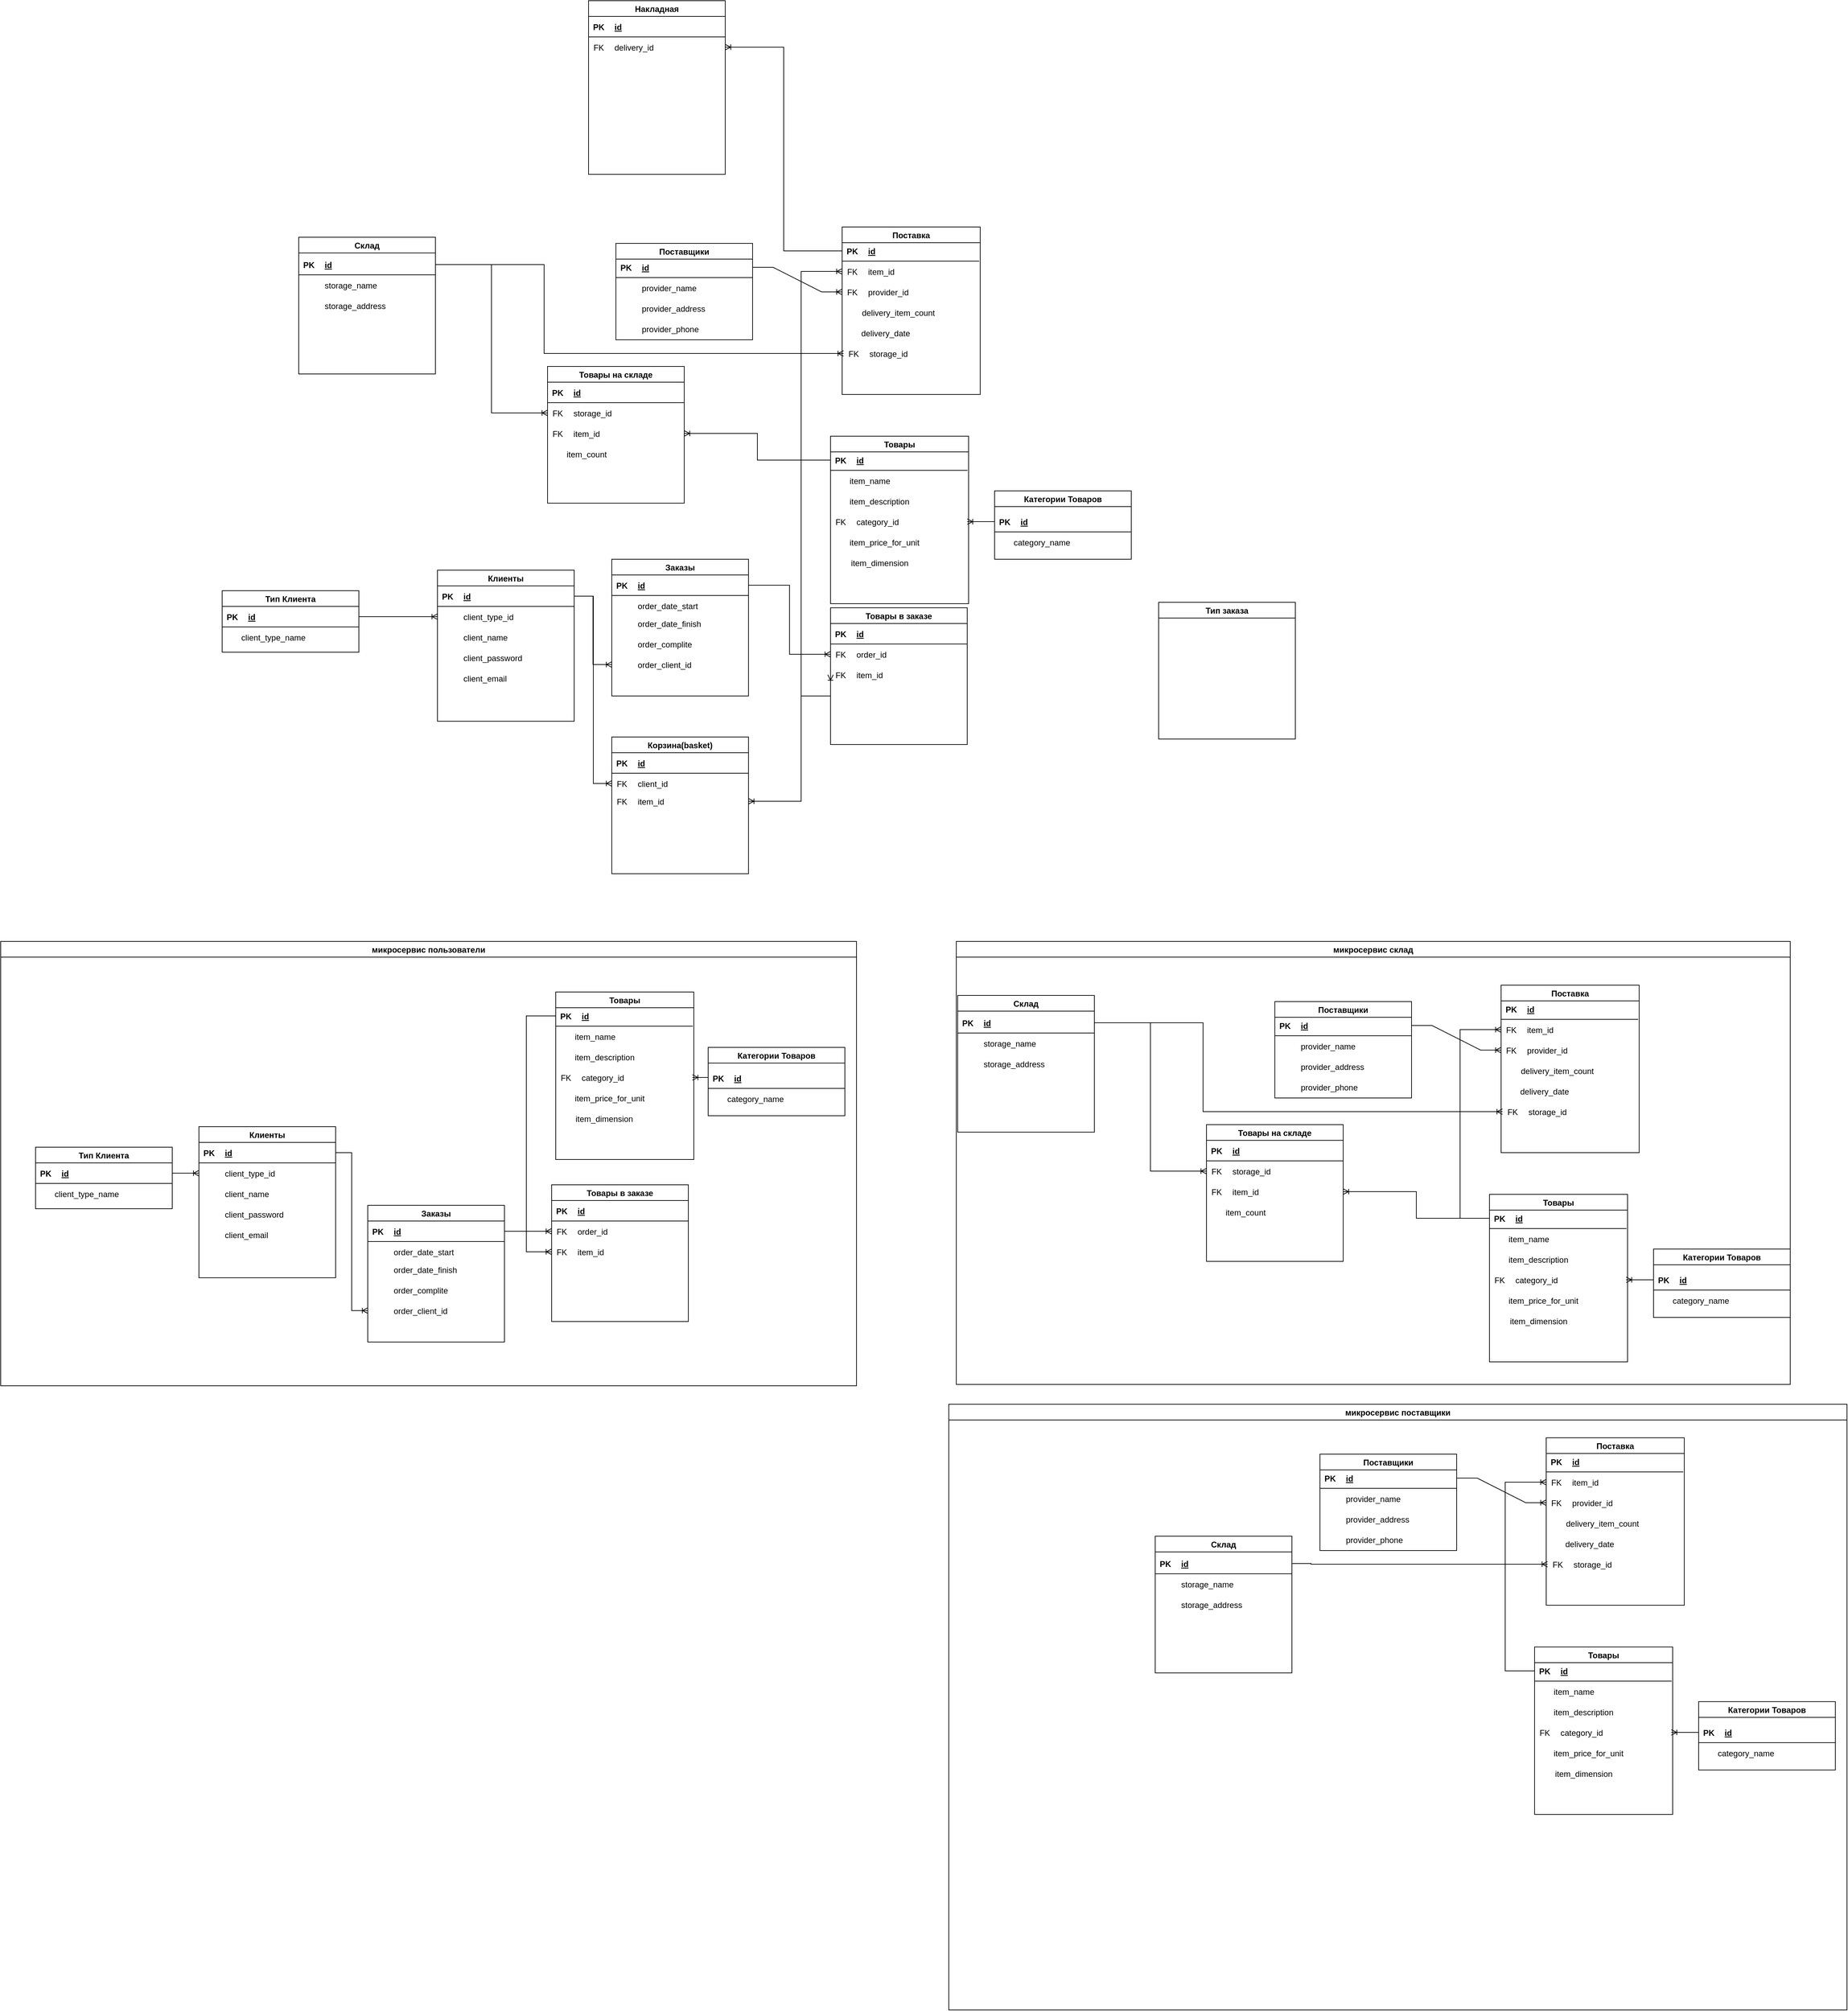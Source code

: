 <mxfile version="15.4.0" type="device"><diagram id="bwBc0XC-JMVy8BGPR9Ha" name="Страница 1"><mxGraphModel dx="2105" dy="2117" grid="0" gridSize="10" guides="1" tooltips="1" connect="1" arrows="1" fold="1" page="1" pageScale="1" pageWidth="827" pageHeight="1169" math="0" shadow="0"><root><mxCell id="0"/><mxCell id="1" parent="0"/><mxCell id="mD3sAvTNESdOCJnn9D22-1" value="Склад" style="swimlane;" parent="1" vertex="1"><mxGeometry x="-379" y="70" width="200" height="200" as="geometry"/></mxCell><mxCell id="6YlMMz4lynDgwZrC7Nvr-1" value="" style="shape=table;startSize=0;container=1;collapsible=1;childLayout=tableLayout;fixedRows=1;rowLines=0;fontStyle=0;align=center;resizeLast=1;strokeColor=none;fillColor=none;" parent="mD3sAvTNESdOCJnn9D22-1" vertex="1"><mxGeometry y="25" width="200" height="30" as="geometry"/></mxCell><mxCell id="6YlMMz4lynDgwZrC7Nvr-2" value="" style="shape=partialRectangle;collapsible=0;dropTarget=0;pointerEvents=0;fillColor=none;top=0;left=0;bottom=1;right=0;points=[[0,0.5],[1,0.5]];portConstraint=eastwest;" parent="6YlMMz4lynDgwZrC7Nvr-1" vertex="1"><mxGeometry width="200" height="30" as="geometry"/></mxCell><mxCell id="6YlMMz4lynDgwZrC7Nvr-3" value="PK" style="shape=partialRectangle;connectable=0;fillColor=none;top=0;left=0;bottom=0;right=0;fontStyle=1;overflow=hidden;" parent="6YlMMz4lynDgwZrC7Nvr-2" vertex="1"><mxGeometry width="30" height="30" as="geometry"><mxRectangle width="30" height="30" as="alternateBounds"/></mxGeometry></mxCell><mxCell id="6YlMMz4lynDgwZrC7Nvr-4" value="id" style="shape=partialRectangle;connectable=0;fillColor=none;top=0;left=0;bottom=0;right=0;align=left;spacingLeft=6;fontStyle=5;overflow=hidden;" parent="6YlMMz4lynDgwZrC7Nvr-2" vertex="1"><mxGeometry x="30" width="170" height="30" as="geometry"><mxRectangle width="170" height="30" as="alternateBounds"/></mxGeometry></mxCell><mxCell id="6YlMMz4lynDgwZrC7Nvr-5" value="" style="shape=table;startSize=0;container=1;collapsible=1;childLayout=tableLayout;fixedRows=1;rowLines=0;fontStyle=0;align=center;resizeLast=1;strokeColor=none;fillColor=none;" parent="mD3sAvTNESdOCJnn9D22-1" vertex="1"><mxGeometry y="55" width="200" height="30" as="geometry"/></mxCell><mxCell id="6YlMMz4lynDgwZrC7Nvr-6" value="" style="shape=partialRectangle;collapsible=0;dropTarget=0;pointerEvents=0;fillColor=none;top=0;left=0;bottom=0;right=0;points=[[0,0.5],[1,0.5]];portConstraint=eastwest;" parent="6YlMMz4lynDgwZrC7Nvr-5" vertex="1"><mxGeometry width="200" height="30" as="geometry"/></mxCell><mxCell id="6YlMMz4lynDgwZrC7Nvr-7" value="" style="shape=partialRectangle;connectable=0;fillColor=none;top=0;left=0;bottom=0;right=0;editable=1;overflow=hidden;" parent="6YlMMz4lynDgwZrC7Nvr-6" vertex="1"><mxGeometry width="30" height="30" as="geometry"><mxRectangle width="30" height="30" as="alternateBounds"/></mxGeometry></mxCell><mxCell id="6YlMMz4lynDgwZrC7Nvr-8" value="storage_name" style="shape=partialRectangle;connectable=0;fillColor=none;top=0;left=0;bottom=0;right=0;align=left;spacingLeft=6;overflow=hidden;" parent="6YlMMz4lynDgwZrC7Nvr-6" vertex="1"><mxGeometry x="30" width="170" height="30" as="geometry"><mxRectangle width="170" height="30" as="alternateBounds"/></mxGeometry></mxCell><mxCell id="6YlMMz4lynDgwZrC7Nvr-9" value="" style="shape=table;startSize=0;container=1;collapsible=1;childLayout=tableLayout;fixedRows=1;rowLines=0;fontStyle=0;align=center;resizeLast=1;strokeColor=none;fillColor=none;" parent="mD3sAvTNESdOCJnn9D22-1" vertex="1"><mxGeometry y="85" width="200" height="30" as="geometry"/></mxCell><mxCell id="6YlMMz4lynDgwZrC7Nvr-10" value="" style="shape=partialRectangle;collapsible=0;dropTarget=0;pointerEvents=0;fillColor=none;top=0;left=0;bottom=0;right=0;points=[[0,0.5],[1,0.5]];portConstraint=eastwest;" parent="6YlMMz4lynDgwZrC7Nvr-9" vertex="1"><mxGeometry width="200" height="30" as="geometry"/></mxCell><mxCell id="6YlMMz4lynDgwZrC7Nvr-11" value="" style="shape=partialRectangle;connectable=0;fillColor=none;top=0;left=0;bottom=0;right=0;editable=1;overflow=hidden;" parent="6YlMMz4lynDgwZrC7Nvr-10" vertex="1"><mxGeometry width="30" height="30" as="geometry"><mxRectangle width="30" height="30" as="alternateBounds"/></mxGeometry></mxCell><mxCell id="6YlMMz4lynDgwZrC7Nvr-12" value="storage_address" style="shape=partialRectangle;connectable=0;fillColor=none;top=0;left=0;bottom=0;right=0;align=left;spacingLeft=6;overflow=hidden;" parent="6YlMMz4lynDgwZrC7Nvr-10" vertex="1"><mxGeometry x="30" width="170" height="30" as="geometry"><mxRectangle width="170" height="30" as="alternateBounds"/></mxGeometry></mxCell><mxCell id="mD3sAvTNESdOCJnn9D22-2" value="Поставщики" style="swimlane;" parent="1" vertex="1"><mxGeometry x="85" y="79" width="200" height="141" as="geometry"/></mxCell><mxCell id="mD3sAvTNESdOCJnn9D22-48" value="" style="shape=table;startSize=0;container=1;collapsible=1;childLayout=tableLayout;fixedRows=1;rowLines=0;fontStyle=0;align=center;resizeLast=1;strokeColor=none;fillColor=none;" parent="mD3sAvTNESdOCJnn9D22-2" vertex="1"><mxGeometry y="20" width="200" height="30" as="geometry"/></mxCell><mxCell id="mD3sAvTNESdOCJnn9D22-49" value="" style="shape=partialRectangle;collapsible=0;dropTarget=0;pointerEvents=0;fillColor=none;top=0;left=0;bottom=1;right=0;points=[[0,0.5],[1,0.5]];portConstraint=eastwest;" parent="mD3sAvTNESdOCJnn9D22-48" vertex="1"><mxGeometry width="200" height="30" as="geometry"/></mxCell><mxCell id="mD3sAvTNESdOCJnn9D22-50" value="PK" style="shape=partialRectangle;connectable=0;fillColor=none;top=0;left=0;bottom=0;right=0;fontStyle=1;overflow=hidden;" parent="mD3sAvTNESdOCJnn9D22-49" vertex="1"><mxGeometry width="30" height="30" as="geometry"><mxRectangle width="30" height="30" as="alternateBounds"/></mxGeometry></mxCell><mxCell id="mD3sAvTNESdOCJnn9D22-51" value="id" style="shape=partialRectangle;connectable=0;fillColor=none;top=0;left=0;bottom=0;right=0;align=left;spacingLeft=6;fontStyle=5;overflow=hidden;" parent="mD3sAvTNESdOCJnn9D22-49" vertex="1"><mxGeometry x="30" width="170" height="30" as="geometry"><mxRectangle width="170" height="30" as="alternateBounds"/></mxGeometry></mxCell><mxCell id="mD3sAvTNESdOCJnn9D22-93" value="" style="shape=table;startSize=0;container=1;collapsible=1;childLayout=tableLayout;fixedRows=1;rowLines=0;fontStyle=0;align=center;resizeLast=1;strokeColor=none;fillColor=none;" parent="mD3sAvTNESdOCJnn9D22-2" vertex="1"><mxGeometry y="50" width="200" height="30" as="geometry"/></mxCell><mxCell id="mD3sAvTNESdOCJnn9D22-94" value="" style="shape=partialRectangle;collapsible=0;dropTarget=0;pointerEvents=0;fillColor=none;top=0;left=0;bottom=0;right=0;points=[[0,0.5],[1,0.5]];portConstraint=eastwest;" parent="mD3sAvTNESdOCJnn9D22-93" vertex="1"><mxGeometry width="200" height="30" as="geometry"/></mxCell><mxCell id="mD3sAvTNESdOCJnn9D22-95" value="" style="shape=partialRectangle;connectable=0;fillColor=none;top=0;left=0;bottom=0;right=0;editable=1;overflow=hidden;" parent="mD3sAvTNESdOCJnn9D22-94" vertex="1"><mxGeometry width="30" height="30" as="geometry"><mxRectangle width="30" height="30" as="alternateBounds"/></mxGeometry></mxCell><mxCell id="mD3sAvTNESdOCJnn9D22-96" value="provider_name" style="shape=partialRectangle;connectable=0;fillColor=none;top=0;left=0;bottom=0;right=0;align=left;spacingLeft=6;overflow=hidden;" parent="mD3sAvTNESdOCJnn9D22-94" vertex="1"><mxGeometry x="30" width="170" height="30" as="geometry"><mxRectangle width="170" height="30" as="alternateBounds"/></mxGeometry></mxCell><mxCell id="mD3sAvTNESdOCJnn9D22-100" value="" style="shape=table;startSize=0;container=1;collapsible=1;childLayout=tableLayout;fixedRows=1;rowLines=0;fontStyle=0;align=center;resizeLast=1;strokeColor=none;fillColor=none;" parent="mD3sAvTNESdOCJnn9D22-2" vertex="1"><mxGeometry y="80" width="200" height="30" as="geometry"/></mxCell><mxCell id="mD3sAvTNESdOCJnn9D22-101" value="" style="shape=partialRectangle;collapsible=0;dropTarget=0;pointerEvents=0;fillColor=none;top=0;left=0;bottom=0;right=0;points=[[0,0.5],[1,0.5]];portConstraint=eastwest;" parent="mD3sAvTNESdOCJnn9D22-100" vertex="1"><mxGeometry width="200" height="30" as="geometry"/></mxCell><mxCell id="mD3sAvTNESdOCJnn9D22-102" value="" style="shape=partialRectangle;connectable=0;fillColor=none;top=0;left=0;bottom=0;right=0;editable=1;overflow=hidden;" parent="mD3sAvTNESdOCJnn9D22-101" vertex="1"><mxGeometry width="30" height="30" as="geometry"><mxRectangle width="30" height="30" as="alternateBounds"/></mxGeometry></mxCell><mxCell id="mD3sAvTNESdOCJnn9D22-103" value="provider_address" style="shape=partialRectangle;connectable=0;fillColor=none;top=0;left=0;bottom=0;right=0;align=left;spacingLeft=6;overflow=hidden;" parent="mD3sAvTNESdOCJnn9D22-101" vertex="1"><mxGeometry x="30" width="170" height="30" as="geometry"><mxRectangle width="170" height="30" as="alternateBounds"/></mxGeometry></mxCell><mxCell id="mD3sAvTNESdOCJnn9D22-104" value="" style="shape=table;startSize=0;container=1;collapsible=1;childLayout=tableLayout;fixedRows=1;rowLines=0;fontStyle=0;align=center;resizeLast=1;strokeColor=none;fillColor=none;" parent="mD3sAvTNESdOCJnn9D22-2" vertex="1"><mxGeometry y="110" width="200" height="30" as="geometry"/></mxCell><mxCell id="mD3sAvTNESdOCJnn9D22-105" value="" style="shape=partialRectangle;collapsible=0;dropTarget=0;pointerEvents=0;fillColor=none;top=0;left=0;bottom=0;right=0;points=[[0,0.5],[1,0.5]];portConstraint=eastwest;" parent="mD3sAvTNESdOCJnn9D22-104" vertex="1"><mxGeometry width="200" height="30" as="geometry"/></mxCell><mxCell id="mD3sAvTNESdOCJnn9D22-106" value="" style="shape=partialRectangle;connectable=0;fillColor=none;top=0;left=0;bottom=0;right=0;editable=1;overflow=hidden;" parent="mD3sAvTNESdOCJnn9D22-105" vertex="1"><mxGeometry width="30" height="30" as="geometry"><mxRectangle width="30" height="30" as="alternateBounds"/></mxGeometry></mxCell><mxCell id="mD3sAvTNESdOCJnn9D22-107" value="provider_phone" style="shape=partialRectangle;connectable=0;fillColor=none;top=0;left=0;bottom=0;right=0;align=left;spacingLeft=6;overflow=hidden;" parent="mD3sAvTNESdOCJnn9D22-105" vertex="1"><mxGeometry x="30" width="170" height="30" as="geometry"><mxRectangle width="170" height="30" as="alternateBounds"/></mxGeometry></mxCell><mxCell id="mD3sAvTNESdOCJnn9D22-3" value="Товары" style="swimlane;" parent="1" vertex="1"><mxGeometry x="399" y="361" width="202" height="245" as="geometry"><mxRectangle x="350" y="360" width="72" height="23" as="alternateBounds"/></mxGeometry></mxCell><mxCell id="mD3sAvTNESdOCJnn9D22-21" value="" style="shape=table;startSize=0;container=1;collapsible=1;childLayout=tableLayout;fixedRows=1;rowLines=0;fontStyle=0;align=center;resizeLast=1;strokeColor=none;fillColor=none;" parent="mD3sAvTNESdOCJnn9D22-3" vertex="1"><mxGeometry y="20" width="200" height="30" as="geometry"/></mxCell><mxCell id="mD3sAvTNESdOCJnn9D22-22" value="" style="shape=partialRectangle;collapsible=0;dropTarget=0;pointerEvents=0;fillColor=none;top=0;left=0;bottom=1;right=0;points=[[0,0.5],[1,0.5]];portConstraint=eastwest;" parent="mD3sAvTNESdOCJnn9D22-21" vertex="1"><mxGeometry width="200" height="30" as="geometry"/></mxCell><mxCell id="mD3sAvTNESdOCJnn9D22-23" value="PK" style="shape=partialRectangle;connectable=0;fillColor=none;top=0;left=0;bottom=0;right=0;fontStyle=1;overflow=hidden;" parent="mD3sAvTNESdOCJnn9D22-22" vertex="1"><mxGeometry width="30" height="30" as="geometry"><mxRectangle width="30" height="30" as="alternateBounds"/></mxGeometry></mxCell><mxCell id="mD3sAvTNESdOCJnn9D22-24" value="id" style="shape=partialRectangle;connectable=0;fillColor=none;top=0;left=0;bottom=0;right=0;align=left;spacingLeft=6;fontStyle=5;overflow=hidden;" parent="mD3sAvTNESdOCJnn9D22-22" vertex="1"><mxGeometry x="30" width="170" height="30" as="geometry"><mxRectangle width="170" height="30" as="alternateBounds"/></mxGeometry></mxCell><mxCell id="mD3sAvTNESdOCJnn9D22-25" value="" style="shape=table;startSize=0;container=1;collapsible=1;childLayout=tableLayout;fixedRows=1;rowLines=0;fontStyle=0;align=center;resizeLast=1;strokeColor=none;fillColor=none;" parent="mD3sAvTNESdOCJnn9D22-3" vertex="1"><mxGeometry y="50" width="200" height="30" as="geometry"/></mxCell><mxCell id="mD3sAvTNESdOCJnn9D22-26" value="" style="shape=partialRectangle;collapsible=0;dropTarget=0;pointerEvents=0;fillColor=none;top=0;left=0;bottom=0;right=0;points=[[0,0.5],[1,0.5]];portConstraint=eastwest;" parent="mD3sAvTNESdOCJnn9D22-25" vertex="1"><mxGeometry width="200" height="30" as="geometry"/></mxCell><mxCell id="mD3sAvTNESdOCJnn9D22-27" value="" style="shape=partialRectangle;connectable=0;fillColor=none;top=0;left=0;bottom=0;right=0;editable=1;overflow=hidden;" parent="mD3sAvTNESdOCJnn9D22-26" vertex="1"><mxGeometry width="20" height="30" as="geometry"><mxRectangle width="20" height="30" as="alternateBounds"/></mxGeometry></mxCell><mxCell id="mD3sAvTNESdOCJnn9D22-28" value="item_name" style="shape=partialRectangle;connectable=0;fillColor=none;top=0;left=0;bottom=0;right=0;align=left;spacingLeft=6;overflow=hidden;" parent="mD3sAvTNESdOCJnn9D22-26" vertex="1"><mxGeometry x="20" width="180" height="30" as="geometry"><mxRectangle width="180" height="30" as="alternateBounds"/></mxGeometry></mxCell><mxCell id="mD3sAvTNESdOCJnn9D22-29" value="" style="shape=table;startSize=0;container=1;collapsible=1;childLayout=tableLayout;fixedRows=1;rowLines=0;fontStyle=0;align=center;resizeLast=1;strokeColor=none;fillColor=none;" parent="mD3sAvTNESdOCJnn9D22-3" vertex="1"><mxGeometry y="80" width="200" height="30" as="geometry"/></mxCell><mxCell id="mD3sAvTNESdOCJnn9D22-30" value="" style="shape=partialRectangle;collapsible=0;dropTarget=0;pointerEvents=0;fillColor=none;top=0;left=0;bottom=0;right=0;points=[[0,0.5],[1,0.5]];portConstraint=eastwest;" parent="mD3sAvTNESdOCJnn9D22-29" vertex="1"><mxGeometry width="200" height="30" as="geometry"/></mxCell><mxCell id="mD3sAvTNESdOCJnn9D22-31" value="" style="shape=partialRectangle;connectable=0;fillColor=none;top=0;left=0;bottom=0;right=0;editable=1;overflow=hidden;" parent="mD3sAvTNESdOCJnn9D22-30" vertex="1"><mxGeometry width="20" height="30" as="geometry"><mxRectangle width="20" height="30" as="alternateBounds"/></mxGeometry></mxCell><mxCell id="mD3sAvTNESdOCJnn9D22-32" value="item_description" style="shape=partialRectangle;connectable=0;fillColor=none;top=0;left=0;bottom=0;right=0;align=left;spacingLeft=6;overflow=hidden;" parent="mD3sAvTNESdOCJnn9D22-30" vertex="1"><mxGeometry x="20" width="180" height="30" as="geometry"><mxRectangle width="180" height="30" as="alternateBounds"/></mxGeometry></mxCell><mxCell id="mD3sAvTNESdOCJnn9D22-33" value="" style="shape=table;startSize=0;container=1;collapsible=1;childLayout=tableLayout;fixedRows=1;rowLines=0;fontStyle=0;align=center;resizeLast=1;strokeColor=none;fillColor=none;" parent="mD3sAvTNESdOCJnn9D22-3" vertex="1"><mxGeometry y="110" width="200" height="30" as="geometry"/></mxCell><mxCell id="mD3sAvTNESdOCJnn9D22-34" value="" style="shape=partialRectangle;collapsible=0;dropTarget=0;pointerEvents=0;fillColor=none;top=0;left=0;bottom=0;right=0;points=[[0,0.5],[1,0.5]];portConstraint=eastwest;" parent="mD3sAvTNESdOCJnn9D22-33" vertex="1"><mxGeometry width="200" height="30" as="geometry"/></mxCell><mxCell id="mD3sAvTNESdOCJnn9D22-35" value="FK" style="shape=partialRectangle;connectable=0;fillColor=none;top=0;left=0;bottom=0;right=0;fontStyle=0;overflow=hidden;" parent="mD3sAvTNESdOCJnn9D22-34" vertex="1"><mxGeometry width="30" height="30" as="geometry"><mxRectangle width="30" height="30" as="alternateBounds"/></mxGeometry></mxCell><mxCell id="mD3sAvTNESdOCJnn9D22-36" value="category_id" style="shape=partialRectangle;connectable=0;fillColor=none;top=0;left=0;bottom=0;right=0;align=left;spacingLeft=6;fontStyle=0;overflow=hidden;" parent="mD3sAvTNESdOCJnn9D22-34" vertex="1"><mxGeometry x="30" width="170" height="30" as="geometry"><mxRectangle width="170" height="30" as="alternateBounds"/></mxGeometry></mxCell><mxCell id="mD3sAvTNESdOCJnn9D22-40" value="" style="shape=table;startSize=0;container=1;collapsible=1;childLayout=tableLayout;fixedRows=1;rowLines=0;fontStyle=0;align=center;resizeLast=1;strokeColor=none;fillColor=none;" parent="mD3sAvTNESdOCJnn9D22-3" vertex="1"><mxGeometry y="140" width="200" height="30" as="geometry"/></mxCell><mxCell id="mD3sAvTNESdOCJnn9D22-41" value="" style="shape=partialRectangle;collapsible=0;dropTarget=0;pointerEvents=0;fillColor=none;top=0;left=0;bottom=0;right=0;points=[[0,0.5],[1,0.5]];portConstraint=eastwest;" parent="mD3sAvTNESdOCJnn9D22-40" vertex="1"><mxGeometry width="200" height="30" as="geometry"/></mxCell><mxCell id="mD3sAvTNESdOCJnn9D22-42" value="" style="shape=partialRectangle;connectable=0;fillColor=none;top=0;left=0;bottom=0;right=0;editable=1;overflow=hidden;" parent="mD3sAvTNESdOCJnn9D22-41" vertex="1"><mxGeometry width="20" height="30" as="geometry"><mxRectangle width="20" height="30" as="alternateBounds"/></mxGeometry></mxCell><mxCell id="mD3sAvTNESdOCJnn9D22-43" value="item_price_for_unit" style="shape=partialRectangle;connectable=0;fillColor=none;top=0;left=0;bottom=0;right=0;align=left;spacingLeft=6;overflow=hidden;" parent="mD3sAvTNESdOCJnn9D22-41" vertex="1"><mxGeometry x="20" width="180" height="30" as="geometry"><mxRectangle width="180" height="30" as="alternateBounds"/></mxGeometry></mxCell><mxCell id="mD3sAvTNESdOCJnn9D22-53" value="" style="shape=table;startSize=0;container=1;collapsible=1;childLayout=tableLayout;fixedRows=1;rowLines=0;fontStyle=0;align=center;resizeLast=1;strokeColor=none;fillColor=none;" parent="mD3sAvTNESdOCJnn9D22-3" vertex="1"><mxGeometry x="2" y="170" width="200" height="30" as="geometry"/></mxCell><mxCell id="mD3sAvTNESdOCJnn9D22-54" value="" style="shape=partialRectangle;collapsible=0;dropTarget=0;pointerEvents=0;fillColor=none;top=0;left=0;bottom=0;right=0;points=[[0,0.5],[1,0.5]];portConstraint=eastwest;" parent="mD3sAvTNESdOCJnn9D22-53" vertex="1"><mxGeometry width="200" height="30" as="geometry"/></mxCell><mxCell id="mD3sAvTNESdOCJnn9D22-55" value="" style="shape=partialRectangle;connectable=0;fillColor=none;top=0;left=0;bottom=0;right=0;editable=1;overflow=hidden;" parent="mD3sAvTNESdOCJnn9D22-54" vertex="1"><mxGeometry width="20" height="30" as="geometry"><mxRectangle width="20" height="30" as="alternateBounds"/></mxGeometry></mxCell><mxCell id="mD3sAvTNESdOCJnn9D22-56" value="item_dimension" style="shape=partialRectangle;connectable=0;fillColor=none;top=0;left=0;bottom=0;right=0;align=left;spacingLeft=6;overflow=hidden;" parent="mD3sAvTNESdOCJnn9D22-54" vertex="1"><mxGeometry x="20" width="180" height="30" as="geometry"><mxRectangle width="180" height="30" as="alternateBounds"/></mxGeometry></mxCell><mxCell id="mD3sAvTNESdOCJnn9D22-4" value="Категории Товаров" style="swimlane;" parent="1" vertex="1"><mxGeometry x="639" y="441" width="200" height="100" as="geometry"/></mxCell><mxCell id="mD3sAvTNESdOCJnn9D22-13" value="" style="shape=table;startSize=0;container=1;collapsible=1;childLayout=tableLayout;fixedRows=1;rowLines=0;fontStyle=0;align=center;resizeLast=1;strokeColor=none;fillColor=none;" parent="mD3sAvTNESdOCJnn9D22-4" vertex="1"><mxGeometry y="30" width="200" height="30" as="geometry"/></mxCell><mxCell id="mD3sAvTNESdOCJnn9D22-14" value="" style="shape=partialRectangle;collapsible=0;dropTarget=0;pointerEvents=0;fillColor=none;top=0;left=0;bottom=1;right=0;points=[[0,0.5],[1,0.5]];portConstraint=eastwest;" parent="mD3sAvTNESdOCJnn9D22-13" vertex="1"><mxGeometry width="200" height="30" as="geometry"/></mxCell><mxCell id="mD3sAvTNESdOCJnn9D22-15" value="PK" style="shape=partialRectangle;connectable=0;fillColor=none;top=0;left=0;bottom=0;right=0;fontStyle=1;overflow=hidden;" parent="mD3sAvTNESdOCJnn9D22-14" vertex="1"><mxGeometry width="30" height="30" as="geometry"><mxRectangle width="30" height="30" as="alternateBounds"/></mxGeometry></mxCell><mxCell id="mD3sAvTNESdOCJnn9D22-16" value="id" style="shape=partialRectangle;connectable=0;fillColor=none;top=0;left=0;bottom=0;right=0;align=left;spacingLeft=6;fontStyle=5;overflow=hidden;" parent="mD3sAvTNESdOCJnn9D22-14" vertex="1"><mxGeometry x="30" width="170" height="30" as="geometry"><mxRectangle width="170" height="30" as="alternateBounds"/></mxGeometry></mxCell><mxCell id="mD3sAvTNESdOCJnn9D22-17" value="" style="shape=table;startSize=0;container=1;collapsible=1;childLayout=tableLayout;fixedRows=1;rowLines=0;fontStyle=0;align=center;resizeLast=1;strokeColor=none;fillColor=none;" parent="mD3sAvTNESdOCJnn9D22-4" vertex="1"><mxGeometry y="60" width="200" height="30" as="geometry"/></mxCell><mxCell id="mD3sAvTNESdOCJnn9D22-18" value="" style="shape=partialRectangle;collapsible=0;dropTarget=0;pointerEvents=0;fillColor=none;top=0;left=0;bottom=0;right=0;points=[[0,0.5],[1,0.5]];portConstraint=eastwest;" parent="mD3sAvTNESdOCJnn9D22-17" vertex="1"><mxGeometry width="200" height="30" as="geometry"/></mxCell><mxCell id="mD3sAvTNESdOCJnn9D22-19" value="" style="shape=partialRectangle;connectable=0;fillColor=none;top=0;left=0;bottom=0;right=0;editable=1;overflow=hidden;" parent="mD3sAvTNESdOCJnn9D22-18" vertex="1"><mxGeometry width="20" height="30" as="geometry"><mxRectangle width="20" height="30" as="alternateBounds"/></mxGeometry></mxCell><mxCell id="mD3sAvTNESdOCJnn9D22-20" value="category_name" style="shape=partialRectangle;connectable=0;fillColor=none;top=0;left=0;bottom=0;right=0;align=left;spacingLeft=6;overflow=hidden;" parent="mD3sAvTNESdOCJnn9D22-18" vertex="1"><mxGeometry x="20" width="180" height="30" as="geometry"><mxRectangle width="180" height="30" as="alternateBounds"/></mxGeometry></mxCell><mxCell id="mD3sAvTNESdOCJnn9D22-5" value="Клиенты" style="swimlane;" parent="1" vertex="1"><mxGeometry x="-176" y="557" width="200" height="221" as="geometry"/></mxCell><mxCell id="mD3sAvTNESdOCJnn9D22-116" value="" style="shape=table;startSize=0;container=1;collapsible=1;childLayout=tableLayout;fixedRows=1;rowLines=0;fontStyle=0;align=center;resizeLast=1;strokeColor=none;fillColor=none;" parent="mD3sAvTNESdOCJnn9D22-5" vertex="1"><mxGeometry y="23" width="200" height="30" as="geometry"/></mxCell><mxCell id="mD3sAvTNESdOCJnn9D22-117" value="" style="shape=partialRectangle;collapsible=0;dropTarget=0;pointerEvents=0;fillColor=none;top=0;left=0;bottom=1;right=0;points=[[0,0.5],[1,0.5]];portConstraint=eastwest;" parent="mD3sAvTNESdOCJnn9D22-116" vertex="1"><mxGeometry width="200" height="30" as="geometry"/></mxCell><mxCell id="mD3sAvTNESdOCJnn9D22-118" value="PK" style="shape=partialRectangle;connectable=0;fillColor=none;top=0;left=0;bottom=0;right=0;fontStyle=1;overflow=hidden;" parent="mD3sAvTNESdOCJnn9D22-117" vertex="1"><mxGeometry width="30" height="30" as="geometry"><mxRectangle width="30" height="30" as="alternateBounds"/></mxGeometry></mxCell><mxCell id="mD3sAvTNESdOCJnn9D22-119" value="id" style="shape=partialRectangle;connectable=0;fillColor=none;top=0;left=0;bottom=0;right=0;align=left;spacingLeft=6;fontStyle=5;overflow=hidden;" parent="mD3sAvTNESdOCJnn9D22-117" vertex="1"><mxGeometry x="30" width="170" height="30" as="geometry"><mxRectangle width="170" height="30" as="alternateBounds"/></mxGeometry></mxCell><mxCell id="mD3sAvTNESdOCJnn9D22-124" value="" style="shape=partialRectangle;collapsible=0;dropTarget=0;pointerEvents=0;fillColor=none;top=0;left=0;bottom=0;right=0;points=[[0,0.5],[1,0.5]];portConstraint=eastwest;" parent="mD3sAvTNESdOCJnn9D22-5" vertex="1"><mxGeometry x="-200" y="284" width="200" height="30" as="geometry"/></mxCell><mxCell id="mD3sAvTNESdOCJnn9D22-125" value="" style="shape=partialRectangle;connectable=0;fillColor=none;top=0;left=0;bottom=0;right=0;editable=1;overflow=hidden;" parent="mD3sAvTNESdOCJnn9D22-124" vertex="1"><mxGeometry width="20" height="30" as="geometry"><mxRectangle width="20" height="30" as="alternateBounds"/></mxGeometry></mxCell><mxCell id="mD3sAvTNESdOCJnn9D22-127" value="" style="shape=partialRectangle;collapsible=0;dropTarget=0;pointerEvents=0;fillColor=none;top=0;left=0;bottom=0;right=0;points=[[0,0.5],[1,0.5]];portConstraint=eastwest;" parent="mD3sAvTNESdOCJnn9D22-5" vertex="1"><mxGeometry x="-200" y="314" width="200" height="30" as="geometry"/></mxCell><mxCell id="mD3sAvTNESdOCJnn9D22-128" value="" style="shape=partialRectangle;connectable=0;fillColor=none;top=0;left=0;bottom=0;right=0;editable=1;overflow=hidden;" parent="mD3sAvTNESdOCJnn9D22-127" vertex="1"><mxGeometry width="20" height="30" as="geometry"><mxRectangle width="20" height="30" as="alternateBounds"/></mxGeometry></mxCell><mxCell id="mD3sAvTNESdOCJnn9D22-130" value="" style="shape=partialRectangle;collapsible=0;dropTarget=0;pointerEvents=0;fillColor=none;top=0;left=0;bottom=0;right=0;points=[[0,0.5],[1,0.5]];portConstraint=eastwest;" parent="mD3sAvTNESdOCJnn9D22-5" vertex="1"><mxGeometry x="-200" y="344" width="200" height="30" as="geometry"/></mxCell><mxCell id="mD3sAvTNESdOCJnn9D22-131" value="" style="shape=partialRectangle;connectable=0;fillColor=none;top=0;left=0;bottom=0;right=0;editable=1;overflow=hidden;" parent="mD3sAvTNESdOCJnn9D22-130" vertex="1"><mxGeometry width="20" height="30" as="geometry"><mxRectangle width="20" height="30" as="alternateBounds"/></mxGeometry></mxCell><mxCell id="mD3sAvTNESdOCJnn9D22-172" value="" style="shape=table;startSize=0;container=1;collapsible=1;childLayout=tableLayout;fixedRows=1;rowLines=0;fontStyle=0;align=center;resizeLast=1;strokeColor=none;fillColor=none;" parent="mD3sAvTNESdOCJnn9D22-5" vertex="1"><mxGeometry y="53" width="200" height="30" as="geometry"/></mxCell><mxCell id="mD3sAvTNESdOCJnn9D22-173" value="" style="shape=partialRectangle;collapsible=0;dropTarget=0;pointerEvents=0;fillColor=none;top=0;left=0;bottom=0;right=0;points=[[0,0.5],[1,0.5]];portConstraint=eastwest;" parent="mD3sAvTNESdOCJnn9D22-172" vertex="1"><mxGeometry width="200" height="30" as="geometry"/></mxCell><mxCell id="mD3sAvTNESdOCJnn9D22-174" value="" style="shape=partialRectangle;connectable=0;fillColor=none;top=0;left=0;bottom=0;right=0;editable=1;overflow=hidden;" parent="mD3sAvTNESdOCJnn9D22-173" vertex="1"><mxGeometry width="30" height="30" as="geometry"><mxRectangle width="30" height="30" as="alternateBounds"/></mxGeometry></mxCell><mxCell id="mD3sAvTNESdOCJnn9D22-175" value="client_type_id" style="shape=partialRectangle;connectable=0;fillColor=none;top=0;left=0;bottom=0;right=0;align=left;spacingLeft=6;overflow=hidden;" parent="mD3sAvTNESdOCJnn9D22-173" vertex="1"><mxGeometry x="30" width="170" height="30" as="geometry"><mxRectangle width="170" height="30" as="alternateBounds"/></mxGeometry></mxCell><mxCell id="mD3sAvTNESdOCJnn9D22-182" value="" style="shape=table;startSize=0;container=1;collapsible=1;childLayout=tableLayout;fixedRows=1;rowLines=0;fontStyle=0;align=center;resizeLast=1;strokeColor=none;fillColor=none;" parent="mD3sAvTNESdOCJnn9D22-5" vertex="1"><mxGeometry y="83" width="200" height="30" as="geometry"/></mxCell><mxCell id="mD3sAvTNESdOCJnn9D22-183" value="" style="shape=partialRectangle;collapsible=0;dropTarget=0;pointerEvents=0;fillColor=none;top=0;left=0;bottom=0;right=0;points=[[0,0.5],[1,0.5]];portConstraint=eastwest;" parent="mD3sAvTNESdOCJnn9D22-182" vertex="1"><mxGeometry width="200" height="30" as="geometry"/></mxCell><mxCell id="mD3sAvTNESdOCJnn9D22-184" value="" style="shape=partialRectangle;connectable=0;fillColor=none;top=0;left=0;bottom=0;right=0;editable=1;overflow=hidden;" parent="mD3sAvTNESdOCJnn9D22-183" vertex="1"><mxGeometry width="30" height="30" as="geometry"><mxRectangle width="30" height="30" as="alternateBounds"/></mxGeometry></mxCell><mxCell id="mD3sAvTNESdOCJnn9D22-185" value="client_name" style="shape=partialRectangle;connectable=0;fillColor=none;top=0;left=0;bottom=0;right=0;align=left;spacingLeft=6;overflow=hidden;" parent="mD3sAvTNESdOCJnn9D22-183" vertex="1"><mxGeometry x="30" width="170" height="30" as="geometry"><mxRectangle width="170" height="30" as="alternateBounds"/></mxGeometry></mxCell><mxCell id="mD3sAvTNESdOCJnn9D22-186" value="" style="shape=table;startSize=0;container=1;collapsible=1;childLayout=tableLayout;fixedRows=1;rowLines=0;fontStyle=0;align=center;resizeLast=1;strokeColor=none;fillColor=none;" parent="mD3sAvTNESdOCJnn9D22-5" vertex="1"><mxGeometry y="113" width="200" height="30" as="geometry"/></mxCell><mxCell id="mD3sAvTNESdOCJnn9D22-187" value="" style="shape=partialRectangle;collapsible=0;dropTarget=0;pointerEvents=0;fillColor=none;top=0;left=0;bottom=0;right=0;points=[[0,0.5],[1,0.5]];portConstraint=eastwest;" parent="mD3sAvTNESdOCJnn9D22-186" vertex="1"><mxGeometry width="200" height="30" as="geometry"/></mxCell><mxCell id="mD3sAvTNESdOCJnn9D22-188" value="" style="shape=partialRectangle;connectable=0;fillColor=none;top=0;left=0;bottom=0;right=0;editable=1;overflow=hidden;" parent="mD3sAvTNESdOCJnn9D22-187" vertex="1"><mxGeometry width="30" height="30" as="geometry"><mxRectangle width="30" height="30" as="alternateBounds"/></mxGeometry></mxCell><mxCell id="mD3sAvTNESdOCJnn9D22-189" value="client_password" style="shape=partialRectangle;connectable=0;fillColor=none;top=0;left=0;bottom=0;right=0;align=left;spacingLeft=6;overflow=hidden;" parent="mD3sAvTNESdOCJnn9D22-187" vertex="1"><mxGeometry x="30" width="170" height="30" as="geometry"><mxRectangle width="170" height="30" as="alternateBounds"/></mxGeometry></mxCell><mxCell id="mD3sAvTNESdOCJnn9D22-190" value="" style="shape=table;startSize=0;container=1;collapsible=1;childLayout=tableLayout;fixedRows=1;rowLines=0;fontStyle=0;align=center;resizeLast=1;strokeColor=none;fillColor=none;" parent="mD3sAvTNESdOCJnn9D22-5" vertex="1"><mxGeometry y="143" width="200" height="30" as="geometry"/></mxCell><mxCell id="mD3sAvTNESdOCJnn9D22-191" value="" style="shape=partialRectangle;collapsible=0;dropTarget=0;pointerEvents=0;fillColor=none;top=0;left=0;bottom=0;right=0;points=[[0,0.5],[1,0.5]];portConstraint=eastwest;" parent="mD3sAvTNESdOCJnn9D22-190" vertex="1"><mxGeometry width="200" height="30" as="geometry"/></mxCell><mxCell id="mD3sAvTNESdOCJnn9D22-192" value="" style="shape=partialRectangle;connectable=0;fillColor=none;top=0;left=0;bottom=0;right=0;editable=1;overflow=hidden;" parent="mD3sAvTNESdOCJnn9D22-191" vertex="1"><mxGeometry width="30" height="30" as="geometry"><mxRectangle width="30" height="30" as="alternateBounds"/></mxGeometry></mxCell><mxCell id="mD3sAvTNESdOCJnn9D22-193" value="client_email" style="shape=partialRectangle;connectable=0;fillColor=none;top=0;left=0;bottom=0;right=0;align=left;spacingLeft=6;overflow=hidden;" parent="mD3sAvTNESdOCJnn9D22-191" vertex="1"><mxGeometry x="30" width="170" height="30" as="geometry"><mxRectangle width="170" height="30" as="alternateBounds"/></mxGeometry></mxCell><mxCell id="mD3sAvTNESdOCJnn9D22-6" value="Тип Клиента" style="swimlane;" parent="1" vertex="1"><mxGeometry x="-491" y="587" width="200" height="90" as="geometry"/></mxCell><mxCell id="mD3sAvTNESdOCJnn9D22-108" value="" style="shape=table;startSize=0;container=1;collapsible=1;childLayout=tableLayout;fixedRows=1;rowLines=0;fontStyle=0;align=center;resizeLast=1;strokeColor=none;fillColor=none;" parent="mD3sAvTNESdOCJnn9D22-6" vertex="1"><mxGeometry y="23" width="200" height="30" as="geometry"/></mxCell><mxCell id="mD3sAvTNESdOCJnn9D22-109" value="" style="shape=partialRectangle;collapsible=0;dropTarget=0;pointerEvents=0;fillColor=none;top=0;left=0;bottom=1;right=0;points=[[0,0.5],[1,0.5]];portConstraint=eastwest;" parent="mD3sAvTNESdOCJnn9D22-108" vertex="1"><mxGeometry width="200" height="30" as="geometry"/></mxCell><mxCell id="mD3sAvTNESdOCJnn9D22-110" value="PK" style="shape=partialRectangle;connectable=0;fillColor=none;top=0;left=0;bottom=0;right=0;fontStyle=1;overflow=hidden;" parent="mD3sAvTNESdOCJnn9D22-109" vertex="1"><mxGeometry width="30" height="30" as="geometry"><mxRectangle width="30" height="30" as="alternateBounds"/></mxGeometry></mxCell><mxCell id="mD3sAvTNESdOCJnn9D22-111" value="id" style="shape=partialRectangle;connectable=0;fillColor=none;top=0;left=0;bottom=0;right=0;align=left;spacingLeft=6;fontStyle=5;overflow=hidden;" parent="mD3sAvTNESdOCJnn9D22-109" vertex="1"><mxGeometry x="30" width="170" height="30" as="geometry"><mxRectangle width="170" height="30" as="alternateBounds"/></mxGeometry></mxCell><mxCell id="mD3sAvTNESdOCJnn9D22-112" value="" style="shape=table;startSize=0;container=1;collapsible=1;childLayout=tableLayout;fixedRows=1;rowLines=0;fontStyle=0;align=center;resizeLast=1;strokeColor=none;fillColor=none;" parent="mD3sAvTNESdOCJnn9D22-6" vertex="1"><mxGeometry y="53" width="200" height="30" as="geometry"/></mxCell><mxCell id="mD3sAvTNESdOCJnn9D22-113" value="" style="shape=partialRectangle;collapsible=0;dropTarget=0;pointerEvents=0;fillColor=none;top=0;left=0;bottom=0;right=0;points=[[0,0.5],[1,0.5]];portConstraint=eastwest;" parent="mD3sAvTNESdOCJnn9D22-112" vertex="1"><mxGeometry width="200" height="30" as="geometry"/></mxCell><mxCell id="mD3sAvTNESdOCJnn9D22-114" value="" style="shape=partialRectangle;connectable=0;fillColor=none;top=0;left=0;bottom=0;right=0;editable=1;overflow=hidden;" parent="mD3sAvTNESdOCJnn9D22-113" vertex="1"><mxGeometry width="20" height="30" as="geometry"><mxRectangle width="20" height="30" as="alternateBounds"/></mxGeometry></mxCell><mxCell id="mD3sAvTNESdOCJnn9D22-115" value="client_type_name" style="shape=partialRectangle;connectable=0;fillColor=none;top=0;left=0;bottom=0;right=0;align=left;spacingLeft=6;overflow=hidden;" parent="mD3sAvTNESdOCJnn9D22-113" vertex="1"><mxGeometry x="20" width="180" height="30" as="geometry"><mxRectangle width="180" height="30" as="alternateBounds"/></mxGeometry></mxCell><mxCell id="mD3sAvTNESdOCJnn9D22-7" value="Заказы" style="swimlane;" parent="1" vertex="1"><mxGeometry x="79" y="541" width="200" height="200" as="geometry"/></mxCell><mxCell id="mD3sAvTNESdOCJnn9D22-133" value="" style="shape=table;startSize=0;container=1;collapsible=1;childLayout=tableLayout;fixedRows=1;rowLines=0;fontStyle=0;align=center;resizeLast=1;strokeColor=none;fillColor=none;" parent="mD3sAvTNESdOCJnn9D22-7" vertex="1"><mxGeometry y="23" width="200" height="30" as="geometry"/></mxCell><mxCell id="mD3sAvTNESdOCJnn9D22-134" value="" style="shape=partialRectangle;collapsible=0;dropTarget=0;pointerEvents=0;fillColor=none;top=0;left=0;bottom=1;right=0;points=[[0,0.5],[1,0.5]];portConstraint=eastwest;" parent="mD3sAvTNESdOCJnn9D22-133" vertex="1"><mxGeometry width="200" height="30" as="geometry"/></mxCell><mxCell id="mD3sAvTNESdOCJnn9D22-135" value="PK" style="shape=partialRectangle;connectable=0;fillColor=none;top=0;left=0;bottom=0;right=0;fontStyle=1;overflow=hidden;" parent="mD3sAvTNESdOCJnn9D22-134" vertex="1"><mxGeometry width="30" height="30" as="geometry"><mxRectangle width="30" height="30" as="alternateBounds"/></mxGeometry></mxCell><mxCell id="mD3sAvTNESdOCJnn9D22-136" value="id" style="shape=partialRectangle;connectable=0;fillColor=none;top=0;left=0;bottom=0;right=0;align=left;spacingLeft=6;fontStyle=5;overflow=hidden;" parent="mD3sAvTNESdOCJnn9D22-134" vertex="1"><mxGeometry x="30" width="170" height="30" as="geometry"><mxRectangle width="170" height="30" as="alternateBounds"/></mxGeometry></mxCell><mxCell id="mD3sAvTNESdOCJnn9D22-146" value="" style="shape=partialRectangle;collapsible=0;dropTarget=0;pointerEvents=0;fillColor=none;top=0;left=0;bottom=0;right=0;points=[[0,0.5],[1,0.5]];portConstraint=eastwest;" parent="mD3sAvTNESdOCJnn9D22-7" vertex="1"><mxGeometry x="-2" y="143" width="200" height="30" as="geometry"/></mxCell><mxCell id="mD3sAvTNESdOCJnn9D22-147" value="" style="shape=partialRectangle;connectable=0;fillColor=none;top=0;left=0;bottom=0;right=0;editable=1;overflow=hidden;" parent="mD3sAvTNESdOCJnn9D22-146" vertex="1"><mxGeometry width="20" height="30" as="geometry"><mxRectangle width="20" height="30" as="alternateBounds"/></mxGeometry></mxCell><mxCell id="mD3sAvTNESdOCJnn9D22-164" value="" style="shape=partialRectangle;collapsible=0;dropTarget=0;pointerEvents=0;fillColor=none;top=0;left=0;bottom=0;right=0;points=[[0,0.5],[1,0.5]];portConstraint=eastwest;" parent="mD3sAvTNESdOCJnn9D22-7" vertex="1"><mxGeometry y="113" width="200" height="30" as="geometry"/></mxCell><mxCell id="mD3sAvTNESdOCJnn9D22-165" value="" style="shape=partialRectangle;connectable=0;fillColor=none;top=0;left=0;bottom=0;right=0;editable=1;overflow=hidden;" parent="mD3sAvTNESdOCJnn9D22-164" vertex="1"><mxGeometry width="20" height="30" as="geometry"><mxRectangle width="20" height="30" as="alternateBounds"/></mxGeometry></mxCell><mxCell id="mD3sAvTNESdOCJnn9D22-166" value="" style="shape=partialRectangle;collapsible=0;dropTarget=0;pointerEvents=0;fillColor=none;top=0;left=0;bottom=0;right=0;points=[[0,0.5],[1,0.5]];portConstraint=eastwest;" parent="mD3sAvTNESdOCJnn9D22-7" vertex="1"><mxGeometry y="109" width="200" height="30" as="geometry"/></mxCell><mxCell id="mD3sAvTNESdOCJnn9D22-167" value="" style="shape=partialRectangle;connectable=0;fillColor=none;top=0;left=0;bottom=0;right=0;editable=1;overflow=hidden;" parent="mD3sAvTNESdOCJnn9D22-166" vertex="1"><mxGeometry width="20" height="30" as="geometry"><mxRectangle width="20" height="30" as="alternateBounds"/></mxGeometry></mxCell><mxCell id="mD3sAvTNESdOCJnn9D22-168" value="" style="shape=table;startSize=0;container=1;collapsible=1;childLayout=tableLayout;fixedRows=1;rowLines=0;fontStyle=0;align=center;resizeLast=1;strokeColor=none;fillColor=none;" parent="mD3sAvTNESdOCJnn9D22-7" vertex="1"><mxGeometry y="109" width="200" height="30" as="geometry"/></mxCell><mxCell id="mD3sAvTNESdOCJnn9D22-169" value="" style="shape=partialRectangle;collapsible=0;dropTarget=0;pointerEvents=0;fillColor=none;top=0;left=0;bottom=0;right=0;points=[[0,0.5],[1,0.5]];portConstraint=eastwest;" parent="mD3sAvTNESdOCJnn9D22-168" vertex="1"><mxGeometry width="200" height="30" as="geometry"/></mxCell><mxCell id="mD3sAvTNESdOCJnn9D22-170" value="" style="shape=partialRectangle;connectable=0;fillColor=none;top=0;left=0;bottom=0;right=0;editable=1;overflow=hidden;" parent="mD3sAvTNESdOCJnn9D22-169" vertex="1"><mxGeometry width="30" height="30" as="geometry"><mxRectangle width="30" height="30" as="alternateBounds"/></mxGeometry></mxCell><mxCell id="mD3sAvTNESdOCJnn9D22-171" value="order_complite" style="shape=partialRectangle;connectable=0;fillColor=none;top=0;left=0;bottom=0;right=0;align=left;spacingLeft=6;overflow=hidden;" parent="mD3sAvTNESdOCJnn9D22-169" vertex="1"><mxGeometry x="30" width="170" height="30" as="geometry"><mxRectangle width="170" height="30" as="alternateBounds"/></mxGeometry></mxCell><mxCell id="mD3sAvTNESdOCJnn9D22-194" value="" style="shape=table;startSize=0;container=1;collapsible=1;childLayout=tableLayout;fixedRows=1;rowLines=0;fontStyle=0;align=center;resizeLast=1;strokeColor=none;fillColor=none;" parent="mD3sAvTNESdOCJnn9D22-7" vertex="1"><mxGeometry y="53" width="200" height="30" as="geometry"/></mxCell><mxCell id="mD3sAvTNESdOCJnn9D22-195" value="" style="shape=partialRectangle;collapsible=0;dropTarget=0;pointerEvents=0;fillColor=none;top=0;left=0;bottom=0;right=0;points=[[0,0.5],[1,0.5]];portConstraint=eastwest;" parent="mD3sAvTNESdOCJnn9D22-194" vertex="1"><mxGeometry width="200" height="30" as="geometry"/></mxCell><mxCell id="mD3sAvTNESdOCJnn9D22-196" value="" style="shape=partialRectangle;connectable=0;fillColor=none;top=0;left=0;bottom=0;right=0;editable=1;overflow=hidden;" parent="mD3sAvTNESdOCJnn9D22-195" vertex="1"><mxGeometry width="30" height="30" as="geometry"><mxRectangle width="30" height="30" as="alternateBounds"/></mxGeometry></mxCell><mxCell id="mD3sAvTNESdOCJnn9D22-197" value="order_date_start" style="shape=partialRectangle;connectable=0;fillColor=none;top=0;left=0;bottom=0;right=0;align=left;spacingLeft=6;overflow=hidden;" parent="mD3sAvTNESdOCJnn9D22-195" vertex="1"><mxGeometry x="30" width="170" height="30" as="geometry"><mxRectangle width="170" height="30" as="alternateBounds"/></mxGeometry></mxCell><mxCell id="mD3sAvTNESdOCJnn9D22-198" value="" style="shape=table;startSize=0;container=1;collapsible=1;childLayout=tableLayout;fixedRows=1;rowLines=0;fontStyle=0;align=center;resizeLast=1;strokeColor=none;fillColor=none;" parent="mD3sAvTNESdOCJnn9D22-7" vertex="1"><mxGeometry y="79" width="200" height="30" as="geometry"/></mxCell><mxCell id="mD3sAvTNESdOCJnn9D22-199" value="" style="shape=partialRectangle;collapsible=0;dropTarget=0;pointerEvents=0;fillColor=none;top=0;left=0;bottom=0;right=0;points=[[0,0.5],[1,0.5]];portConstraint=eastwest;" parent="mD3sAvTNESdOCJnn9D22-198" vertex="1"><mxGeometry width="200" height="30" as="geometry"/></mxCell><mxCell id="mD3sAvTNESdOCJnn9D22-200" value="" style="shape=partialRectangle;connectable=0;fillColor=none;top=0;left=0;bottom=0;right=0;editable=1;overflow=hidden;" parent="mD3sAvTNESdOCJnn9D22-199" vertex="1"><mxGeometry width="30" height="30" as="geometry"><mxRectangle width="30" height="30" as="alternateBounds"/></mxGeometry></mxCell><mxCell id="mD3sAvTNESdOCJnn9D22-201" value="order_date_finish" style="shape=partialRectangle;connectable=0;fillColor=none;top=0;left=0;bottom=0;right=0;align=left;spacingLeft=6;overflow=hidden;" parent="mD3sAvTNESdOCJnn9D22-199" vertex="1"><mxGeometry x="30" width="170" height="30" as="geometry"><mxRectangle width="170" height="30" as="alternateBounds"/></mxGeometry></mxCell><mxCell id="mD3sAvTNESdOCJnn9D22-202" value="" style="shape=table;startSize=0;container=1;collapsible=1;childLayout=tableLayout;fixedRows=1;rowLines=0;fontStyle=0;align=center;resizeLast=1;strokeColor=none;fillColor=none;" parent="mD3sAvTNESdOCJnn9D22-7" vertex="1"><mxGeometry y="139" width="200" height="30" as="geometry"/></mxCell><mxCell id="mD3sAvTNESdOCJnn9D22-203" value="" style="shape=partialRectangle;collapsible=0;dropTarget=0;pointerEvents=0;fillColor=none;top=0;left=0;bottom=0;right=0;points=[[0,0.5],[1,0.5]];portConstraint=eastwest;" parent="mD3sAvTNESdOCJnn9D22-202" vertex="1"><mxGeometry width="200" height="30" as="geometry"/></mxCell><mxCell id="mD3sAvTNESdOCJnn9D22-204" value="" style="shape=partialRectangle;connectable=0;fillColor=none;top=0;left=0;bottom=0;right=0;editable=1;overflow=hidden;" parent="mD3sAvTNESdOCJnn9D22-203" vertex="1"><mxGeometry width="30" height="30" as="geometry"><mxRectangle width="30" height="30" as="alternateBounds"/></mxGeometry></mxCell><mxCell id="mD3sAvTNESdOCJnn9D22-205" value="order_client_id" style="shape=partialRectangle;connectable=0;fillColor=none;top=0;left=0;bottom=0;right=0;align=left;spacingLeft=6;overflow=hidden;" parent="mD3sAvTNESdOCJnn9D22-203" vertex="1"><mxGeometry x="30" width="170" height="30" as="geometry"><mxRectangle width="170" height="30" as="alternateBounds"/></mxGeometry></mxCell><mxCell id="mD3sAvTNESdOCJnn9D22-8" value="Тип заказа" style="swimlane;" parent="1" vertex="1"><mxGeometry x="879" y="604" width="200" height="200" as="geometry"/></mxCell><mxCell id="mD3sAvTNESdOCJnn9D22-38" value="" style="edgeStyle=entityRelationEdgeStyle;fontSize=12;html=1;endArrow=ERoneToMany;rounded=0;entryX=1;entryY=0.5;entryDx=0;entryDy=0;exitX=0;exitY=0.5;exitDx=0;exitDy=0;" parent="1" source="mD3sAvTNESdOCJnn9D22-14" target="mD3sAvTNESdOCJnn9D22-34" edge="1"><mxGeometry width="100" height="100" relative="1" as="geometry"><mxPoint x="640" y="660" as="sourcePoint"/><mxPoint x="740" y="560" as="targetPoint"/></mxGeometry></mxCell><mxCell id="mD3sAvTNESdOCJnn9D22-52" value="" style="edgeStyle=entityRelationEdgeStyle;fontSize=12;html=1;endArrow=ERoneToMany;rounded=0;entryX=0;entryY=0.5;entryDx=0;entryDy=0;exitX=1;exitY=0.5;exitDx=0;exitDy=0;" parent="1" source="mD3sAvTNESdOCJnn9D22-49" target="mD3sAvTNESdOCJnn9D22-79" edge="1"><mxGeometry width="100" height="100" relative="1" as="geometry"><mxPoint x="200" y="580" as="sourcePoint"/><mxPoint x="300" y="480" as="targetPoint"/></mxGeometry></mxCell><mxCell id="mD3sAvTNESdOCJnn9D22-57" value="Поставка" style="swimlane;" parent="1" vertex="1"><mxGeometry x="416" y="55" width="202" height="245" as="geometry"><mxRectangle x="420" y="65" width="82" height="23" as="alternateBounds"/></mxGeometry></mxCell><mxCell id="mD3sAvTNESdOCJnn9D22-58" value="" style="shape=table;startSize=0;container=1;collapsible=1;childLayout=tableLayout;fixedRows=1;rowLines=0;fontStyle=0;align=center;resizeLast=1;strokeColor=none;fillColor=none;" parent="mD3sAvTNESdOCJnn9D22-57" vertex="1"><mxGeometry y="20" width="200" height="30" as="geometry"/></mxCell><mxCell id="mD3sAvTNESdOCJnn9D22-59" value="" style="shape=partialRectangle;collapsible=0;dropTarget=0;pointerEvents=0;fillColor=none;top=0;left=0;bottom=1;right=0;points=[[0,0.5],[1,0.5]];portConstraint=eastwest;" parent="mD3sAvTNESdOCJnn9D22-58" vertex="1"><mxGeometry width="200" height="30" as="geometry"/></mxCell><mxCell id="mD3sAvTNESdOCJnn9D22-60" value="PK" style="shape=partialRectangle;connectable=0;fillColor=none;top=0;left=0;bottom=0;right=0;fontStyle=1;overflow=hidden;" parent="mD3sAvTNESdOCJnn9D22-59" vertex="1"><mxGeometry width="30" height="30" as="geometry"><mxRectangle width="30" height="30" as="alternateBounds"/></mxGeometry></mxCell><mxCell id="mD3sAvTNESdOCJnn9D22-61" value="id" style="shape=partialRectangle;connectable=0;fillColor=none;top=0;left=0;bottom=0;right=0;align=left;spacingLeft=6;fontStyle=5;overflow=hidden;" parent="mD3sAvTNESdOCJnn9D22-59" vertex="1"><mxGeometry x="30" width="170" height="30" as="geometry"><mxRectangle width="170" height="30" as="alternateBounds"/></mxGeometry></mxCell><mxCell id="mD3sAvTNESdOCJnn9D22-70" value="" style="shape=table;startSize=0;container=1;collapsible=1;childLayout=tableLayout;fixedRows=1;rowLines=0;fontStyle=0;align=center;resizeLast=1;strokeColor=none;fillColor=none;" parent="mD3sAvTNESdOCJnn9D22-57" vertex="1"><mxGeometry y="50" width="200" height="30" as="geometry"/></mxCell><mxCell id="mD3sAvTNESdOCJnn9D22-71" value="" style="shape=partialRectangle;collapsible=0;dropTarget=0;pointerEvents=0;fillColor=none;top=0;left=0;bottom=0;right=0;points=[[0,0.5],[1,0.5]];portConstraint=eastwest;" parent="mD3sAvTNESdOCJnn9D22-70" vertex="1"><mxGeometry width="200" height="30" as="geometry"/></mxCell><mxCell id="mD3sAvTNESdOCJnn9D22-72" value="FK" style="shape=partialRectangle;connectable=0;fillColor=none;top=0;left=0;bottom=0;right=0;fontStyle=0;overflow=hidden;" parent="mD3sAvTNESdOCJnn9D22-71" vertex="1"><mxGeometry width="30" height="30" as="geometry"><mxRectangle width="30" height="30" as="alternateBounds"/></mxGeometry></mxCell><mxCell id="mD3sAvTNESdOCJnn9D22-73" value="item_id" style="shape=partialRectangle;connectable=0;fillColor=none;top=0;left=0;bottom=0;right=0;align=left;spacingLeft=6;fontStyle=0;overflow=hidden;" parent="mD3sAvTNESdOCJnn9D22-71" vertex="1"><mxGeometry x="30" width="170" height="30" as="geometry"><mxRectangle width="170" height="30" as="alternateBounds"/></mxGeometry></mxCell><mxCell id="mD3sAvTNESdOCJnn9D22-78" value="" style="shape=table;startSize=0;container=1;collapsible=1;childLayout=tableLayout;fixedRows=1;rowLines=0;fontStyle=0;align=center;resizeLast=1;strokeColor=none;fillColor=none;" parent="mD3sAvTNESdOCJnn9D22-57" vertex="1"><mxGeometry y="80" width="200" height="30" as="geometry"/></mxCell><mxCell id="mD3sAvTNESdOCJnn9D22-79" value="" style="shape=partialRectangle;collapsible=0;dropTarget=0;pointerEvents=0;fillColor=none;top=0;left=0;bottom=0;right=0;points=[[0,0.5],[1,0.5]];portConstraint=eastwest;" parent="mD3sAvTNESdOCJnn9D22-78" vertex="1"><mxGeometry width="200" height="30" as="geometry"/></mxCell><mxCell id="mD3sAvTNESdOCJnn9D22-80" value="FK" style="shape=partialRectangle;connectable=0;fillColor=none;top=0;left=0;bottom=0;right=0;fontStyle=0;overflow=hidden;" parent="mD3sAvTNESdOCJnn9D22-79" vertex="1"><mxGeometry width="30" height="30" as="geometry"><mxRectangle width="30" height="30" as="alternateBounds"/></mxGeometry></mxCell><mxCell id="mD3sAvTNESdOCJnn9D22-81" value="provider_id" style="shape=partialRectangle;connectable=0;fillColor=none;top=0;left=0;bottom=0;right=0;align=left;spacingLeft=6;fontStyle=0;overflow=hidden;" parent="mD3sAvTNESdOCJnn9D22-79" vertex="1"><mxGeometry x="30" width="170" height="30" as="geometry"><mxRectangle width="170" height="30" as="alternateBounds"/></mxGeometry></mxCell><mxCell id="mD3sAvTNESdOCJnn9D22-82" value="" style="shape=table;startSize=0;container=1;collapsible=1;childLayout=tableLayout;fixedRows=1;rowLines=0;fontStyle=0;align=center;resizeLast=1;strokeColor=none;fillColor=none;" parent="mD3sAvTNESdOCJnn9D22-57" vertex="1"><mxGeometry x="1" y="110" width="200" height="30" as="geometry"/></mxCell><mxCell id="mD3sAvTNESdOCJnn9D22-83" value="" style="shape=partialRectangle;collapsible=0;dropTarget=0;pointerEvents=0;fillColor=none;top=0;left=0;bottom=0;right=0;points=[[0,0.5],[1,0.5]];portConstraint=eastwest;" parent="mD3sAvTNESdOCJnn9D22-82" vertex="1"><mxGeometry width="200" height="30" as="geometry"/></mxCell><mxCell id="mD3sAvTNESdOCJnn9D22-84" value="" style="shape=partialRectangle;connectable=0;fillColor=none;top=0;left=0;bottom=0;right=0;editable=1;overflow=hidden;" parent="mD3sAvTNESdOCJnn9D22-83" vertex="1"><mxGeometry width="20" height="30" as="geometry"><mxRectangle width="20" height="30" as="alternateBounds"/></mxGeometry></mxCell><mxCell id="mD3sAvTNESdOCJnn9D22-85" value="delivery_item_count" style="shape=partialRectangle;connectable=0;fillColor=none;top=0;left=0;bottom=0;right=0;align=left;spacingLeft=6;overflow=hidden;" parent="mD3sAvTNESdOCJnn9D22-83" vertex="1"><mxGeometry x="20" width="180" height="30" as="geometry"><mxRectangle width="180" height="30" as="alternateBounds"/></mxGeometry></mxCell><mxCell id="mD3sAvTNESdOCJnn9D22-86" value="" style="shape=table;startSize=0;container=1;collapsible=1;childLayout=tableLayout;fixedRows=1;rowLines=0;fontStyle=0;align=center;resizeLast=1;strokeColor=none;fillColor=none;" parent="mD3sAvTNESdOCJnn9D22-57" vertex="1"><mxGeometry y="140" width="200" height="30" as="geometry"/></mxCell><mxCell id="mD3sAvTNESdOCJnn9D22-87" value="" style="shape=partialRectangle;collapsible=0;dropTarget=0;pointerEvents=0;fillColor=none;top=0;left=0;bottom=0;right=0;points=[[0,0.5],[1,0.5]];portConstraint=eastwest;" parent="mD3sAvTNESdOCJnn9D22-86" vertex="1"><mxGeometry width="200" height="30" as="geometry"/></mxCell><mxCell id="mD3sAvTNESdOCJnn9D22-88" value="" style="shape=partialRectangle;connectable=0;fillColor=none;top=0;left=0;bottom=0;right=0;editable=1;overflow=hidden;" parent="mD3sAvTNESdOCJnn9D22-87" vertex="1"><mxGeometry width="20" height="30" as="geometry"><mxRectangle width="20" height="30" as="alternateBounds"/></mxGeometry></mxCell><mxCell id="mD3sAvTNESdOCJnn9D22-89" value="delivery_date" style="shape=partialRectangle;connectable=0;fillColor=none;top=0;left=0;bottom=0;right=0;align=left;spacingLeft=6;overflow=hidden;" parent="mD3sAvTNESdOCJnn9D22-87" vertex="1"><mxGeometry x="20" width="180" height="30" as="geometry"><mxRectangle width="180" height="30" as="alternateBounds"/></mxGeometry></mxCell><mxCell id="6YlMMz4lynDgwZrC7Nvr-32" value="" style="shape=table;startSize=0;container=1;collapsible=1;childLayout=tableLayout;fixedRows=1;rowLines=0;fontStyle=0;align=center;resizeLast=1;strokeColor=none;fillColor=none;" parent="mD3sAvTNESdOCJnn9D22-57" vertex="1"><mxGeometry x="2" y="170" width="200" height="30" as="geometry"/></mxCell><mxCell id="6YlMMz4lynDgwZrC7Nvr-33" value="" style="shape=partialRectangle;collapsible=0;dropTarget=0;pointerEvents=0;fillColor=none;top=0;left=0;bottom=0;right=0;points=[[0,0.5],[1,0.5]];portConstraint=eastwest;" parent="6YlMMz4lynDgwZrC7Nvr-32" vertex="1"><mxGeometry width="200" height="30" as="geometry"/></mxCell><mxCell id="6YlMMz4lynDgwZrC7Nvr-34" value="FK" style="shape=partialRectangle;connectable=0;fillColor=none;top=0;left=0;bottom=0;right=0;fontStyle=0;overflow=hidden;" parent="6YlMMz4lynDgwZrC7Nvr-33" vertex="1"><mxGeometry width="30" height="30" as="geometry"><mxRectangle width="30" height="30" as="alternateBounds"/></mxGeometry></mxCell><mxCell id="6YlMMz4lynDgwZrC7Nvr-35" value="storage_id" style="shape=partialRectangle;connectable=0;fillColor=none;top=0;left=0;bottom=0;right=0;align=left;spacingLeft=6;fontStyle=0;overflow=hidden;" parent="6YlMMz4lynDgwZrC7Nvr-33" vertex="1"><mxGeometry x="30" width="170" height="30" as="geometry"><mxRectangle width="170" height="30" as="alternateBounds"/></mxGeometry></mxCell><mxCell id="mD3sAvTNESdOCJnn9D22-92" style="edgeStyle=orthogonalEdgeStyle;rounded=0;orthogonalLoop=1;jettySize=auto;html=1;exitX=0;exitY=0.5;exitDx=0;exitDy=0;entryX=0;entryY=0.5;entryDx=0;entryDy=0;endArrow=ERoneToMany;endFill=0;" parent="1" source="mD3sAvTNESdOCJnn9D22-22" target="mD3sAvTNESdOCJnn9D22-71" edge="1"><mxGeometry relative="1" as="geometry"><Array as="points"><mxPoint x="356" y="396"/><mxPoint x="356" y="120"/></Array></mxGeometry></mxCell><mxCell id="mD3sAvTNESdOCJnn9D22-120" value="" style="shape=partialRectangle;collapsible=0;dropTarget=0;pointerEvents=0;fillColor=none;top=0;left=0;bottom=0;right=0;points=[[0,0.5],[1,0.5]];portConstraint=eastwest;" parent="1" vertex="1"><mxGeometry x="-340" y="717" width="200" height="30" as="geometry"/></mxCell><mxCell id="mD3sAvTNESdOCJnn9D22-121" value="" style="shape=partialRectangle;connectable=0;fillColor=none;top=0;left=0;bottom=0;right=0;editable=1;overflow=hidden;" parent="mD3sAvTNESdOCJnn9D22-120" vertex="1"><mxGeometry width="20" height="30" as="geometry"><mxRectangle width="20" height="30" as="alternateBounds"/></mxGeometry></mxCell><mxCell id="mD3sAvTNESdOCJnn9D22-123" style="edgeStyle=orthogonalEdgeStyle;rounded=0;orthogonalLoop=1;jettySize=auto;html=1;exitX=1;exitY=0.5;exitDx=0;exitDy=0;endArrow=ERoneToMany;endFill=0;entryX=0;entryY=0.5;entryDx=0;entryDy=0;" parent="1" source="mD3sAvTNESdOCJnn9D22-109" target="mD3sAvTNESdOCJnn9D22-173" edge="1"><mxGeometry relative="1" as="geometry"><mxPoint x="-342" y="688" as="targetPoint"/></mxGeometry></mxCell><mxCell id="mD3sAvTNESdOCJnn9D22-149" style="edgeStyle=orthogonalEdgeStyle;rounded=0;orthogonalLoop=1;jettySize=auto;html=1;exitX=1;exitY=0.5;exitDx=0;exitDy=0;endArrow=ERoneToMany;endFill=0;entryX=0;entryY=0.5;entryDx=0;entryDy=0;" parent="1" source="mD3sAvTNESdOCJnn9D22-117" target="mD3sAvTNESdOCJnn9D22-203" edge="1"><mxGeometry relative="1" as="geometry"><mxPoint x="50" y="831" as="targetPoint"/></mxGeometry></mxCell><mxCell id="mD3sAvTNESdOCJnn9D22-150" value="Товары в заказе" style="swimlane;" parent="1" vertex="1"><mxGeometry x="399" y="612" width="200" height="200" as="geometry"/></mxCell><mxCell id="mD3sAvTNESdOCJnn9D22-151" value="" style="shape=table;startSize=0;container=1;collapsible=1;childLayout=tableLayout;fixedRows=1;rowLines=0;fontStyle=0;align=center;resizeLast=1;strokeColor=none;fillColor=none;" parent="mD3sAvTNESdOCJnn9D22-150" vertex="1"><mxGeometry y="23" width="200" height="30" as="geometry"/></mxCell><mxCell id="mD3sAvTNESdOCJnn9D22-152" value="" style="shape=partialRectangle;collapsible=0;dropTarget=0;pointerEvents=0;fillColor=none;top=0;left=0;bottom=1;right=0;points=[[0,0.5],[1,0.5]];portConstraint=eastwest;" parent="mD3sAvTNESdOCJnn9D22-151" vertex="1"><mxGeometry width="200" height="30" as="geometry"/></mxCell><mxCell id="mD3sAvTNESdOCJnn9D22-153" value="PK" style="shape=partialRectangle;connectable=0;fillColor=none;top=0;left=0;bottom=0;right=0;fontStyle=1;overflow=hidden;" parent="mD3sAvTNESdOCJnn9D22-152" vertex="1"><mxGeometry width="30" height="30" as="geometry"><mxRectangle width="30" height="30" as="alternateBounds"/></mxGeometry></mxCell><mxCell id="mD3sAvTNESdOCJnn9D22-154" value="id" style="shape=partialRectangle;connectable=0;fillColor=none;top=0;left=0;bottom=0;right=0;align=left;spacingLeft=6;fontStyle=5;overflow=hidden;" parent="mD3sAvTNESdOCJnn9D22-152" vertex="1"><mxGeometry x="30" width="170" height="30" as="geometry"><mxRectangle width="170" height="30" as="alternateBounds"/></mxGeometry></mxCell><mxCell id="mD3sAvTNESdOCJnn9D22-155" value="" style="shape=table;startSize=0;container=1;collapsible=1;childLayout=tableLayout;fixedRows=1;rowLines=0;fontStyle=0;align=center;resizeLast=1;strokeColor=none;fillColor=none;" parent="mD3sAvTNESdOCJnn9D22-150" vertex="1"><mxGeometry y="53" width="200" height="30" as="geometry"/></mxCell><mxCell id="mD3sAvTNESdOCJnn9D22-156" value="" style="shape=partialRectangle;collapsible=0;dropTarget=0;pointerEvents=0;fillColor=none;top=0;left=0;bottom=0;right=0;points=[[0,0.5],[1,0.5]];portConstraint=eastwest;" parent="mD3sAvTNESdOCJnn9D22-155" vertex="1"><mxGeometry width="200" height="30" as="geometry"/></mxCell><mxCell id="mD3sAvTNESdOCJnn9D22-157" value="FK" style="shape=partialRectangle;connectable=0;fillColor=none;top=0;left=0;bottom=0;right=0;fontStyle=0;overflow=hidden;" parent="mD3sAvTNESdOCJnn9D22-156" vertex="1"><mxGeometry width="30" height="30" as="geometry"><mxRectangle width="30" height="30" as="alternateBounds"/></mxGeometry></mxCell><mxCell id="mD3sAvTNESdOCJnn9D22-158" value="order_id" style="shape=partialRectangle;connectable=0;fillColor=none;top=0;left=0;bottom=0;right=0;align=left;spacingLeft=6;fontStyle=0;overflow=hidden;" parent="mD3sAvTNESdOCJnn9D22-156" vertex="1"><mxGeometry x="30" width="170" height="30" as="geometry"><mxRectangle width="170" height="30" as="alternateBounds"/></mxGeometry></mxCell><mxCell id="mD3sAvTNESdOCJnn9D22-159" value="" style="shape=table;startSize=0;container=1;collapsible=1;childLayout=tableLayout;fixedRows=1;rowLines=0;fontStyle=0;align=center;resizeLast=1;strokeColor=none;fillColor=none;" parent="mD3sAvTNESdOCJnn9D22-150" vertex="1"><mxGeometry y="83" width="200" height="30" as="geometry"/></mxCell><mxCell id="mD3sAvTNESdOCJnn9D22-160" value="" style="shape=partialRectangle;collapsible=0;dropTarget=0;pointerEvents=0;fillColor=none;top=0;left=0;bottom=0;right=0;points=[[0,0.5],[1,0.5]];portConstraint=eastwest;" parent="mD3sAvTNESdOCJnn9D22-159" vertex="1"><mxGeometry width="200" height="30" as="geometry"/></mxCell><mxCell id="mD3sAvTNESdOCJnn9D22-161" value="FK" style="shape=partialRectangle;connectable=0;fillColor=none;top=0;left=0;bottom=0;right=0;fontStyle=0;overflow=hidden;" parent="mD3sAvTNESdOCJnn9D22-160" vertex="1"><mxGeometry width="30" height="30" as="geometry"><mxRectangle width="30" height="30" as="alternateBounds"/></mxGeometry></mxCell><mxCell id="mD3sAvTNESdOCJnn9D22-162" value="item_id" style="shape=partialRectangle;connectable=0;fillColor=none;top=0;left=0;bottom=0;right=0;align=left;spacingLeft=6;fontStyle=0;overflow=hidden;" parent="mD3sAvTNESdOCJnn9D22-160" vertex="1"><mxGeometry x="30" width="170" height="30" as="geometry"><mxRectangle width="170" height="30" as="alternateBounds"/></mxGeometry></mxCell><mxCell id="mD3sAvTNESdOCJnn9D22-206" style="edgeStyle=orthogonalEdgeStyle;rounded=0;orthogonalLoop=1;jettySize=auto;html=1;exitX=1;exitY=0.5;exitDx=0;exitDy=0;entryX=0;entryY=0.5;entryDx=0;entryDy=0;endArrow=ERoneToMany;endFill=0;" parent="1" source="mD3sAvTNESdOCJnn9D22-134" target="mD3sAvTNESdOCJnn9D22-156" edge="1"><mxGeometry relative="1" as="geometry"/></mxCell><mxCell id="mD3sAvTNESdOCJnn9D22-207" style="edgeStyle=orthogonalEdgeStyle;rounded=0;orthogonalLoop=1;jettySize=auto;html=1;exitX=0;exitY=0.5;exitDx=0;exitDy=0;entryX=0;entryY=0.5;entryDx=0;entryDy=0;endArrow=ERoneToMany;endFill=0;" parent="1" source="mD3sAvTNESdOCJnn9D22-22" target="mD3sAvTNESdOCJnn9D22-160" edge="1"><mxGeometry relative="1" as="geometry"><Array as="points"><mxPoint x="356" y="396"/><mxPoint x="356" y="741"/></Array></mxGeometry></mxCell><mxCell id="6YlMMz4lynDgwZrC7Nvr-13" value="Товары на складе" style="swimlane;startSize=23;" parent="1" vertex="1"><mxGeometry x="-15" y="259" width="200" height="200" as="geometry"/></mxCell><mxCell id="6YlMMz4lynDgwZrC7Nvr-14" value="" style="shape=table;startSize=0;container=1;collapsible=1;childLayout=tableLayout;fixedRows=1;rowLines=0;fontStyle=0;align=center;resizeLast=1;strokeColor=none;fillColor=none;" parent="6YlMMz4lynDgwZrC7Nvr-13" vertex="1"><mxGeometry y="23" width="200" height="30" as="geometry"/></mxCell><mxCell id="6YlMMz4lynDgwZrC7Nvr-15" value="" style="shape=partialRectangle;collapsible=0;dropTarget=0;pointerEvents=0;fillColor=none;top=0;left=0;bottom=1;right=0;points=[[0,0.5],[1,0.5]];portConstraint=eastwest;" parent="6YlMMz4lynDgwZrC7Nvr-14" vertex="1"><mxGeometry width="200" height="30" as="geometry"/></mxCell><mxCell id="6YlMMz4lynDgwZrC7Nvr-16" value="PK" style="shape=partialRectangle;connectable=0;fillColor=none;top=0;left=0;bottom=0;right=0;fontStyle=1;overflow=hidden;" parent="6YlMMz4lynDgwZrC7Nvr-15" vertex="1"><mxGeometry width="30" height="30" as="geometry"><mxRectangle width="30" height="30" as="alternateBounds"/></mxGeometry></mxCell><mxCell id="6YlMMz4lynDgwZrC7Nvr-17" value="id" style="shape=partialRectangle;connectable=0;fillColor=none;top=0;left=0;bottom=0;right=0;align=left;spacingLeft=6;fontStyle=5;overflow=hidden;" parent="6YlMMz4lynDgwZrC7Nvr-15" vertex="1"><mxGeometry x="30" width="170" height="30" as="geometry"><mxRectangle width="170" height="30" as="alternateBounds"/></mxGeometry></mxCell><mxCell id="6YlMMz4lynDgwZrC7Nvr-18" value="" style="shape=table;startSize=0;container=1;collapsible=1;childLayout=tableLayout;fixedRows=1;rowLines=0;fontStyle=0;align=center;resizeLast=1;strokeColor=none;fillColor=none;" parent="6YlMMz4lynDgwZrC7Nvr-13" vertex="1"><mxGeometry y="53" width="200" height="30" as="geometry"/></mxCell><mxCell id="6YlMMz4lynDgwZrC7Nvr-19" value="" style="shape=partialRectangle;collapsible=0;dropTarget=0;pointerEvents=0;fillColor=none;top=0;left=0;bottom=0;right=0;points=[[0,0.5],[1,0.5]];portConstraint=eastwest;" parent="6YlMMz4lynDgwZrC7Nvr-18" vertex="1"><mxGeometry width="200" height="30" as="geometry"/></mxCell><mxCell id="6YlMMz4lynDgwZrC7Nvr-20" value="FK" style="shape=partialRectangle;connectable=0;fillColor=none;top=0;left=0;bottom=0;right=0;fontStyle=0;overflow=hidden;" parent="6YlMMz4lynDgwZrC7Nvr-19" vertex="1"><mxGeometry width="30" height="30" as="geometry"><mxRectangle width="30" height="30" as="alternateBounds"/></mxGeometry></mxCell><mxCell id="6YlMMz4lynDgwZrC7Nvr-21" value="storage_id" style="shape=partialRectangle;connectable=0;fillColor=none;top=0;left=0;bottom=0;right=0;align=left;spacingLeft=6;fontStyle=0;overflow=hidden;" parent="6YlMMz4lynDgwZrC7Nvr-19" vertex="1"><mxGeometry x="30" width="170" height="30" as="geometry"><mxRectangle width="170" height="30" as="alternateBounds"/></mxGeometry></mxCell><mxCell id="6YlMMz4lynDgwZrC7Nvr-22" value="" style="shape=table;startSize=0;container=1;collapsible=1;childLayout=tableLayout;fixedRows=1;rowLines=0;fontStyle=0;align=center;resizeLast=1;strokeColor=none;fillColor=none;" parent="6YlMMz4lynDgwZrC7Nvr-13" vertex="1"><mxGeometry y="83" width="200" height="30" as="geometry"/></mxCell><mxCell id="6YlMMz4lynDgwZrC7Nvr-23" value="" style="shape=partialRectangle;collapsible=0;dropTarget=0;pointerEvents=0;fillColor=none;top=0;left=0;bottom=0;right=0;points=[[0,0.5],[1,0.5]];portConstraint=eastwest;" parent="6YlMMz4lynDgwZrC7Nvr-22" vertex="1"><mxGeometry width="200" height="30" as="geometry"/></mxCell><mxCell id="6YlMMz4lynDgwZrC7Nvr-24" value="FK" style="shape=partialRectangle;connectable=0;fillColor=none;top=0;left=0;bottom=0;right=0;fontStyle=0;overflow=hidden;" parent="6YlMMz4lynDgwZrC7Nvr-23" vertex="1"><mxGeometry width="30" height="30" as="geometry"><mxRectangle width="30" height="30" as="alternateBounds"/></mxGeometry></mxCell><mxCell id="6YlMMz4lynDgwZrC7Nvr-25" value="item_id" style="shape=partialRectangle;connectable=0;fillColor=none;top=0;left=0;bottom=0;right=0;align=left;spacingLeft=6;fontStyle=0;overflow=hidden;" parent="6YlMMz4lynDgwZrC7Nvr-23" vertex="1"><mxGeometry x="30" width="170" height="30" as="geometry"><mxRectangle width="170" height="30" as="alternateBounds"/></mxGeometry></mxCell><mxCell id="6YlMMz4lynDgwZrC7Nvr-26" value="" style="shape=table;startSize=0;container=1;collapsible=1;childLayout=tableLayout;fixedRows=1;rowLines=0;fontStyle=0;align=center;resizeLast=1;strokeColor=none;fillColor=none;" parent="6YlMMz4lynDgwZrC7Nvr-13" vertex="1"><mxGeometry y="113" width="200" height="30" as="geometry"/></mxCell><mxCell id="6YlMMz4lynDgwZrC7Nvr-27" value="" style="shape=partialRectangle;collapsible=0;dropTarget=0;pointerEvents=0;fillColor=none;top=0;left=0;bottom=0;right=0;points=[[0,0.5],[1,0.5]];portConstraint=eastwest;" parent="6YlMMz4lynDgwZrC7Nvr-26" vertex="1"><mxGeometry width="200" height="30" as="geometry"/></mxCell><mxCell id="6YlMMz4lynDgwZrC7Nvr-28" value="" style="shape=partialRectangle;connectable=0;fillColor=none;top=0;left=0;bottom=0;right=0;editable=1;overflow=hidden;" parent="6YlMMz4lynDgwZrC7Nvr-27" vertex="1"><mxGeometry width="20" height="30" as="geometry"><mxRectangle width="20" height="30" as="alternateBounds"/></mxGeometry></mxCell><mxCell id="6YlMMz4lynDgwZrC7Nvr-29" value="item_count" style="shape=partialRectangle;connectable=0;fillColor=none;top=0;left=0;bottom=0;right=0;align=left;spacingLeft=6;overflow=hidden;" parent="6YlMMz4lynDgwZrC7Nvr-27" vertex="1"><mxGeometry x="20" width="180" height="30" as="geometry"><mxRectangle width="180" height="30" as="alternateBounds"/></mxGeometry></mxCell><mxCell id="6YlMMz4lynDgwZrC7Nvr-30" style="edgeStyle=orthogonalEdgeStyle;rounded=0;orthogonalLoop=1;jettySize=auto;html=1;exitX=1;exitY=0.5;exitDx=0;exitDy=0;entryX=0;entryY=0.5;entryDx=0;entryDy=0;endArrow=ERoneToMany;endFill=0;" parent="1" source="6YlMMz4lynDgwZrC7Nvr-2" target="6YlMMz4lynDgwZrC7Nvr-19" edge="1"><mxGeometry relative="1" as="geometry"/></mxCell><mxCell id="6YlMMz4lynDgwZrC7Nvr-31" style="edgeStyle=orthogonalEdgeStyle;rounded=0;orthogonalLoop=1;jettySize=auto;html=1;exitX=0;exitY=0.5;exitDx=0;exitDy=0;entryX=1;entryY=0.5;entryDx=0;entryDy=0;endArrow=ERoneToMany;endFill=0;" parent="1" source="mD3sAvTNESdOCJnn9D22-22" target="6YlMMz4lynDgwZrC7Nvr-23" edge="1"><mxGeometry relative="1" as="geometry"/></mxCell><mxCell id="6YlMMz4lynDgwZrC7Nvr-36" style="edgeStyle=orthogonalEdgeStyle;rounded=0;orthogonalLoop=1;jettySize=auto;html=1;exitX=1;exitY=0.5;exitDx=0;exitDy=0;entryX=0;entryY=0.5;entryDx=0;entryDy=0;endArrow=ERoneToMany;endFill=0;" parent="1" source="6YlMMz4lynDgwZrC7Nvr-2" target="6YlMMz4lynDgwZrC7Nvr-33" edge="1"><mxGeometry relative="1" as="geometry"><Array as="points"><mxPoint x="-20" y="110"/><mxPoint x="-20" y="240"/></Array></mxGeometry></mxCell><mxCell id="6YlMMz4lynDgwZrC7Nvr-37" value="микросервис пользователи" style="swimlane;" parent="1" vertex="1"><mxGeometry x="-815" y="1100" width="1252" height="650" as="geometry"/></mxCell><mxCell id="6YlMMz4lynDgwZrC7Nvr-38" value="Тип Клиента" style="swimlane;" parent="6YlMMz4lynDgwZrC7Nvr-37" vertex="1"><mxGeometry x="51" y="301" width="200" height="90" as="geometry"/></mxCell><mxCell id="6YlMMz4lynDgwZrC7Nvr-39" value="" style="shape=table;startSize=0;container=1;collapsible=1;childLayout=tableLayout;fixedRows=1;rowLines=0;fontStyle=0;align=center;resizeLast=1;strokeColor=none;fillColor=none;" parent="6YlMMz4lynDgwZrC7Nvr-38" vertex="1"><mxGeometry y="23" width="200" height="30" as="geometry"/></mxCell><mxCell id="6YlMMz4lynDgwZrC7Nvr-40" value="" style="shape=partialRectangle;collapsible=0;dropTarget=0;pointerEvents=0;fillColor=none;top=0;left=0;bottom=1;right=0;points=[[0,0.5],[1,0.5]];portConstraint=eastwest;" parent="6YlMMz4lynDgwZrC7Nvr-39" vertex="1"><mxGeometry width="200" height="30" as="geometry"/></mxCell><mxCell id="6YlMMz4lynDgwZrC7Nvr-41" value="PK" style="shape=partialRectangle;connectable=0;fillColor=none;top=0;left=0;bottom=0;right=0;fontStyle=1;overflow=hidden;" parent="6YlMMz4lynDgwZrC7Nvr-40" vertex="1"><mxGeometry width="30" height="30" as="geometry"><mxRectangle width="30" height="30" as="alternateBounds"/></mxGeometry></mxCell><mxCell id="6YlMMz4lynDgwZrC7Nvr-42" value="id" style="shape=partialRectangle;connectable=0;fillColor=none;top=0;left=0;bottom=0;right=0;align=left;spacingLeft=6;fontStyle=5;overflow=hidden;" parent="6YlMMz4lynDgwZrC7Nvr-40" vertex="1"><mxGeometry x="30" width="170" height="30" as="geometry"><mxRectangle width="170" height="30" as="alternateBounds"/></mxGeometry></mxCell><mxCell id="6YlMMz4lynDgwZrC7Nvr-43" value="" style="shape=table;startSize=0;container=1;collapsible=1;childLayout=tableLayout;fixedRows=1;rowLines=0;fontStyle=0;align=center;resizeLast=1;strokeColor=none;fillColor=none;" parent="6YlMMz4lynDgwZrC7Nvr-38" vertex="1"><mxGeometry y="53" width="200" height="30" as="geometry"/></mxCell><mxCell id="6YlMMz4lynDgwZrC7Nvr-44" value="" style="shape=partialRectangle;collapsible=0;dropTarget=0;pointerEvents=0;fillColor=none;top=0;left=0;bottom=0;right=0;points=[[0,0.5],[1,0.5]];portConstraint=eastwest;" parent="6YlMMz4lynDgwZrC7Nvr-43" vertex="1"><mxGeometry width="200" height="30" as="geometry"/></mxCell><mxCell id="6YlMMz4lynDgwZrC7Nvr-45" value="" style="shape=partialRectangle;connectable=0;fillColor=none;top=0;left=0;bottom=0;right=0;editable=1;overflow=hidden;" parent="6YlMMz4lynDgwZrC7Nvr-44" vertex="1"><mxGeometry width="20" height="30" as="geometry"><mxRectangle width="20" height="30" as="alternateBounds"/></mxGeometry></mxCell><mxCell id="6YlMMz4lynDgwZrC7Nvr-46" value="client_type_name" style="shape=partialRectangle;connectable=0;fillColor=none;top=0;left=0;bottom=0;right=0;align=left;spacingLeft=6;overflow=hidden;" parent="6YlMMz4lynDgwZrC7Nvr-44" vertex="1"><mxGeometry x="20" width="180" height="30" as="geometry"><mxRectangle width="180" height="30" as="alternateBounds"/></mxGeometry></mxCell><mxCell id="6YlMMz4lynDgwZrC7Nvr-47" value="Клиенты" style="swimlane;" parent="6YlMMz4lynDgwZrC7Nvr-37" vertex="1"><mxGeometry x="290" y="271" width="200" height="221" as="geometry"/></mxCell><mxCell id="6YlMMz4lynDgwZrC7Nvr-48" value="" style="shape=table;startSize=0;container=1;collapsible=1;childLayout=tableLayout;fixedRows=1;rowLines=0;fontStyle=0;align=center;resizeLast=1;strokeColor=none;fillColor=none;" parent="6YlMMz4lynDgwZrC7Nvr-47" vertex="1"><mxGeometry y="23" width="200" height="30" as="geometry"/></mxCell><mxCell id="6YlMMz4lynDgwZrC7Nvr-49" value="" style="shape=partialRectangle;collapsible=0;dropTarget=0;pointerEvents=0;fillColor=none;top=0;left=0;bottom=1;right=0;points=[[0,0.5],[1,0.5]];portConstraint=eastwest;" parent="6YlMMz4lynDgwZrC7Nvr-48" vertex="1"><mxGeometry width="200" height="30" as="geometry"/></mxCell><mxCell id="6YlMMz4lynDgwZrC7Nvr-50" value="PK" style="shape=partialRectangle;connectable=0;fillColor=none;top=0;left=0;bottom=0;right=0;fontStyle=1;overflow=hidden;" parent="6YlMMz4lynDgwZrC7Nvr-49" vertex="1"><mxGeometry width="30" height="30" as="geometry"><mxRectangle width="30" height="30" as="alternateBounds"/></mxGeometry></mxCell><mxCell id="6YlMMz4lynDgwZrC7Nvr-51" value="id" style="shape=partialRectangle;connectable=0;fillColor=none;top=0;left=0;bottom=0;right=0;align=left;spacingLeft=6;fontStyle=5;overflow=hidden;" parent="6YlMMz4lynDgwZrC7Nvr-49" vertex="1"><mxGeometry x="30" width="170" height="30" as="geometry"><mxRectangle width="170" height="30" as="alternateBounds"/></mxGeometry></mxCell><mxCell id="6YlMMz4lynDgwZrC7Nvr-52" value="" style="shape=partialRectangle;collapsible=0;dropTarget=0;pointerEvents=0;fillColor=none;top=0;left=0;bottom=0;right=0;points=[[0,0.5],[1,0.5]];portConstraint=eastwest;" parent="6YlMMz4lynDgwZrC7Nvr-47" vertex="1"><mxGeometry x="-200" y="284" width="200" height="30" as="geometry"/></mxCell><mxCell id="6YlMMz4lynDgwZrC7Nvr-53" value="" style="shape=partialRectangle;connectable=0;fillColor=none;top=0;left=0;bottom=0;right=0;editable=1;overflow=hidden;" parent="6YlMMz4lynDgwZrC7Nvr-52" vertex="1"><mxGeometry width="20" height="30" as="geometry"><mxRectangle width="20" height="30" as="alternateBounds"/></mxGeometry></mxCell><mxCell id="6YlMMz4lynDgwZrC7Nvr-54" value="" style="shape=partialRectangle;collapsible=0;dropTarget=0;pointerEvents=0;fillColor=none;top=0;left=0;bottom=0;right=0;points=[[0,0.5],[1,0.5]];portConstraint=eastwest;" parent="6YlMMz4lynDgwZrC7Nvr-47" vertex="1"><mxGeometry x="-200" y="314" width="200" height="30" as="geometry"/></mxCell><mxCell id="6YlMMz4lynDgwZrC7Nvr-55" value="" style="shape=partialRectangle;connectable=0;fillColor=none;top=0;left=0;bottom=0;right=0;editable=1;overflow=hidden;" parent="6YlMMz4lynDgwZrC7Nvr-54" vertex="1"><mxGeometry width="20" height="30" as="geometry"><mxRectangle width="20" height="30" as="alternateBounds"/></mxGeometry></mxCell><mxCell id="6YlMMz4lynDgwZrC7Nvr-56" value="" style="shape=partialRectangle;collapsible=0;dropTarget=0;pointerEvents=0;fillColor=none;top=0;left=0;bottom=0;right=0;points=[[0,0.5],[1,0.5]];portConstraint=eastwest;" parent="6YlMMz4lynDgwZrC7Nvr-47" vertex="1"><mxGeometry x="-200" y="344" width="200" height="30" as="geometry"/></mxCell><mxCell id="6YlMMz4lynDgwZrC7Nvr-57" value="" style="shape=partialRectangle;connectable=0;fillColor=none;top=0;left=0;bottom=0;right=0;editable=1;overflow=hidden;" parent="6YlMMz4lynDgwZrC7Nvr-56" vertex="1"><mxGeometry width="20" height="30" as="geometry"><mxRectangle width="20" height="30" as="alternateBounds"/></mxGeometry></mxCell><mxCell id="6YlMMz4lynDgwZrC7Nvr-58" value="" style="shape=table;startSize=0;container=1;collapsible=1;childLayout=tableLayout;fixedRows=1;rowLines=0;fontStyle=0;align=center;resizeLast=1;strokeColor=none;fillColor=none;" parent="6YlMMz4lynDgwZrC7Nvr-47" vertex="1"><mxGeometry y="53" width="200" height="30" as="geometry"/></mxCell><mxCell id="6YlMMz4lynDgwZrC7Nvr-59" value="" style="shape=partialRectangle;collapsible=0;dropTarget=0;pointerEvents=0;fillColor=none;top=0;left=0;bottom=0;right=0;points=[[0,0.5],[1,0.5]];portConstraint=eastwest;" parent="6YlMMz4lynDgwZrC7Nvr-58" vertex="1"><mxGeometry width="200" height="30" as="geometry"/></mxCell><mxCell id="6YlMMz4lynDgwZrC7Nvr-60" value="" style="shape=partialRectangle;connectable=0;fillColor=none;top=0;left=0;bottom=0;right=0;editable=1;overflow=hidden;" parent="6YlMMz4lynDgwZrC7Nvr-59" vertex="1"><mxGeometry width="30" height="30" as="geometry"><mxRectangle width="30" height="30" as="alternateBounds"/></mxGeometry></mxCell><mxCell id="6YlMMz4lynDgwZrC7Nvr-61" value="client_type_id" style="shape=partialRectangle;connectable=0;fillColor=none;top=0;left=0;bottom=0;right=0;align=left;spacingLeft=6;overflow=hidden;" parent="6YlMMz4lynDgwZrC7Nvr-59" vertex="1"><mxGeometry x="30" width="170" height="30" as="geometry"><mxRectangle width="170" height="30" as="alternateBounds"/></mxGeometry></mxCell><mxCell id="6YlMMz4lynDgwZrC7Nvr-62" value="" style="shape=table;startSize=0;container=1;collapsible=1;childLayout=tableLayout;fixedRows=1;rowLines=0;fontStyle=0;align=center;resizeLast=1;strokeColor=none;fillColor=none;" parent="6YlMMz4lynDgwZrC7Nvr-47" vertex="1"><mxGeometry y="83" width="200" height="30" as="geometry"/></mxCell><mxCell id="6YlMMz4lynDgwZrC7Nvr-63" value="" style="shape=partialRectangle;collapsible=0;dropTarget=0;pointerEvents=0;fillColor=none;top=0;left=0;bottom=0;right=0;points=[[0,0.5],[1,0.5]];portConstraint=eastwest;" parent="6YlMMz4lynDgwZrC7Nvr-62" vertex="1"><mxGeometry width="200" height="30" as="geometry"/></mxCell><mxCell id="6YlMMz4lynDgwZrC7Nvr-64" value="" style="shape=partialRectangle;connectable=0;fillColor=none;top=0;left=0;bottom=0;right=0;editable=1;overflow=hidden;" parent="6YlMMz4lynDgwZrC7Nvr-63" vertex="1"><mxGeometry width="30" height="30" as="geometry"><mxRectangle width="30" height="30" as="alternateBounds"/></mxGeometry></mxCell><mxCell id="6YlMMz4lynDgwZrC7Nvr-65" value="client_name" style="shape=partialRectangle;connectable=0;fillColor=none;top=0;left=0;bottom=0;right=0;align=left;spacingLeft=6;overflow=hidden;" parent="6YlMMz4lynDgwZrC7Nvr-63" vertex="1"><mxGeometry x="30" width="170" height="30" as="geometry"><mxRectangle width="170" height="30" as="alternateBounds"/></mxGeometry></mxCell><mxCell id="6YlMMz4lynDgwZrC7Nvr-66" value="" style="shape=table;startSize=0;container=1;collapsible=1;childLayout=tableLayout;fixedRows=1;rowLines=0;fontStyle=0;align=center;resizeLast=1;strokeColor=none;fillColor=none;" parent="6YlMMz4lynDgwZrC7Nvr-47" vertex="1"><mxGeometry y="113" width="200" height="30" as="geometry"/></mxCell><mxCell id="6YlMMz4lynDgwZrC7Nvr-67" value="" style="shape=partialRectangle;collapsible=0;dropTarget=0;pointerEvents=0;fillColor=none;top=0;left=0;bottom=0;right=0;points=[[0,0.5],[1,0.5]];portConstraint=eastwest;" parent="6YlMMz4lynDgwZrC7Nvr-66" vertex="1"><mxGeometry width="200" height="30" as="geometry"/></mxCell><mxCell id="6YlMMz4lynDgwZrC7Nvr-68" value="" style="shape=partialRectangle;connectable=0;fillColor=none;top=0;left=0;bottom=0;right=0;editable=1;overflow=hidden;" parent="6YlMMz4lynDgwZrC7Nvr-67" vertex="1"><mxGeometry width="30" height="30" as="geometry"><mxRectangle width="30" height="30" as="alternateBounds"/></mxGeometry></mxCell><mxCell id="6YlMMz4lynDgwZrC7Nvr-69" value="client_password" style="shape=partialRectangle;connectable=0;fillColor=none;top=0;left=0;bottom=0;right=0;align=left;spacingLeft=6;overflow=hidden;" parent="6YlMMz4lynDgwZrC7Nvr-67" vertex="1"><mxGeometry x="30" width="170" height="30" as="geometry"><mxRectangle width="170" height="30" as="alternateBounds"/></mxGeometry></mxCell><mxCell id="6YlMMz4lynDgwZrC7Nvr-70" value="" style="shape=table;startSize=0;container=1;collapsible=1;childLayout=tableLayout;fixedRows=1;rowLines=0;fontStyle=0;align=center;resizeLast=1;strokeColor=none;fillColor=none;" parent="6YlMMz4lynDgwZrC7Nvr-47" vertex="1"><mxGeometry y="143" width="200" height="30" as="geometry"/></mxCell><mxCell id="6YlMMz4lynDgwZrC7Nvr-71" value="" style="shape=partialRectangle;collapsible=0;dropTarget=0;pointerEvents=0;fillColor=none;top=0;left=0;bottom=0;right=0;points=[[0,0.5],[1,0.5]];portConstraint=eastwest;" parent="6YlMMz4lynDgwZrC7Nvr-70" vertex="1"><mxGeometry width="200" height="30" as="geometry"/></mxCell><mxCell id="6YlMMz4lynDgwZrC7Nvr-72" value="" style="shape=partialRectangle;connectable=0;fillColor=none;top=0;left=0;bottom=0;right=0;editable=1;overflow=hidden;" parent="6YlMMz4lynDgwZrC7Nvr-71" vertex="1"><mxGeometry width="30" height="30" as="geometry"><mxRectangle width="30" height="30" as="alternateBounds"/></mxGeometry></mxCell><mxCell id="6YlMMz4lynDgwZrC7Nvr-73" value="client_email" style="shape=partialRectangle;connectable=0;fillColor=none;top=0;left=0;bottom=0;right=0;align=left;spacingLeft=6;overflow=hidden;" parent="6YlMMz4lynDgwZrC7Nvr-71" vertex="1"><mxGeometry x="30" width="170" height="30" as="geometry"><mxRectangle width="170" height="30" as="alternateBounds"/></mxGeometry></mxCell><mxCell id="6YlMMz4lynDgwZrC7Nvr-74" value="Заказы" style="swimlane;" parent="6YlMMz4lynDgwZrC7Nvr-37" vertex="1"><mxGeometry x="537" y="386" width="200" height="200" as="geometry"/></mxCell><mxCell id="6YlMMz4lynDgwZrC7Nvr-75" value="" style="shape=table;startSize=0;container=1;collapsible=1;childLayout=tableLayout;fixedRows=1;rowLines=0;fontStyle=0;align=center;resizeLast=1;strokeColor=none;fillColor=none;" parent="6YlMMz4lynDgwZrC7Nvr-74" vertex="1"><mxGeometry y="23" width="200" height="30" as="geometry"/></mxCell><mxCell id="6YlMMz4lynDgwZrC7Nvr-76" value="" style="shape=partialRectangle;collapsible=0;dropTarget=0;pointerEvents=0;fillColor=none;top=0;left=0;bottom=1;right=0;points=[[0,0.5],[1,0.5]];portConstraint=eastwest;" parent="6YlMMz4lynDgwZrC7Nvr-75" vertex="1"><mxGeometry width="200" height="30" as="geometry"/></mxCell><mxCell id="6YlMMz4lynDgwZrC7Nvr-77" value="PK" style="shape=partialRectangle;connectable=0;fillColor=none;top=0;left=0;bottom=0;right=0;fontStyle=1;overflow=hidden;" parent="6YlMMz4lynDgwZrC7Nvr-76" vertex="1"><mxGeometry width="30" height="30" as="geometry"><mxRectangle width="30" height="30" as="alternateBounds"/></mxGeometry></mxCell><mxCell id="6YlMMz4lynDgwZrC7Nvr-78" value="id" style="shape=partialRectangle;connectable=0;fillColor=none;top=0;left=0;bottom=0;right=0;align=left;spacingLeft=6;fontStyle=5;overflow=hidden;" parent="6YlMMz4lynDgwZrC7Nvr-76" vertex="1"><mxGeometry x="30" width="170" height="30" as="geometry"><mxRectangle width="170" height="30" as="alternateBounds"/></mxGeometry></mxCell><mxCell id="6YlMMz4lynDgwZrC7Nvr-79" value="" style="shape=partialRectangle;collapsible=0;dropTarget=0;pointerEvents=0;fillColor=none;top=0;left=0;bottom=0;right=0;points=[[0,0.5],[1,0.5]];portConstraint=eastwest;" parent="6YlMMz4lynDgwZrC7Nvr-74" vertex="1"><mxGeometry x="-2" y="143" width="200" height="30" as="geometry"/></mxCell><mxCell id="6YlMMz4lynDgwZrC7Nvr-80" value="" style="shape=partialRectangle;connectable=0;fillColor=none;top=0;left=0;bottom=0;right=0;editable=1;overflow=hidden;" parent="6YlMMz4lynDgwZrC7Nvr-79" vertex="1"><mxGeometry width="20" height="30" as="geometry"><mxRectangle width="20" height="30" as="alternateBounds"/></mxGeometry></mxCell><mxCell id="6YlMMz4lynDgwZrC7Nvr-81" value="" style="shape=partialRectangle;collapsible=0;dropTarget=0;pointerEvents=0;fillColor=none;top=0;left=0;bottom=0;right=0;points=[[0,0.5],[1,0.5]];portConstraint=eastwest;" parent="6YlMMz4lynDgwZrC7Nvr-74" vertex="1"><mxGeometry y="113" width="200" height="30" as="geometry"/></mxCell><mxCell id="6YlMMz4lynDgwZrC7Nvr-82" value="" style="shape=partialRectangle;connectable=0;fillColor=none;top=0;left=0;bottom=0;right=0;editable=1;overflow=hidden;" parent="6YlMMz4lynDgwZrC7Nvr-81" vertex="1"><mxGeometry width="20" height="30" as="geometry"><mxRectangle width="20" height="30" as="alternateBounds"/></mxGeometry></mxCell><mxCell id="6YlMMz4lynDgwZrC7Nvr-83" value="" style="shape=partialRectangle;collapsible=0;dropTarget=0;pointerEvents=0;fillColor=none;top=0;left=0;bottom=0;right=0;points=[[0,0.5],[1,0.5]];portConstraint=eastwest;" parent="6YlMMz4lynDgwZrC7Nvr-74" vertex="1"><mxGeometry y="109" width="200" height="30" as="geometry"/></mxCell><mxCell id="6YlMMz4lynDgwZrC7Nvr-84" value="" style="shape=partialRectangle;connectable=0;fillColor=none;top=0;left=0;bottom=0;right=0;editable=1;overflow=hidden;" parent="6YlMMz4lynDgwZrC7Nvr-83" vertex="1"><mxGeometry width="20" height="30" as="geometry"><mxRectangle width="20" height="30" as="alternateBounds"/></mxGeometry></mxCell><mxCell id="6YlMMz4lynDgwZrC7Nvr-85" value="" style="shape=table;startSize=0;container=1;collapsible=1;childLayout=tableLayout;fixedRows=1;rowLines=0;fontStyle=0;align=center;resizeLast=1;strokeColor=none;fillColor=none;" parent="6YlMMz4lynDgwZrC7Nvr-74" vertex="1"><mxGeometry y="109" width="200" height="30" as="geometry"/></mxCell><mxCell id="6YlMMz4lynDgwZrC7Nvr-86" value="" style="shape=partialRectangle;collapsible=0;dropTarget=0;pointerEvents=0;fillColor=none;top=0;left=0;bottom=0;right=0;points=[[0,0.5],[1,0.5]];portConstraint=eastwest;" parent="6YlMMz4lynDgwZrC7Nvr-85" vertex="1"><mxGeometry width="200" height="30" as="geometry"/></mxCell><mxCell id="6YlMMz4lynDgwZrC7Nvr-87" value="" style="shape=partialRectangle;connectable=0;fillColor=none;top=0;left=0;bottom=0;right=0;editable=1;overflow=hidden;" parent="6YlMMz4lynDgwZrC7Nvr-86" vertex="1"><mxGeometry width="30" height="30" as="geometry"><mxRectangle width="30" height="30" as="alternateBounds"/></mxGeometry></mxCell><mxCell id="6YlMMz4lynDgwZrC7Nvr-88" value="order_complite" style="shape=partialRectangle;connectable=0;fillColor=none;top=0;left=0;bottom=0;right=0;align=left;spacingLeft=6;overflow=hidden;" parent="6YlMMz4lynDgwZrC7Nvr-86" vertex="1"><mxGeometry x="30" width="170" height="30" as="geometry"><mxRectangle width="170" height="30" as="alternateBounds"/></mxGeometry></mxCell><mxCell id="6YlMMz4lynDgwZrC7Nvr-89" value="" style="shape=table;startSize=0;container=1;collapsible=1;childLayout=tableLayout;fixedRows=1;rowLines=0;fontStyle=0;align=center;resizeLast=1;strokeColor=none;fillColor=none;" parent="6YlMMz4lynDgwZrC7Nvr-74" vertex="1"><mxGeometry y="53" width="200" height="30" as="geometry"/></mxCell><mxCell id="6YlMMz4lynDgwZrC7Nvr-90" value="" style="shape=partialRectangle;collapsible=0;dropTarget=0;pointerEvents=0;fillColor=none;top=0;left=0;bottom=0;right=0;points=[[0,0.5],[1,0.5]];portConstraint=eastwest;" parent="6YlMMz4lynDgwZrC7Nvr-89" vertex="1"><mxGeometry width="200" height="30" as="geometry"/></mxCell><mxCell id="6YlMMz4lynDgwZrC7Nvr-91" value="" style="shape=partialRectangle;connectable=0;fillColor=none;top=0;left=0;bottom=0;right=0;editable=1;overflow=hidden;" parent="6YlMMz4lynDgwZrC7Nvr-90" vertex="1"><mxGeometry width="30" height="30" as="geometry"><mxRectangle width="30" height="30" as="alternateBounds"/></mxGeometry></mxCell><mxCell id="6YlMMz4lynDgwZrC7Nvr-92" value="order_date_start" style="shape=partialRectangle;connectable=0;fillColor=none;top=0;left=0;bottom=0;right=0;align=left;spacingLeft=6;overflow=hidden;" parent="6YlMMz4lynDgwZrC7Nvr-90" vertex="1"><mxGeometry x="30" width="170" height="30" as="geometry"><mxRectangle width="170" height="30" as="alternateBounds"/></mxGeometry></mxCell><mxCell id="6YlMMz4lynDgwZrC7Nvr-93" value="" style="shape=table;startSize=0;container=1;collapsible=1;childLayout=tableLayout;fixedRows=1;rowLines=0;fontStyle=0;align=center;resizeLast=1;strokeColor=none;fillColor=none;" parent="6YlMMz4lynDgwZrC7Nvr-74" vertex="1"><mxGeometry y="79" width="200" height="30" as="geometry"/></mxCell><mxCell id="6YlMMz4lynDgwZrC7Nvr-94" value="" style="shape=partialRectangle;collapsible=0;dropTarget=0;pointerEvents=0;fillColor=none;top=0;left=0;bottom=0;right=0;points=[[0,0.5],[1,0.5]];portConstraint=eastwest;" parent="6YlMMz4lynDgwZrC7Nvr-93" vertex="1"><mxGeometry width="200" height="30" as="geometry"/></mxCell><mxCell id="6YlMMz4lynDgwZrC7Nvr-95" value="" style="shape=partialRectangle;connectable=0;fillColor=none;top=0;left=0;bottom=0;right=0;editable=1;overflow=hidden;" parent="6YlMMz4lynDgwZrC7Nvr-94" vertex="1"><mxGeometry width="30" height="30" as="geometry"><mxRectangle width="30" height="30" as="alternateBounds"/></mxGeometry></mxCell><mxCell id="6YlMMz4lynDgwZrC7Nvr-96" value="order_date_finish" style="shape=partialRectangle;connectable=0;fillColor=none;top=0;left=0;bottom=0;right=0;align=left;spacingLeft=6;overflow=hidden;" parent="6YlMMz4lynDgwZrC7Nvr-94" vertex="1"><mxGeometry x="30" width="170" height="30" as="geometry"><mxRectangle width="170" height="30" as="alternateBounds"/></mxGeometry></mxCell><mxCell id="6YlMMz4lynDgwZrC7Nvr-97" value="" style="shape=table;startSize=0;container=1;collapsible=1;childLayout=tableLayout;fixedRows=1;rowLines=0;fontStyle=0;align=center;resizeLast=1;strokeColor=none;fillColor=none;" parent="6YlMMz4lynDgwZrC7Nvr-74" vertex="1"><mxGeometry y="139" width="200" height="30" as="geometry"/></mxCell><mxCell id="6YlMMz4lynDgwZrC7Nvr-98" value="" style="shape=partialRectangle;collapsible=0;dropTarget=0;pointerEvents=0;fillColor=none;top=0;left=0;bottom=0;right=0;points=[[0,0.5],[1,0.5]];portConstraint=eastwest;" parent="6YlMMz4lynDgwZrC7Nvr-97" vertex="1"><mxGeometry width="200" height="30" as="geometry"/></mxCell><mxCell id="6YlMMz4lynDgwZrC7Nvr-99" value="" style="shape=partialRectangle;connectable=0;fillColor=none;top=0;left=0;bottom=0;right=0;editable=1;overflow=hidden;" parent="6YlMMz4lynDgwZrC7Nvr-98" vertex="1"><mxGeometry width="30" height="30" as="geometry"><mxRectangle width="30" height="30" as="alternateBounds"/></mxGeometry></mxCell><mxCell id="6YlMMz4lynDgwZrC7Nvr-100" value="order_client_id" style="shape=partialRectangle;connectable=0;fillColor=none;top=0;left=0;bottom=0;right=0;align=left;spacingLeft=6;overflow=hidden;" parent="6YlMMz4lynDgwZrC7Nvr-98" vertex="1"><mxGeometry x="30" width="170" height="30" as="geometry"><mxRectangle width="170" height="30" as="alternateBounds"/></mxGeometry></mxCell><mxCell id="6YlMMz4lynDgwZrC7Nvr-101" style="edgeStyle=orthogonalEdgeStyle;rounded=0;orthogonalLoop=1;jettySize=auto;html=1;exitX=1;exitY=0.5;exitDx=0;exitDy=0;endArrow=ERoneToMany;endFill=0;entryX=0;entryY=0.5;entryDx=0;entryDy=0;" parent="6YlMMz4lynDgwZrC7Nvr-37" source="6YlMMz4lynDgwZrC7Nvr-40" target="6YlMMz4lynDgwZrC7Nvr-59" edge="1"><mxGeometry relative="1" as="geometry"><mxPoint x="71" y="401" as="targetPoint"/></mxGeometry></mxCell><mxCell id="6YlMMz4lynDgwZrC7Nvr-102" style="edgeStyle=orthogonalEdgeStyle;rounded=0;orthogonalLoop=1;jettySize=auto;html=1;exitX=1;exitY=0.5;exitDx=0;exitDy=0;endArrow=ERoneToMany;endFill=0;entryX=0;entryY=0.5;entryDx=0;entryDy=0;" parent="6YlMMz4lynDgwZrC7Nvr-37" source="6YlMMz4lynDgwZrC7Nvr-49" target="6YlMMz4lynDgwZrC7Nvr-98" edge="1"><mxGeometry relative="1" as="geometry"><mxPoint x="463" y="544" as="targetPoint"/></mxGeometry></mxCell><mxCell id="6YlMMz4lynDgwZrC7Nvr-103" style="edgeStyle=orthogonalEdgeStyle;rounded=0;orthogonalLoop=1;jettySize=auto;html=1;exitX=1;exitY=0.5;exitDx=0;exitDy=0;entryX=0;entryY=0.5;entryDx=0;entryDy=0;endArrow=ERoneToMany;endFill=0;" parent="6YlMMz4lynDgwZrC7Nvr-37" source="6YlMMz4lynDgwZrC7Nvr-76" target="6YlMMz4lynDgwZrC7Nvr-150" edge="1"><mxGeometry relative="1" as="geometry"/></mxCell><mxCell id="6YlMMz4lynDgwZrC7Nvr-104" style="edgeStyle=orthogonalEdgeStyle;rounded=0;orthogonalLoop=1;jettySize=auto;html=1;exitX=0;exitY=0.5;exitDx=0;exitDy=0;entryX=0;entryY=0.5;entryDx=0;entryDy=0;endArrow=ERoneToMany;endFill=0;" parent="6YlMMz4lynDgwZrC7Nvr-37" source="6YlMMz4lynDgwZrC7Nvr-117" target="6YlMMz4lynDgwZrC7Nvr-154" edge="1"><mxGeometry relative="1" as="geometry"><Array as="points"><mxPoint x="769" y="109"/><mxPoint x="769" y="454"/></Array></mxGeometry></mxCell><mxCell id="6YlMMz4lynDgwZrC7Nvr-105" value="Категории Товаров" style="swimlane;" parent="6YlMMz4lynDgwZrC7Nvr-37" vertex="1"><mxGeometry x="1035" y="155" width="200" height="100" as="geometry"/></mxCell><mxCell id="6YlMMz4lynDgwZrC7Nvr-106" value="" style="shape=table;startSize=0;container=1;collapsible=1;childLayout=tableLayout;fixedRows=1;rowLines=0;fontStyle=0;align=center;resizeLast=1;strokeColor=none;fillColor=none;" parent="6YlMMz4lynDgwZrC7Nvr-105" vertex="1"><mxGeometry y="30" width="200" height="30" as="geometry"/></mxCell><mxCell id="6YlMMz4lynDgwZrC7Nvr-107" value="" style="shape=partialRectangle;collapsible=0;dropTarget=0;pointerEvents=0;fillColor=none;top=0;left=0;bottom=1;right=0;points=[[0,0.5],[1,0.5]];portConstraint=eastwest;" parent="6YlMMz4lynDgwZrC7Nvr-106" vertex="1"><mxGeometry width="200" height="30" as="geometry"/></mxCell><mxCell id="6YlMMz4lynDgwZrC7Nvr-108" value="PK" style="shape=partialRectangle;connectable=0;fillColor=none;top=0;left=0;bottom=0;right=0;fontStyle=1;overflow=hidden;" parent="6YlMMz4lynDgwZrC7Nvr-107" vertex="1"><mxGeometry width="30" height="30" as="geometry"><mxRectangle width="30" height="30" as="alternateBounds"/></mxGeometry></mxCell><mxCell id="6YlMMz4lynDgwZrC7Nvr-109" value="id" style="shape=partialRectangle;connectable=0;fillColor=none;top=0;left=0;bottom=0;right=0;align=left;spacingLeft=6;fontStyle=5;overflow=hidden;" parent="6YlMMz4lynDgwZrC7Nvr-107" vertex="1"><mxGeometry x="30" width="170" height="30" as="geometry"><mxRectangle width="170" height="30" as="alternateBounds"/></mxGeometry></mxCell><mxCell id="6YlMMz4lynDgwZrC7Nvr-110" value="" style="shape=table;startSize=0;container=1;collapsible=1;childLayout=tableLayout;fixedRows=1;rowLines=0;fontStyle=0;align=center;resizeLast=1;strokeColor=none;fillColor=none;" parent="6YlMMz4lynDgwZrC7Nvr-105" vertex="1"><mxGeometry y="60" width="200" height="30" as="geometry"/></mxCell><mxCell id="6YlMMz4lynDgwZrC7Nvr-111" value="" style="shape=partialRectangle;collapsible=0;dropTarget=0;pointerEvents=0;fillColor=none;top=0;left=0;bottom=0;right=0;points=[[0,0.5],[1,0.5]];portConstraint=eastwest;" parent="6YlMMz4lynDgwZrC7Nvr-110" vertex="1"><mxGeometry width="200" height="30" as="geometry"/></mxCell><mxCell id="6YlMMz4lynDgwZrC7Nvr-112" value="" style="shape=partialRectangle;connectable=0;fillColor=none;top=0;left=0;bottom=0;right=0;editable=1;overflow=hidden;" parent="6YlMMz4lynDgwZrC7Nvr-111" vertex="1"><mxGeometry width="20" height="30" as="geometry"><mxRectangle width="20" height="30" as="alternateBounds"/></mxGeometry></mxCell><mxCell id="6YlMMz4lynDgwZrC7Nvr-113" value="category_name" style="shape=partialRectangle;connectable=0;fillColor=none;top=0;left=0;bottom=0;right=0;align=left;spacingLeft=6;overflow=hidden;" parent="6YlMMz4lynDgwZrC7Nvr-111" vertex="1"><mxGeometry x="20" width="180" height="30" as="geometry"><mxRectangle width="180" height="30" as="alternateBounds"/></mxGeometry></mxCell><mxCell id="6YlMMz4lynDgwZrC7Nvr-115" value="Товары" style="swimlane;" parent="6YlMMz4lynDgwZrC7Nvr-37" vertex="1"><mxGeometry x="812" y="74" width="202" height="245" as="geometry"><mxRectangle x="350" y="360" width="72" height="23" as="alternateBounds"/></mxGeometry></mxCell><mxCell id="6YlMMz4lynDgwZrC7Nvr-116" value="" style="shape=table;startSize=0;container=1;collapsible=1;childLayout=tableLayout;fixedRows=1;rowLines=0;fontStyle=0;align=center;resizeLast=1;strokeColor=none;fillColor=none;" parent="6YlMMz4lynDgwZrC7Nvr-115" vertex="1"><mxGeometry y="20" width="200" height="30" as="geometry"/></mxCell><mxCell id="6YlMMz4lynDgwZrC7Nvr-117" value="" style="shape=partialRectangle;collapsible=0;dropTarget=0;pointerEvents=0;fillColor=none;top=0;left=0;bottom=1;right=0;points=[[0,0.5],[1,0.5]];portConstraint=eastwest;" parent="6YlMMz4lynDgwZrC7Nvr-116" vertex="1"><mxGeometry width="200" height="30" as="geometry"/></mxCell><mxCell id="6YlMMz4lynDgwZrC7Nvr-118" value="PK" style="shape=partialRectangle;connectable=0;fillColor=none;top=0;left=0;bottom=0;right=0;fontStyle=1;overflow=hidden;" parent="6YlMMz4lynDgwZrC7Nvr-117" vertex="1"><mxGeometry width="30" height="30" as="geometry"><mxRectangle width="30" height="30" as="alternateBounds"/></mxGeometry></mxCell><mxCell id="6YlMMz4lynDgwZrC7Nvr-119" value="id" style="shape=partialRectangle;connectable=0;fillColor=none;top=0;left=0;bottom=0;right=0;align=left;spacingLeft=6;fontStyle=5;overflow=hidden;" parent="6YlMMz4lynDgwZrC7Nvr-117" vertex="1"><mxGeometry x="30" width="170" height="30" as="geometry"><mxRectangle width="170" height="30" as="alternateBounds"/></mxGeometry></mxCell><mxCell id="6YlMMz4lynDgwZrC7Nvr-120" value="" style="shape=table;startSize=0;container=1;collapsible=1;childLayout=tableLayout;fixedRows=1;rowLines=0;fontStyle=0;align=center;resizeLast=1;strokeColor=none;fillColor=none;" parent="6YlMMz4lynDgwZrC7Nvr-115" vertex="1"><mxGeometry y="50" width="200" height="30" as="geometry"/></mxCell><mxCell id="6YlMMz4lynDgwZrC7Nvr-121" value="" style="shape=partialRectangle;collapsible=0;dropTarget=0;pointerEvents=0;fillColor=none;top=0;left=0;bottom=0;right=0;points=[[0,0.5],[1,0.5]];portConstraint=eastwest;" parent="6YlMMz4lynDgwZrC7Nvr-120" vertex="1"><mxGeometry width="200" height="30" as="geometry"/></mxCell><mxCell id="6YlMMz4lynDgwZrC7Nvr-122" value="" style="shape=partialRectangle;connectable=0;fillColor=none;top=0;left=0;bottom=0;right=0;editable=1;overflow=hidden;" parent="6YlMMz4lynDgwZrC7Nvr-121" vertex="1"><mxGeometry width="20" height="30" as="geometry"><mxRectangle width="20" height="30" as="alternateBounds"/></mxGeometry></mxCell><mxCell id="6YlMMz4lynDgwZrC7Nvr-123" value="item_name" style="shape=partialRectangle;connectable=0;fillColor=none;top=0;left=0;bottom=0;right=0;align=left;spacingLeft=6;overflow=hidden;" parent="6YlMMz4lynDgwZrC7Nvr-121" vertex="1"><mxGeometry x="20" width="180" height="30" as="geometry"><mxRectangle width="180" height="30" as="alternateBounds"/></mxGeometry></mxCell><mxCell id="6YlMMz4lynDgwZrC7Nvr-124" value="" style="shape=table;startSize=0;container=1;collapsible=1;childLayout=tableLayout;fixedRows=1;rowLines=0;fontStyle=0;align=center;resizeLast=1;strokeColor=none;fillColor=none;" parent="6YlMMz4lynDgwZrC7Nvr-115" vertex="1"><mxGeometry y="80" width="200" height="30" as="geometry"/></mxCell><mxCell id="6YlMMz4lynDgwZrC7Nvr-125" value="" style="shape=partialRectangle;collapsible=0;dropTarget=0;pointerEvents=0;fillColor=none;top=0;left=0;bottom=0;right=0;points=[[0,0.5],[1,0.5]];portConstraint=eastwest;" parent="6YlMMz4lynDgwZrC7Nvr-124" vertex="1"><mxGeometry width="200" height="30" as="geometry"/></mxCell><mxCell id="6YlMMz4lynDgwZrC7Nvr-126" value="" style="shape=partialRectangle;connectable=0;fillColor=none;top=0;left=0;bottom=0;right=0;editable=1;overflow=hidden;" parent="6YlMMz4lynDgwZrC7Nvr-125" vertex="1"><mxGeometry width="20" height="30" as="geometry"><mxRectangle width="20" height="30" as="alternateBounds"/></mxGeometry></mxCell><mxCell id="6YlMMz4lynDgwZrC7Nvr-127" value="item_description" style="shape=partialRectangle;connectable=0;fillColor=none;top=0;left=0;bottom=0;right=0;align=left;spacingLeft=6;overflow=hidden;" parent="6YlMMz4lynDgwZrC7Nvr-125" vertex="1"><mxGeometry x="20" width="180" height="30" as="geometry"><mxRectangle width="180" height="30" as="alternateBounds"/></mxGeometry></mxCell><mxCell id="6YlMMz4lynDgwZrC7Nvr-128" value="" style="shape=table;startSize=0;container=1;collapsible=1;childLayout=tableLayout;fixedRows=1;rowLines=0;fontStyle=0;align=center;resizeLast=1;strokeColor=none;fillColor=none;" parent="6YlMMz4lynDgwZrC7Nvr-115" vertex="1"><mxGeometry y="110" width="200" height="30" as="geometry"/></mxCell><mxCell id="6YlMMz4lynDgwZrC7Nvr-129" value="" style="shape=partialRectangle;collapsible=0;dropTarget=0;pointerEvents=0;fillColor=none;top=0;left=0;bottom=0;right=0;points=[[0,0.5],[1,0.5]];portConstraint=eastwest;" parent="6YlMMz4lynDgwZrC7Nvr-128" vertex="1"><mxGeometry width="200" height="30" as="geometry"/></mxCell><mxCell id="6YlMMz4lynDgwZrC7Nvr-130" value="FK" style="shape=partialRectangle;connectable=0;fillColor=none;top=0;left=0;bottom=0;right=0;fontStyle=0;overflow=hidden;" parent="6YlMMz4lynDgwZrC7Nvr-129" vertex="1"><mxGeometry width="30" height="30" as="geometry"><mxRectangle width="30" height="30" as="alternateBounds"/></mxGeometry></mxCell><mxCell id="6YlMMz4lynDgwZrC7Nvr-131" value="category_id" style="shape=partialRectangle;connectable=0;fillColor=none;top=0;left=0;bottom=0;right=0;align=left;spacingLeft=6;fontStyle=0;overflow=hidden;" parent="6YlMMz4lynDgwZrC7Nvr-129" vertex="1"><mxGeometry x="30" width="170" height="30" as="geometry"><mxRectangle width="170" height="30" as="alternateBounds"/></mxGeometry></mxCell><mxCell id="6YlMMz4lynDgwZrC7Nvr-132" value="" style="shape=table;startSize=0;container=1;collapsible=1;childLayout=tableLayout;fixedRows=1;rowLines=0;fontStyle=0;align=center;resizeLast=1;strokeColor=none;fillColor=none;" parent="6YlMMz4lynDgwZrC7Nvr-115" vertex="1"><mxGeometry y="140" width="200" height="30" as="geometry"/></mxCell><mxCell id="6YlMMz4lynDgwZrC7Nvr-133" value="" style="shape=partialRectangle;collapsible=0;dropTarget=0;pointerEvents=0;fillColor=none;top=0;left=0;bottom=0;right=0;points=[[0,0.5],[1,0.5]];portConstraint=eastwest;" parent="6YlMMz4lynDgwZrC7Nvr-132" vertex="1"><mxGeometry width="200" height="30" as="geometry"/></mxCell><mxCell id="6YlMMz4lynDgwZrC7Nvr-134" value="" style="shape=partialRectangle;connectable=0;fillColor=none;top=0;left=0;bottom=0;right=0;editable=1;overflow=hidden;" parent="6YlMMz4lynDgwZrC7Nvr-133" vertex="1"><mxGeometry width="20" height="30" as="geometry"><mxRectangle width="20" height="30" as="alternateBounds"/></mxGeometry></mxCell><mxCell id="6YlMMz4lynDgwZrC7Nvr-135" value="item_price_for_unit" style="shape=partialRectangle;connectable=0;fillColor=none;top=0;left=0;bottom=0;right=0;align=left;spacingLeft=6;overflow=hidden;" parent="6YlMMz4lynDgwZrC7Nvr-133" vertex="1"><mxGeometry x="20" width="180" height="30" as="geometry"><mxRectangle width="180" height="30" as="alternateBounds"/></mxGeometry></mxCell><mxCell id="6YlMMz4lynDgwZrC7Nvr-140" value="" style="shape=table;startSize=0;container=1;collapsible=1;childLayout=tableLayout;fixedRows=1;rowLines=0;fontStyle=0;align=center;resizeLast=1;strokeColor=none;fillColor=none;" parent="6YlMMz4lynDgwZrC7Nvr-115" vertex="1"><mxGeometry x="1" y="170" width="200" height="30" as="geometry"/></mxCell><mxCell id="6YlMMz4lynDgwZrC7Nvr-141" value="" style="shape=partialRectangle;collapsible=0;dropTarget=0;pointerEvents=0;fillColor=none;top=0;left=0;bottom=0;right=0;points=[[0,0.5],[1,0.5]];portConstraint=eastwest;" parent="6YlMMz4lynDgwZrC7Nvr-140" vertex="1"><mxGeometry width="200" height="30" as="geometry"/></mxCell><mxCell id="6YlMMz4lynDgwZrC7Nvr-142" value="" style="shape=partialRectangle;connectable=0;fillColor=none;top=0;left=0;bottom=0;right=0;editable=1;overflow=hidden;" parent="6YlMMz4lynDgwZrC7Nvr-141" vertex="1"><mxGeometry width="20" height="30" as="geometry"><mxRectangle width="20" height="30" as="alternateBounds"/></mxGeometry></mxCell><mxCell id="6YlMMz4lynDgwZrC7Nvr-143" value="item_dimension" style="shape=partialRectangle;connectable=0;fillColor=none;top=0;left=0;bottom=0;right=0;align=left;spacingLeft=6;overflow=hidden;" parent="6YlMMz4lynDgwZrC7Nvr-141" vertex="1"><mxGeometry x="20" width="180" height="30" as="geometry"><mxRectangle width="180" height="30" as="alternateBounds"/></mxGeometry></mxCell><mxCell id="6YlMMz4lynDgwZrC7Nvr-144" value="Товары в заказе" style="swimlane;" parent="6YlMMz4lynDgwZrC7Nvr-37" vertex="1"><mxGeometry x="806" y="356" width="200" height="200" as="geometry"/></mxCell><mxCell id="6YlMMz4lynDgwZrC7Nvr-145" value="" style="shape=table;startSize=0;container=1;collapsible=1;childLayout=tableLayout;fixedRows=1;rowLines=0;fontStyle=0;align=center;resizeLast=1;strokeColor=none;fillColor=none;" parent="6YlMMz4lynDgwZrC7Nvr-144" vertex="1"><mxGeometry y="23" width="200" height="30" as="geometry"/></mxCell><mxCell id="6YlMMz4lynDgwZrC7Nvr-146" value="" style="shape=partialRectangle;collapsible=0;dropTarget=0;pointerEvents=0;fillColor=none;top=0;left=0;bottom=1;right=0;points=[[0,0.5],[1,0.5]];portConstraint=eastwest;" parent="6YlMMz4lynDgwZrC7Nvr-145" vertex="1"><mxGeometry width="200" height="30" as="geometry"/></mxCell><mxCell id="6YlMMz4lynDgwZrC7Nvr-147" value="PK" style="shape=partialRectangle;connectable=0;fillColor=none;top=0;left=0;bottom=0;right=0;fontStyle=1;overflow=hidden;" parent="6YlMMz4lynDgwZrC7Nvr-146" vertex="1"><mxGeometry width="30" height="30" as="geometry"><mxRectangle width="30" height="30" as="alternateBounds"/></mxGeometry></mxCell><mxCell id="6YlMMz4lynDgwZrC7Nvr-148" value="id" style="shape=partialRectangle;connectable=0;fillColor=none;top=0;left=0;bottom=0;right=0;align=left;spacingLeft=6;fontStyle=5;overflow=hidden;" parent="6YlMMz4lynDgwZrC7Nvr-146" vertex="1"><mxGeometry x="30" width="170" height="30" as="geometry"><mxRectangle width="170" height="30" as="alternateBounds"/></mxGeometry></mxCell><mxCell id="6YlMMz4lynDgwZrC7Nvr-149" value="" style="shape=table;startSize=0;container=1;collapsible=1;childLayout=tableLayout;fixedRows=1;rowLines=0;fontStyle=0;align=center;resizeLast=1;strokeColor=none;fillColor=none;" parent="6YlMMz4lynDgwZrC7Nvr-144" vertex="1"><mxGeometry y="53" width="200" height="30" as="geometry"/></mxCell><mxCell id="6YlMMz4lynDgwZrC7Nvr-150" value="" style="shape=partialRectangle;collapsible=0;dropTarget=0;pointerEvents=0;fillColor=none;top=0;left=0;bottom=0;right=0;points=[[0,0.5],[1,0.5]];portConstraint=eastwest;" parent="6YlMMz4lynDgwZrC7Nvr-149" vertex="1"><mxGeometry width="200" height="30" as="geometry"/></mxCell><mxCell id="6YlMMz4lynDgwZrC7Nvr-151" value="FK" style="shape=partialRectangle;connectable=0;fillColor=none;top=0;left=0;bottom=0;right=0;fontStyle=0;overflow=hidden;" parent="6YlMMz4lynDgwZrC7Nvr-150" vertex="1"><mxGeometry width="30" height="30" as="geometry"><mxRectangle width="30" height="30" as="alternateBounds"/></mxGeometry></mxCell><mxCell id="6YlMMz4lynDgwZrC7Nvr-152" value="order_id" style="shape=partialRectangle;connectable=0;fillColor=none;top=0;left=0;bottom=0;right=0;align=left;spacingLeft=6;fontStyle=0;overflow=hidden;" parent="6YlMMz4lynDgwZrC7Nvr-150" vertex="1"><mxGeometry x="30" width="170" height="30" as="geometry"><mxRectangle width="170" height="30" as="alternateBounds"/></mxGeometry></mxCell><mxCell id="6YlMMz4lynDgwZrC7Nvr-153" value="" style="shape=table;startSize=0;container=1;collapsible=1;childLayout=tableLayout;fixedRows=1;rowLines=0;fontStyle=0;align=center;resizeLast=1;strokeColor=none;fillColor=none;" parent="6YlMMz4lynDgwZrC7Nvr-144" vertex="1"><mxGeometry y="83" width="200" height="30" as="geometry"/></mxCell><mxCell id="6YlMMz4lynDgwZrC7Nvr-154" value="" style="shape=partialRectangle;collapsible=0;dropTarget=0;pointerEvents=0;fillColor=none;top=0;left=0;bottom=0;right=0;points=[[0,0.5],[1,0.5]];portConstraint=eastwest;" parent="6YlMMz4lynDgwZrC7Nvr-153" vertex="1"><mxGeometry width="200" height="30" as="geometry"/></mxCell><mxCell id="6YlMMz4lynDgwZrC7Nvr-155" value="FK" style="shape=partialRectangle;connectable=0;fillColor=none;top=0;left=0;bottom=0;right=0;fontStyle=0;overflow=hidden;" parent="6YlMMz4lynDgwZrC7Nvr-154" vertex="1"><mxGeometry width="30" height="30" as="geometry"><mxRectangle width="30" height="30" as="alternateBounds"/></mxGeometry></mxCell><mxCell id="6YlMMz4lynDgwZrC7Nvr-156" value="item_id" style="shape=partialRectangle;connectable=0;fillColor=none;top=0;left=0;bottom=0;right=0;align=left;spacingLeft=6;fontStyle=0;overflow=hidden;" parent="6YlMMz4lynDgwZrC7Nvr-154" vertex="1"><mxGeometry x="30" width="170" height="30" as="geometry"><mxRectangle width="170" height="30" as="alternateBounds"/></mxGeometry></mxCell><mxCell id="6YlMMz4lynDgwZrC7Nvr-157" style="edgeStyle=orthogonalEdgeStyle;rounded=0;orthogonalLoop=1;jettySize=auto;html=1;exitX=0;exitY=0.5;exitDx=0;exitDy=0;entryX=1;entryY=0.5;entryDx=0;entryDy=0;endArrow=ERoneToMany;endFill=0;" parent="6YlMMz4lynDgwZrC7Nvr-37" source="6YlMMz4lynDgwZrC7Nvr-107" target="6YlMMz4lynDgwZrC7Nvr-129" edge="1"><mxGeometry relative="1" as="geometry"><Array as="points"><mxPoint x="1035" y="199"/></Array></mxGeometry></mxCell><mxCell id="6YlMMz4lynDgwZrC7Nvr-158" value="микросервис склад" style="swimlane;" parent="1" vertex="1"><mxGeometry x="583" y="1100" width="1220" height="648" as="geometry"/></mxCell><mxCell id="6YlMMz4lynDgwZrC7Nvr-190" value="Склад" style="swimlane;" parent="6YlMMz4lynDgwZrC7Nvr-158" vertex="1"><mxGeometry x="2" y="79" width="200" height="200" as="geometry"/></mxCell><mxCell id="6YlMMz4lynDgwZrC7Nvr-191" value="" style="shape=table;startSize=0;container=1;collapsible=1;childLayout=tableLayout;fixedRows=1;rowLines=0;fontStyle=0;align=center;resizeLast=1;strokeColor=none;fillColor=none;" parent="6YlMMz4lynDgwZrC7Nvr-190" vertex="1"><mxGeometry y="25" width="200" height="30" as="geometry"/></mxCell><mxCell id="6YlMMz4lynDgwZrC7Nvr-192" value="" style="shape=partialRectangle;collapsible=0;dropTarget=0;pointerEvents=0;fillColor=none;top=0;left=0;bottom=1;right=0;points=[[0,0.5],[1,0.5]];portConstraint=eastwest;" parent="6YlMMz4lynDgwZrC7Nvr-191" vertex="1"><mxGeometry width="200" height="30" as="geometry"/></mxCell><mxCell id="6YlMMz4lynDgwZrC7Nvr-193" value="PK" style="shape=partialRectangle;connectable=0;fillColor=none;top=0;left=0;bottom=0;right=0;fontStyle=1;overflow=hidden;" parent="6YlMMz4lynDgwZrC7Nvr-192" vertex="1"><mxGeometry width="30" height="30" as="geometry"><mxRectangle width="30" height="30" as="alternateBounds"/></mxGeometry></mxCell><mxCell id="6YlMMz4lynDgwZrC7Nvr-194" value="id" style="shape=partialRectangle;connectable=0;fillColor=none;top=0;left=0;bottom=0;right=0;align=left;spacingLeft=6;fontStyle=5;overflow=hidden;" parent="6YlMMz4lynDgwZrC7Nvr-192" vertex="1"><mxGeometry x="30" width="170" height="30" as="geometry"><mxRectangle width="170" height="30" as="alternateBounds"/></mxGeometry></mxCell><mxCell id="6YlMMz4lynDgwZrC7Nvr-195" value="" style="shape=table;startSize=0;container=1;collapsible=1;childLayout=tableLayout;fixedRows=1;rowLines=0;fontStyle=0;align=center;resizeLast=1;strokeColor=none;fillColor=none;" parent="6YlMMz4lynDgwZrC7Nvr-190" vertex="1"><mxGeometry y="55" width="200" height="30" as="geometry"/></mxCell><mxCell id="6YlMMz4lynDgwZrC7Nvr-196" value="" style="shape=partialRectangle;collapsible=0;dropTarget=0;pointerEvents=0;fillColor=none;top=0;left=0;bottom=0;right=0;points=[[0,0.5],[1,0.5]];portConstraint=eastwest;" parent="6YlMMz4lynDgwZrC7Nvr-195" vertex="1"><mxGeometry width="200" height="30" as="geometry"/></mxCell><mxCell id="6YlMMz4lynDgwZrC7Nvr-197" value="" style="shape=partialRectangle;connectable=0;fillColor=none;top=0;left=0;bottom=0;right=0;editable=1;overflow=hidden;" parent="6YlMMz4lynDgwZrC7Nvr-196" vertex="1"><mxGeometry width="30" height="30" as="geometry"><mxRectangle width="30" height="30" as="alternateBounds"/></mxGeometry></mxCell><mxCell id="6YlMMz4lynDgwZrC7Nvr-198" value="storage_name" style="shape=partialRectangle;connectable=0;fillColor=none;top=0;left=0;bottom=0;right=0;align=left;spacingLeft=6;overflow=hidden;" parent="6YlMMz4lynDgwZrC7Nvr-196" vertex="1"><mxGeometry x="30" width="170" height="30" as="geometry"><mxRectangle width="170" height="30" as="alternateBounds"/></mxGeometry></mxCell><mxCell id="6YlMMz4lynDgwZrC7Nvr-199" value="" style="shape=table;startSize=0;container=1;collapsible=1;childLayout=tableLayout;fixedRows=1;rowLines=0;fontStyle=0;align=center;resizeLast=1;strokeColor=none;fillColor=none;" parent="6YlMMz4lynDgwZrC7Nvr-190" vertex="1"><mxGeometry y="85" width="200" height="30" as="geometry"/></mxCell><mxCell id="6YlMMz4lynDgwZrC7Nvr-200" value="" style="shape=partialRectangle;collapsible=0;dropTarget=0;pointerEvents=0;fillColor=none;top=0;left=0;bottom=0;right=0;points=[[0,0.5],[1,0.5]];portConstraint=eastwest;" parent="6YlMMz4lynDgwZrC7Nvr-199" vertex="1"><mxGeometry width="200" height="30" as="geometry"/></mxCell><mxCell id="6YlMMz4lynDgwZrC7Nvr-201" value="" style="shape=partialRectangle;connectable=0;fillColor=none;top=0;left=0;bottom=0;right=0;editable=1;overflow=hidden;" parent="6YlMMz4lynDgwZrC7Nvr-200" vertex="1"><mxGeometry width="30" height="30" as="geometry"><mxRectangle width="30" height="30" as="alternateBounds"/></mxGeometry></mxCell><mxCell id="6YlMMz4lynDgwZrC7Nvr-202" value="storage_address" style="shape=partialRectangle;connectable=0;fillColor=none;top=0;left=0;bottom=0;right=0;align=left;spacingLeft=6;overflow=hidden;" parent="6YlMMz4lynDgwZrC7Nvr-200" vertex="1"><mxGeometry x="30" width="170" height="30" as="geometry"><mxRectangle width="170" height="30" as="alternateBounds"/></mxGeometry></mxCell><mxCell id="6YlMMz4lynDgwZrC7Nvr-203" style="edgeStyle=orthogonalEdgeStyle;rounded=0;orthogonalLoop=1;jettySize=auto;html=1;exitX=1;exitY=0.5;exitDx=0;exitDy=0;entryX=0;entryY=0.5;entryDx=0;entryDy=0;endArrow=ERoneToMany;endFill=0;" parent="6YlMMz4lynDgwZrC7Nvr-158" source="6YlMMz4lynDgwZrC7Nvr-192" target="6YlMMz4lynDgwZrC7Nvr-210" edge="1"><mxGeometry relative="1" as="geometry"/></mxCell><mxCell id="6YlMMz4lynDgwZrC7Nvr-204" value="Товары на складе" style="swimlane;startSize=23;" parent="6YlMMz4lynDgwZrC7Nvr-158" vertex="1"><mxGeometry x="366" y="268" width="200" height="200" as="geometry"/></mxCell><mxCell id="6YlMMz4lynDgwZrC7Nvr-205" value="" style="shape=table;startSize=0;container=1;collapsible=1;childLayout=tableLayout;fixedRows=1;rowLines=0;fontStyle=0;align=center;resizeLast=1;strokeColor=none;fillColor=none;" parent="6YlMMz4lynDgwZrC7Nvr-204" vertex="1"><mxGeometry y="23" width="200" height="30" as="geometry"/></mxCell><mxCell id="6YlMMz4lynDgwZrC7Nvr-206" value="" style="shape=partialRectangle;collapsible=0;dropTarget=0;pointerEvents=0;fillColor=none;top=0;left=0;bottom=1;right=0;points=[[0,0.5],[1,0.5]];portConstraint=eastwest;" parent="6YlMMz4lynDgwZrC7Nvr-205" vertex="1"><mxGeometry width="200" height="30" as="geometry"/></mxCell><mxCell id="6YlMMz4lynDgwZrC7Nvr-207" value="PK" style="shape=partialRectangle;connectable=0;fillColor=none;top=0;left=0;bottom=0;right=0;fontStyle=1;overflow=hidden;" parent="6YlMMz4lynDgwZrC7Nvr-206" vertex="1"><mxGeometry width="30" height="30" as="geometry"><mxRectangle width="30" height="30" as="alternateBounds"/></mxGeometry></mxCell><mxCell id="6YlMMz4lynDgwZrC7Nvr-208" value="id" style="shape=partialRectangle;connectable=0;fillColor=none;top=0;left=0;bottom=0;right=0;align=left;spacingLeft=6;fontStyle=5;overflow=hidden;" parent="6YlMMz4lynDgwZrC7Nvr-206" vertex="1"><mxGeometry x="30" width="170" height="30" as="geometry"><mxRectangle width="170" height="30" as="alternateBounds"/></mxGeometry></mxCell><mxCell id="6YlMMz4lynDgwZrC7Nvr-209" value="" style="shape=table;startSize=0;container=1;collapsible=1;childLayout=tableLayout;fixedRows=1;rowLines=0;fontStyle=0;align=center;resizeLast=1;strokeColor=none;fillColor=none;" parent="6YlMMz4lynDgwZrC7Nvr-204" vertex="1"><mxGeometry y="53" width="200" height="30" as="geometry"/></mxCell><mxCell id="6YlMMz4lynDgwZrC7Nvr-210" value="" style="shape=partialRectangle;collapsible=0;dropTarget=0;pointerEvents=0;fillColor=none;top=0;left=0;bottom=0;right=0;points=[[0,0.5],[1,0.5]];portConstraint=eastwest;" parent="6YlMMz4lynDgwZrC7Nvr-209" vertex="1"><mxGeometry width="200" height="30" as="geometry"/></mxCell><mxCell id="6YlMMz4lynDgwZrC7Nvr-211" value="FK" style="shape=partialRectangle;connectable=0;fillColor=none;top=0;left=0;bottom=0;right=0;fontStyle=0;overflow=hidden;" parent="6YlMMz4lynDgwZrC7Nvr-210" vertex="1"><mxGeometry width="30" height="30" as="geometry"><mxRectangle width="30" height="30" as="alternateBounds"/></mxGeometry></mxCell><mxCell id="6YlMMz4lynDgwZrC7Nvr-212" value="storage_id" style="shape=partialRectangle;connectable=0;fillColor=none;top=0;left=0;bottom=0;right=0;align=left;spacingLeft=6;fontStyle=0;overflow=hidden;" parent="6YlMMz4lynDgwZrC7Nvr-210" vertex="1"><mxGeometry x="30" width="170" height="30" as="geometry"><mxRectangle width="170" height="30" as="alternateBounds"/></mxGeometry></mxCell><mxCell id="6YlMMz4lynDgwZrC7Nvr-213" value="" style="shape=table;startSize=0;container=1;collapsible=1;childLayout=tableLayout;fixedRows=1;rowLines=0;fontStyle=0;align=center;resizeLast=1;strokeColor=none;fillColor=none;" parent="6YlMMz4lynDgwZrC7Nvr-204" vertex="1"><mxGeometry y="83" width="200" height="30" as="geometry"/></mxCell><mxCell id="6YlMMz4lynDgwZrC7Nvr-214" value="" style="shape=partialRectangle;collapsible=0;dropTarget=0;pointerEvents=0;fillColor=none;top=0;left=0;bottom=0;right=0;points=[[0,0.5],[1,0.5]];portConstraint=eastwest;" parent="6YlMMz4lynDgwZrC7Nvr-213" vertex="1"><mxGeometry width="200" height="30" as="geometry"/></mxCell><mxCell id="6YlMMz4lynDgwZrC7Nvr-215" value="FK" style="shape=partialRectangle;connectable=0;fillColor=none;top=0;left=0;bottom=0;right=0;fontStyle=0;overflow=hidden;" parent="6YlMMz4lynDgwZrC7Nvr-214" vertex="1"><mxGeometry width="30" height="30" as="geometry"><mxRectangle width="30" height="30" as="alternateBounds"/></mxGeometry></mxCell><mxCell id="6YlMMz4lynDgwZrC7Nvr-216" value="item_id" style="shape=partialRectangle;connectable=0;fillColor=none;top=0;left=0;bottom=0;right=0;align=left;spacingLeft=6;fontStyle=0;overflow=hidden;" parent="6YlMMz4lynDgwZrC7Nvr-214" vertex="1"><mxGeometry x="30" width="170" height="30" as="geometry"><mxRectangle width="170" height="30" as="alternateBounds"/></mxGeometry></mxCell><mxCell id="6YlMMz4lynDgwZrC7Nvr-217" value="" style="shape=table;startSize=0;container=1;collapsible=1;childLayout=tableLayout;fixedRows=1;rowLines=0;fontStyle=0;align=center;resizeLast=1;strokeColor=none;fillColor=none;" parent="6YlMMz4lynDgwZrC7Nvr-204" vertex="1"><mxGeometry y="113" width="200" height="30" as="geometry"/></mxCell><mxCell id="6YlMMz4lynDgwZrC7Nvr-218" value="" style="shape=partialRectangle;collapsible=0;dropTarget=0;pointerEvents=0;fillColor=none;top=0;left=0;bottom=0;right=0;points=[[0,0.5],[1,0.5]];portConstraint=eastwest;" parent="6YlMMz4lynDgwZrC7Nvr-217" vertex="1"><mxGeometry width="200" height="30" as="geometry"/></mxCell><mxCell id="6YlMMz4lynDgwZrC7Nvr-219" value="" style="shape=partialRectangle;connectable=0;fillColor=none;top=0;left=0;bottom=0;right=0;editable=1;overflow=hidden;" parent="6YlMMz4lynDgwZrC7Nvr-218" vertex="1"><mxGeometry width="20" height="30" as="geometry"><mxRectangle width="20" height="30" as="alternateBounds"/></mxGeometry></mxCell><mxCell id="6YlMMz4lynDgwZrC7Nvr-220" value="item_count" style="shape=partialRectangle;connectable=0;fillColor=none;top=0;left=0;bottom=0;right=0;align=left;spacingLeft=6;overflow=hidden;" parent="6YlMMz4lynDgwZrC7Nvr-218" vertex="1"><mxGeometry x="20" width="180" height="30" as="geometry"><mxRectangle width="180" height="30" as="alternateBounds"/></mxGeometry></mxCell><mxCell id="6YlMMz4lynDgwZrC7Nvr-221" style="edgeStyle=orthogonalEdgeStyle;rounded=0;orthogonalLoop=1;jettySize=auto;html=1;exitX=0;exitY=0.5;exitDx=0;exitDy=0;entryX=1;entryY=0.5;entryDx=0;entryDy=0;endArrow=ERoneToMany;endFill=0;" parent="6YlMMz4lynDgwZrC7Nvr-158" source="6YlMMz4lynDgwZrC7Nvr-224" target="6YlMMz4lynDgwZrC7Nvr-214" edge="1"><mxGeometry relative="1" as="geometry"/></mxCell><mxCell id="6YlMMz4lynDgwZrC7Nvr-222" value="Товары" style="swimlane;" parent="6YlMMz4lynDgwZrC7Nvr-158" vertex="1"><mxGeometry x="780" y="370" width="202" height="245" as="geometry"><mxRectangle x="350" y="360" width="72" height="23" as="alternateBounds"/></mxGeometry></mxCell><mxCell id="6YlMMz4lynDgwZrC7Nvr-223" value="" style="shape=table;startSize=0;container=1;collapsible=1;childLayout=tableLayout;fixedRows=1;rowLines=0;fontStyle=0;align=center;resizeLast=1;strokeColor=none;fillColor=none;" parent="6YlMMz4lynDgwZrC7Nvr-222" vertex="1"><mxGeometry y="20" width="200" height="30" as="geometry"/></mxCell><mxCell id="6YlMMz4lynDgwZrC7Nvr-224" value="" style="shape=partialRectangle;collapsible=0;dropTarget=0;pointerEvents=0;fillColor=none;top=0;left=0;bottom=1;right=0;points=[[0,0.5],[1,0.5]];portConstraint=eastwest;" parent="6YlMMz4lynDgwZrC7Nvr-223" vertex="1"><mxGeometry width="200" height="30" as="geometry"/></mxCell><mxCell id="6YlMMz4lynDgwZrC7Nvr-225" value="PK" style="shape=partialRectangle;connectable=0;fillColor=none;top=0;left=0;bottom=0;right=0;fontStyle=1;overflow=hidden;" parent="6YlMMz4lynDgwZrC7Nvr-224" vertex="1"><mxGeometry width="30" height="30" as="geometry"><mxRectangle width="30" height="30" as="alternateBounds"/></mxGeometry></mxCell><mxCell id="6YlMMz4lynDgwZrC7Nvr-226" value="id" style="shape=partialRectangle;connectable=0;fillColor=none;top=0;left=0;bottom=0;right=0;align=left;spacingLeft=6;fontStyle=5;overflow=hidden;" parent="6YlMMz4lynDgwZrC7Nvr-224" vertex="1"><mxGeometry x="30" width="170" height="30" as="geometry"><mxRectangle width="170" height="30" as="alternateBounds"/></mxGeometry></mxCell><mxCell id="6YlMMz4lynDgwZrC7Nvr-227" value="" style="shape=table;startSize=0;container=1;collapsible=1;childLayout=tableLayout;fixedRows=1;rowLines=0;fontStyle=0;align=center;resizeLast=1;strokeColor=none;fillColor=none;" parent="6YlMMz4lynDgwZrC7Nvr-222" vertex="1"><mxGeometry y="50" width="200" height="30" as="geometry"/></mxCell><mxCell id="6YlMMz4lynDgwZrC7Nvr-228" value="" style="shape=partialRectangle;collapsible=0;dropTarget=0;pointerEvents=0;fillColor=none;top=0;left=0;bottom=0;right=0;points=[[0,0.5],[1,0.5]];portConstraint=eastwest;" parent="6YlMMz4lynDgwZrC7Nvr-227" vertex="1"><mxGeometry width="200" height="30" as="geometry"/></mxCell><mxCell id="6YlMMz4lynDgwZrC7Nvr-229" value="" style="shape=partialRectangle;connectable=0;fillColor=none;top=0;left=0;bottom=0;right=0;editable=1;overflow=hidden;" parent="6YlMMz4lynDgwZrC7Nvr-228" vertex="1"><mxGeometry width="20" height="30" as="geometry"><mxRectangle width="20" height="30" as="alternateBounds"/></mxGeometry></mxCell><mxCell id="6YlMMz4lynDgwZrC7Nvr-230" value="item_name" style="shape=partialRectangle;connectable=0;fillColor=none;top=0;left=0;bottom=0;right=0;align=left;spacingLeft=6;overflow=hidden;" parent="6YlMMz4lynDgwZrC7Nvr-228" vertex="1"><mxGeometry x="20" width="180" height="30" as="geometry"><mxRectangle width="180" height="30" as="alternateBounds"/></mxGeometry></mxCell><mxCell id="6YlMMz4lynDgwZrC7Nvr-231" value="" style="shape=table;startSize=0;container=1;collapsible=1;childLayout=tableLayout;fixedRows=1;rowLines=0;fontStyle=0;align=center;resizeLast=1;strokeColor=none;fillColor=none;" parent="6YlMMz4lynDgwZrC7Nvr-222" vertex="1"><mxGeometry y="80" width="200" height="30" as="geometry"/></mxCell><mxCell id="6YlMMz4lynDgwZrC7Nvr-232" value="" style="shape=partialRectangle;collapsible=0;dropTarget=0;pointerEvents=0;fillColor=none;top=0;left=0;bottom=0;right=0;points=[[0,0.5],[1,0.5]];portConstraint=eastwest;" parent="6YlMMz4lynDgwZrC7Nvr-231" vertex="1"><mxGeometry width="200" height="30" as="geometry"/></mxCell><mxCell id="6YlMMz4lynDgwZrC7Nvr-233" value="" style="shape=partialRectangle;connectable=0;fillColor=none;top=0;left=0;bottom=0;right=0;editable=1;overflow=hidden;" parent="6YlMMz4lynDgwZrC7Nvr-232" vertex="1"><mxGeometry width="20" height="30" as="geometry"><mxRectangle width="20" height="30" as="alternateBounds"/></mxGeometry></mxCell><mxCell id="6YlMMz4lynDgwZrC7Nvr-234" value="item_description" style="shape=partialRectangle;connectable=0;fillColor=none;top=0;left=0;bottom=0;right=0;align=left;spacingLeft=6;overflow=hidden;" parent="6YlMMz4lynDgwZrC7Nvr-232" vertex="1"><mxGeometry x="20" width="180" height="30" as="geometry"><mxRectangle width="180" height="30" as="alternateBounds"/></mxGeometry></mxCell><mxCell id="6YlMMz4lynDgwZrC7Nvr-235" value="" style="shape=table;startSize=0;container=1;collapsible=1;childLayout=tableLayout;fixedRows=1;rowLines=0;fontStyle=0;align=center;resizeLast=1;strokeColor=none;fillColor=none;" parent="6YlMMz4lynDgwZrC7Nvr-222" vertex="1"><mxGeometry y="110" width="200" height="30" as="geometry"/></mxCell><mxCell id="6YlMMz4lynDgwZrC7Nvr-236" value="" style="shape=partialRectangle;collapsible=0;dropTarget=0;pointerEvents=0;fillColor=none;top=0;left=0;bottom=0;right=0;points=[[0,0.5],[1,0.5]];portConstraint=eastwest;" parent="6YlMMz4lynDgwZrC7Nvr-235" vertex="1"><mxGeometry width="200" height="30" as="geometry"/></mxCell><mxCell id="6YlMMz4lynDgwZrC7Nvr-237" value="FK" style="shape=partialRectangle;connectable=0;fillColor=none;top=0;left=0;bottom=0;right=0;fontStyle=0;overflow=hidden;" parent="6YlMMz4lynDgwZrC7Nvr-236" vertex="1"><mxGeometry width="30" height="30" as="geometry"><mxRectangle width="30" height="30" as="alternateBounds"/></mxGeometry></mxCell><mxCell id="6YlMMz4lynDgwZrC7Nvr-238" value="category_id" style="shape=partialRectangle;connectable=0;fillColor=none;top=0;left=0;bottom=0;right=0;align=left;spacingLeft=6;fontStyle=0;overflow=hidden;" parent="6YlMMz4lynDgwZrC7Nvr-236" vertex="1"><mxGeometry x="30" width="170" height="30" as="geometry"><mxRectangle width="170" height="30" as="alternateBounds"/></mxGeometry></mxCell><mxCell id="6YlMMz4lynDgwZrC7Nvr-239" value="" style="shape=table;startSize=0;container=1;collapsible=1;childLayout=tableLayout;fixedRows=1;rowLines=0;fontStyle=0;align=center;resizeLast=1;strokeColor=none;fillColor=none;" parent="6YlMMz4lynDgwZrC7Nvr-222" vertex="1"><mxGeometry y="140" width="200" height="30" as="geometry"/></mxCell><mxCell id="6YlMMz4lynDgwZrC7Nvr-240" value="" style="shape=partialRectangle;collapsible=0;dropTarget=0;pointerEvents=0;fillColor=none;top=0;left=0;bottom=0;right=0;points=[[0,0.5],[1,0.5]];portConstraint=eastwest;" parent="6YlMMz4lynDgwZrC7Nvr-239" vertex="1"><mxGeometry width="200" height="30" as="geometry"/></mxCell><mxCell id="6YlMMz4lynDgwZrC7Nvr-241" value="" style="shape=partialRectangle;connectable=0;fillColor=none;top=0;left=0;bottom=0;right=0;editable=1;overflow=hidden;" parent="6YlMMz4lynDgwZrC7Nvr-240" vertex="1"><mxGeometry width="20" height="30" as="geometry"><mxRectangle width="20" height="30" as="alternateBounds"/></mxGeometry></mxCell><mxCell id="6YlMMz4lynDgwZrC7Nvr-242" value="item_price_for_unit" style="shape=partialRectangle;connectable=0;fillColor=none;top=0;left=0;bottom=0;right=0;align=left;spacingLeft=6;overflow=hidden;" parent="6YlMMz4lynDgwZrC7Nvr-240" vertex="1"><mxGeometry x="20" width="180" height="30" as="geometry"><mxRectangle width="180" height="30" as="alternateBounds"/></mxGeometry></mxCell><mxCell id="6YlMMz4lynDgwZrC7Nvr-243" value="" style="shape=table;startSize=0;container=1;collapsible=1;childLayout=tableLayout;fixedRows=1;rowLines=0;fontStyle=0;align=center;resizeLast=1;strokeColor=none;fillColor=none;" parent="6YlMMz4lynDgwZrC7Nvr-222" vertex="1"><mxGeometry x="2" y="170" width="200" height="30" as="geometry"/></mxCell><mxCell id="6YlMMz4lynDgwZrC7Nvr-244" value="" style="shape=partialRectangle;collapsible=0;dropTarget=0;pointerEvents=0;fillColor=none;top=0;left=0;bottom=0;right=0;points=[[0,0.5],[1,0.5]];portConstraint=eastwest;" parent="6YlMMz4lynDgwZrC7Nvr-243" vertex="1"><mxGeometry width="200" height="30" as="geometry"/></mxCell><mxCell id="6YlMMz4lynDgwZrC7Nvr-245" value="" style="shape=partialRectangle;connectable=0;fillColor=none;top=0;left=0;bottom=0;right=0;editable=1;overflow=hidden;" parent="6YlMMz4lynDgwZrC7Nvr-244" vertex="1"><mxGeometry width="20" height="30" as="geometry"><mxRectangle width="20" height="30" as="alternateBounds"/></mxGeometry></mxCell><mxCell id="6YlMMz4lynDgwZrC7Nvr-246" value="item_dimension" style="shape=partialRectangle;connectable=0;fillColor=none;top=0;left=0;bottom=0;right=0;align=left;spacingLeft=6;overflow=hidden;" parent="6YlMMz4lynDgwZrC7Nvr-244" vertex="1"><mxGeometry x="20" width="180" height="30" as="geometry"><mxRectangle width="180" height="30" as="alternateBounds"/></mxGeometry></mxCell><mxCell id="6YlMMz4lynDgwZrC7Nvr-247" style="edgeStyle=orthogonalEdgeStyle;rounded=0;orthogonalLoop=1;jettySize=auto;html=1;exitX=1;exitY=0.5;exitDx=0;exitDy=0;entryX=0;entryY=0.5;entryDx=0;entryDy=0;endArrow=ERoneToMany;endFill=0;" parent="6YlMMz4lynDgwZrC7Nvr-158" source="6YlMMz4lynDgwZrC7Nvr-192" target="6YlMMz4lynDgwZrC7Nvr-270" edge="1"><mxGeometry relative="1" as="geometry"><Array as="points"><mxPoint x="361" y="119"/><mxPoint x="361" y="249"/></Array></mxGeometry></mxCell><mxCell id="6YlMMz4lynDgwZrC7Nvr-248" value="Поставка" style="swimlane;" parent="6YlMMz4lynDgwZrC7Nvr-158" vertex="1"><mxGeometry x="797" y="64" width="202" height="245" as="geometry"><mxRectangle x="420" y="65" width="82" height="23" as="alternateBounds"/></mxGeometry></mxCell><mxCell id="6YlMMz4lynDgwZrC7Nvr-249" value="" style="shape=table;startSize=0;container=1;collapsible=1;childLayout=tableLayout;fixedRows=1;rowLines=0;fontStyle=0;align=center;resizeLast=1;strokeColor=none;fillColor=none;" parent="6YlMMz4lynDgwZrC7Nvr-248" vertex="1"><mxGeometry y="20" width="200" height="30" as="geometry"/></mxCell><mxCell id="6YlMMz4lynDgwZrC7Nvr-250" value="" style="shape=partialRectangle;collapsible=0;dropTarget=0;pointerEvents=0;fillColor=none;top=0;left=0;bottom=1;right=0;points=[[0,0.5],[1,0.5]];portConstraint=eastwest;" parent="6YlMMz4lynDgwZrC7Nvr-249" vertex="1"><mxGeometry width="200" height="30" as="geometry"/></mxCell><mxCell id="6YlMMz4lynDgwZrC7Nvr-251" value="PK" style="shape=partialRectangle;connectable=0;fillColor=none;top=0;left=0;bottom=0;right=0;fontStyle=1;overflow=hidden;" parent="6YlMMz4lynDgwZrC7Nvr-250" vertex="1"><mxGeometry width="30" height="30" as="geometry"><mxRectangle width="30" height="30" as="alternateBounds"/></mxGeometry></mxCell><mxCell id="6YlMMz4lynDgwZrC7Nvr-252" value="id" style="shape=partialRectangle;connectable=0;fillColor=none;top=0;left=0;bottom=0;right=0;align=left;spacingLeft=6;fontStyle=5;overflow=hidden;" parent="6YlMMz4lynDgwZrC7Nvr-250" vertex="1"><mxGeometry x="30" width="170" height="30" as="geometry"><mxRectangle width="170" height="30" as="alternateBounds"/></mxGeometry></mxCell><mxCell id="6YlMMz4lynDgwZrC7Nvr-253" value="" style="shape=table;startSize=0;container=1;collapsible=1;childLayout=tableLayout;fixedRows=1;rowLines=0;fontStyle=0;align=center;resizeLast=1;strokeColor=none;fillColor=none;" parent="6YlMMz4lynDgwZrC7Nvr-248" vertex="1"><mxGeometry y="50" width="200" height="30" as="geometry"/></mxCell><mxCell id="6YlMMz4lynDgwZrC7Nvr-254" value="" style="shape=partialRectangle;collapsible=0;dropTarget=0;pointerEvents=0;fillColor=none;top=0;left=0;bottom=0;right=0;points=[[0,0.5],[1,0.5]];portConstraint=eastwest;" parent="6YlMMz4lynDgwZrC7Nvr-253" vertex="1"><mxGeometry width="200" height="30" as="geometry"/></mxCell><mxCell id="6YlMMz4lynDgwZrC7Nvr-255" value="FK" style="shape=partialRectangle;connectable=0;fillColor=none;top=0;left=0;bottom=0;right=0;fontStyle=0;overflow=hidden;" parent="6YlMMz4lynDgwZrC7Nvr-254" vertex="1"><mxGeometry width="30" height="30" as="geometry"><mxRectangle width="30" height="30" as="alternateBounds"/></mxGeometry></mxCell><mxCell id="6YlMMz4lynDgwZrC7Nvr-256" value="item_id" style="shape=partialRectangle;connectable=0;fillColor=none;top=0;left=0;bottom=0;right=0;align=left;spacingLeft=6;fontStyle=0;overflow=hidden;" parent="6YlMMz4lynDgwZrC7Nvr-254" vertex="1"><mxGeometry x="30" width="170" height="30" as="geometry"><mxRectangle width="170" height="30" as="alternateBounds"/></mxGeometry></mxCell><mxCell id="6YlMMz4lynDgwZrC7Nvr-257" value="" style="shape=table;startSize=0;container=1;collapsible=1;childLayout=tableLayout;fixedRows=1;rowLines=0;fontStyle=0;align=center;resizeLast=1;strokeColor=none;fillColor=none;" parent="6YlMMz4lynDgwZrC7Nvr-248" vertex="1"><mxGeometry y="80" width="200" height="30" as="geometry"/></mxCell><mxCell id="6YlMMz4lynDgwZrC7Nvr-258" value="" style="shape=partialRectangle;collapsible=0;dropTarget=0;pointerEvents=0;fillColor=none;top=0;left=0;bottom=0;right=0;points=[[0,0.5],[1,0.5]];portConstraint=eastwest;" parent="6YlMMz4lynDgwZrC7Nvr-257" vertex="1"><mxGeometry width="200" height="30" as="geometry"/></mxCell><mxCell id="6YlMMz4lynDgwZrC7Nvr-259" value="FK" style="shape=partialRectangle;connectable=0;fillColor=none;top=0;left=0;bottom=0;right=0;fontStyle=0;overflow=hidden;" parent="6YlMMz4lynDgwZrC7Nvr-258" vertex="1"><mxGeometry width="30" height="30" as="geometry"><mxRectangle width="30" height="30" as="alternateBounds"/></mxGeometry></mxCell><mxCell id="6YlMMz4lynDgwZrC7Nvr-260" value="provider_id" style="shape=partialRectangle;connectable=0;fillColor=none;top=0;left=0;bottom=0;right=0;align=left;spacingLeft=6;fontStyle=0;overflow=hidden;" parent="6YlMMz4lynDgwZrC7Nvr-258" vertex="1"><mxGeometry x="30" width="170" height="30" as="geometry"><mxRectangle width="170" height="30" as="alternateBounds"/></mxGeometry></mxCell><mxCell id="6YlMMz4lynDgwZrC7Nvr-261" value="" style="shape=table;startSize=0;container=1;collapsible=1;childLayout=tableLayout;fixedRows=1;rowLines=0;fontStyle=0;align=center;resizeLast=1;strokeColor=none;fillColor=none;" parent="6YlMMz4lynDgwZrC7Nvr-248" vertex="1"><mxGeometry x="1" y="110" width="200" height="30" as="geometry"/></mxCell><mxCell id="6YlMMz4lynDgwZrC7Nvr-262" value="" style="shape=partialRectangle;collapsible=0;dropTarget=0;pointerEvents=0;fillColor=none;top=0;left=0;bottom=0;right=0;points=[[0,0.5],[1,0.5]];portConstraint=eastwest;" parent="6YlMMz4lynDgwZrC7Nvr-261" vertex="1"><mxGeometry width="200" height="30" as="geometry"/></mxCell><mxCell id="6YlMMz4lynDgwZrC7Nvr-263" value="" style="shape=partialRectangle;connectable=0;fillColor=none;top=0;left=0;bottom=0;right=0;editable=1;overflow=hidden;" parent="6YlMMz4lynDgwZrC7Nvr-262" vertex="1"><mxGeometry width="20" height="30" as="geometry"><mxRectangle width="20" height="30" as="alternateBounds"/></mxGeometry></mxCell><mxCell id="6YlMMz4lynDgwZrC7Nvr-264" value="delivery_item_count" style="shape=partialRectangle;connectable=0;fillColor=none;top=0;left=0;bottom=0;right=0;align=left;spacingLeft=6;overflow=hidden;" parent="6YlMMz4lynDgwZrC7Nvr-262" vertex="1"><mxGeometry x="20" width="180" height="30" as="geometry"><mxRectangle width="180" height="30" as="alternateBounds"/></mxGeometry></mxCell><mxCell id="6YlMMz4lynDgwZrC7Nvr-265" value="" style="shape=table;startSize=0;container=1;collapsible=1;childLayout=tableLayout;fixedRows=1;rowLines=0;fontStyle=0;align=center;resizeLast=1;strokeColor=none;fillColor=none;" parent="6YlMMz4lynDgwZrC7Nvr-248" vertex="1"><mxGeometry y="140" width="200" height="30" as="geometry"/></mxCell><mxCell id="6YlMMz4lynDgwZrC7Nvr-266" value="" style="shape=partialRectangle;collapsible=0;dropTarget=0;pointerEvents=0;fillColor=none;top=0;left=0;bottom=0;right=0;points=[[0,0.5],[1,0.5]];portConstraint=eastwest;" parent="6YlMMz4lynDgwZrC7Nvr-265" vertex="1"><mxGeometry width="200" height="30" as="geometry"/></mxCell><mxCell id="6YlMMz4lynDgwZrC7Nvr-267" value="" style="shape=partialRectangle;connectable=0;fillColor=none;top=0;left=0;bottom=0;right=0;editable=1;overflow=hidden;" parent="6YlMMz4lynDgwZrC7Nvr-266" vertex="1"><mxGeometry width="20" height="30" as="geometry"><mxRectangle width="20" height="30" as="alternateBounds"/></mxGeometry></mxCell><mxCell id="6YlMMz4lynDgwZrC7Nvr-268" value="delivery_date" style="shape=partialRectangle;connectable=0;fillColor=none;top=0;left=0;bottom=0;right=0;align=left;spacingLeft=6;overflow=hidden;" parent="6YlMMz4lynDgwZrC7Nvr-266" vertex="1"><mxGeometry x="20" width="180" height="30" as="geometry"><mxRectangle width="180" height="30" as="alternateBounds"/></mxGeometry></mxCell><mxCell id="6YlMMz4lynDgwZrC7Nvr-269" value="" style="shape=table;startSize=0;container=1;collapsible=1;childLayout=tableLayout;fixedRows=1;rowLines=0;fontStyle=0;align=center;resizeLast=1;strokeColor=none;fillColor=none;" parent="6YlMMz4lynDgwZrC7Nvr-248" vertex="1"><mxGeometry x="2" y="170" width="200" height="30" as="geometry"/></mxCell><mxCell id="6YlMMz4lynDgwZrC7Nvr-270" value="" style="shape=partialRectangle;collapsible=0;dropTarget=0;pointerEvents=0;fillColor=none;top=0;left=0;bottom=0;right=0;points=[[0,0.5],[1,0.5]];portConstraint=eastwest;" parent="6YlMMz4lynDgwZrC7Nvr-269" vertex="1"><mxGeometry width="200" height="30" as="geometry"/></mxCell><mxCell id="6YlMMz4lynDgwZrC7Nvr-271" value="FK" style="shape=partialRectangle;connectable=0;fillColor=none;top=0;left=0;bottom=0;right=0;fontStyle=0;overflow=hidden;" parent="6YlMMz4lynDgwZrC7Nvr-270" vertex="1"><mxGeometry width="30" height="30" as="geometry"><mxRectangle width="30" height="30" as="alternateBounds"/></mxGeometry></mxCell><mxCell id="6YlMMz4lynDgwZrC7Nvr-272" value="storage_id" style="shape=partialRectangle;connectable=0;fillColor=none;top=0;left=0;bottom=0;right=0;align=left;spacingLeft=6;fontStyle=0;overflow=hidden;" parent="6YlMMz4lynDgwZrC7Nvr-270" vertex="1"><mxGeometry x="30" width="170" height="30" as="geometry"><mxRectangle width="170" height="30" as="alternateBounds"/></mxGeometry></mxCell><mxCell id="6YlMMz4lynDgwZrC7Nvr-273" value="" style="edgeStyle=entityRelationEdgeStyle;fontSize=12;html=1;endArrow=ERoneToMany;rounded=0;entryX=0;entryY=0.5;entryDx=0;entryDy=0;exitX=1;exitY=0.5;exitDx=0;exitDy=0;" parent="6YlMMz4lynDgwZrC7Nvr-158" source="6YlMMz4lynDgwZrC7Nvr-276" target="6YlMMz4lynDgwZrC7Nvr-258" edge="1"><mxGeometry width="100" height="100" relative="1" as="geometry"><mxPoint x="581" y="589" as="sourcePoint"/><mxPoint x="681" y="489" as="targetPoint"/></mxGeometry></mxCell><mxCell id="6YlMMz4lynDgwZrC7Nvr-274" value="Поставщики" style="swimlane;" parent="6YlMMz4lynDgwZrC7Nvr-158" vertex="1"><mxGeometry x="466" y="88" width="200" height="141" as="geometry"/></mxCell><mxCell id="6YlMMz4lynDgwZrC7Nvr-275" value="" style="shape=table;startSize=0;container=1;collapsible=1;childLayout=tableLayout;fixedRows=1;rowLines=0;fontStyle=0;align=center;resizeLast=1;strokeColor=none;fillColor=none;" parent="6YlMMz4lynDgwZrC7Nvr-274" vertex="1"><mxGeometry y="20" width="200" height="30" as="geometry"/></mxCell><mxCell id="6YlMMz4lynDgwZrC7Nvr-276" value="" style="shape=partialRectangle;collapsible=0;dropTarget=0;pointerEvents=0;fillColor=none;top=0;left=0;bottom=1;right=0;points=[[0,0.5],[1,0.5]];portConstraint=eastwest;" parent="6YlMMz4lynDgwZrC7Nvr-275" vertex="1"><mxGeometry width="200" height="30" as="geometry"/></mxCell><mxCell id="6YlMMz4lynDgwZrC7Nvr-277" value="PK" style="shape=partialRectangle;connectable=0;fillColor=none;top=0;left=0;bottom=0;right=0;fontStyle=1;overflow=hidden;" parent="6YlMMz4lynDgwZrC7Nvr-276" vertex="1"><mxGeometry width="30" height="30" as="geometry"><mxRectangle width="30" height="30" as="alternateBounds"/></mxGeometry></mxCell><mxCell id="6YlMMz4lynDgwZrC7Nvr-278" value="id" style="shape=partialRectangle;connectable=0;fillColor=none;top=0;left=0;bottom=0;right=0;align=left;spacingLeft=6;fontStyle=5;overflow=hidden;" parent="6YlMMz4lynDgwZrC7Nvr-276" vertex="1"><mxGeometry x="30" width="170" height="30" as="geometry"><mxRectangle width="170" height="30" as="alternateBounds"/></mxGeometry></mxCell><mxCell id="6YlMMz4lynDgwZrC7Nvr-279" value="" style="shape=table;startSize=0;container=1;collapsible=1;childLayout=tableLayout;fixedRows=1;rowLines=0;fontStyle=0;align=center;resizeLast=1;strokeColor=none;fillColor=none;" parent="6YlMMz4lynDgwZrC7Nvr-274" vertex="1"><mxGeometry y="50" width="200" height="30" as="geometry"/></mxCell><mxCell id="6YlMMz4lynDgwZrC7Nvr-280" value="" style="shape=partialRectangle;collapsible=0;dropTarget=0;pointerEvents=0;fillColor=none;top=0;left=0;bottom=0;right=0;points=[[0,0.5],[1,0.5]];portConstraint=eastwest;" parent="6YlMMz4lynDgwZrC7Nvr-279" vertex="1"><mxGeometry width="200" height="30" as="geometry"/></mxCell><mxCell id="6YlMMz4lynDgwZrC7Nvr-281" value="" style="shape=partialRectangle;connectable=0;fillColor=none;top=0;left=0;bottom=0;right=0;editable=1;overflow=hidden;" parent="6YlMMz4lynDgwZrC7Nvr-280" vertex="1"><mxGeometry width="30" height="30" as="geometry"><mxRectangle width="30" height="30" as="alternateBounds"/></mxGeometry></mxCell><mxCell id="6YlMMz4lynDgwZrC7Nvr-282" value="provider_name" style="shape=partialRectangle;connectable=0;fillColor=none;top=0;left=0;bottom=0;right=0;align=left;spacingLeft=6;overflow=hidden;" parent="6YlMMz4lynDgwZrC7Nvr-280" vertex="1"><mxGeometry x="30" width="170" height="30" as="geometry"><mxRectangle width="170" height="30" as="alternateBounds"/></mxGeometry></mxCell><mxCell id="6YlMMz4lynDgwZrC7Nvr-283" value="" style="shape=table;startSize=0;container=1;collapsible=1;childLayout=tableLayout;fixedRows=1;rowLines=0;fontStyle=0;align=center;resizeLast=1;strokeColor=none;fillColor=none;" parent="6YlMMz4lynDgwZrC7Nvr-274" vertex="1"><mxGeometry y="80" width="200" height="30" as="geometry"/></mxCell><mxCell id="6YlMMz4lynDgwZrC7Nvr-284" value="" style="shape=partialRectangle;collapsible=0;dropTarget=0;pointerEvents=0;fillColor=none;top=0;left=0;bottom=0;right=0;points=[[0,0.5],[1,0.5]];portConstraint=eastwest;" parent="6YlMMz4lynDgwZrC7Nvr-283" vertex="1"><mxGeometry width="200" height="30" as="geometry"/></mxCell><mxCell id="6YlMMz4lynDgwZrC7Nvr-285" value="" style="shape=partialRectangle;connectable=0;fillColor=none;top=0;left=0;bottom=0;right=0;editable=1;overflow=hidden;" parent="6YlMMz4lynDgwZrC7Nvr-284" vertex="1"><mxGeometry width="30" height="30" as="geometry"><mxRectangle width="30" height="30" as="alternateBounds"/></mxGeometry></mxCell><mxCell id="6YlMMz4lynDgwZrC7Nvr-286" value="provider_address" style="shape=partialRectangle;connectable=0;fillColor=none;top=0;left=0;bottom=0;right=0;align=left;spacingLeft=6;overflow=hidden;" parent="6YlMMz4lynDgwZrC7Nvr-284" vertex="1"><mxGeometry x="30" width="170" height="30" as="geometry"><mxRectangle width="170" height="30" as="alternateBounds"/></mxGeometry></mxCell><mxCell id="6YlMMz4lynDgwZrC7Nvr-287" value="" style="shape=table;startSize=0;container=1;collapsible=1;childLayout=tableLayout;fixedRows=1;rowLines=0;fontStyle=0;align=center;resizeLast=1;strokeColor=none;fillColor=none;" parent="6YlMMz4lynDgwZrC7Nvr-274" vertex="1"><mxGeometry y="110" width="200" height="30" as="geometry"/></mxCell><mxCell id="6YlMMz4lynDgwZrC7Nvr-288" value="" style="shape=partialRectangle;collapsible=0;dropTarget=0;pointerEvents=0;fillColor=none;top=0;left=0;bottom=0;right=0;points=[[0,0.5],[1,0.5]];portConstraint=eastwest;" parent="6YlMMz4lynDgwZrC7Nvr-287" vertex="1"><mxGeometry width="200" height="30" as="geometry"/></mxCell><mxCell id="6YlMMz4lynDgwZrC7Nvr-289" value="" style="shape=partialRectangle;connectable=0;fillColor=none;top=0;left=0;bottom=0;right=0;editable=1;overflow=hidden;" parent="6YlMMz4lynDgwZrC7Nvr-288" vertex="1"><mxGeometry width="30" height="30" as="geometry"><mxRectangle width="30" height="30" as="alternateBounds"/></mxGeometry></mxCell><mxCell id="6YlMMz4lynDgwZrC7Nvr-290" value="provider_phone" style="shape=partialRectangle;connectable=0;fillColor=none;top=0;left=0;bottom=0;right=0;align=left;spacingLeft=6;overflow=hidden;" parent="6YlMMz4lynDgwZrC7Nvr-288" vertex="1"><mxGeometry x="30" width="170" height="30" as="geometry"><mxRectangle width="170" height="30" as="alternateBounds"/></mxGeometry></mxCell><mxCell id="6YlMMz4lynDgwZrC7Nvr-291" style="edgeStyle=orthogonalEdgeStyle;rounded=0;orthogonalLoop=1;jettySize=auto;html=1;exitX=0;exitY=0.5;exitDx=0;exitDy=0;entryX=0;entryY=0.5;entryDx=0;entryDy=0;endArrow=ERoneToMany;endFill=0;" parent="6YlMMz4lynDgwZrC7Nvr-158" source="6YlMMz4lynDgwZrC7Nvr-224" target="6YlMMz4lynDgwZrC7Nvr-254" edge="1"><mxGeometry relative="1" as="geometry"><Array as="points"><mxPoint x="737" y="405"/><mxPoint x="737" y="129"/></Array></mxGeometry></mxCell><mxCell id="6YlMMz4lynDgwZrC7Nvr-292" value="Категории Товаров" style="swimlane;" parent="6YlMMz4lynDgwZrC7Nvr-158" vertex="1"><mxGeometry x="1020" y="450" width="200" height="100" as="geometry"/></mxCell><mxCell id="6YlMMz4lynDgwZrC7Nvr-293" value="" style="shape=table;startSize=0;container=1;collapsible=1;childLayout=tableLayout;fixedRows=1;rowLines=0;fontStyle=0;align=center;resizeLast=1;strokeColor=none;fillColor=none;" parent="6YlMMz4lynDgwZrC7Nvr-292" vertex="1"><mxGeometry y="30" width="200" height="30" as="geometry"/></mxCell><mxCell id="6YlMMz4lynDgwZrC7Nvr-294" value="" style="shape=partialRectangle;collapsible=0;dropTarget=0;pointerEvents=0;fillColor=none;top=0;left=0;bottom=1;right=0;points=[[0,0.5],[1,0.5]];portConstraint=eastwest;" parent="6YlMMz4lynDgwZrC7Nvr-293" vertex="1"><mxGeometry width="200" height="30" as="geometry"/></mxCell><mxCell id="6YlMMz4lynDgwZrC7Nvr-295" value="PK" style="shape=partialRectangle;connectable=0;fillColor=none;top=0;left=0;bottom=0;right=0;fontStyle=1;overflow=hidden;" parent="6YlMMz4lynDgwZrC7Nvr-294" vertex="1"><mxGeometry width="30" height="30" as="geometry"><mxRectangle width="30" height="30" as="alternateBounds"/></mxGeometry></mxCell><mxCell id="6YlMMz4lynDgwZrC7Nvr-296" value="id" style="shape=partialRectangle;connectable=0;fillColor=none;top=0;left=0;bottom=0;right=0;align=left;spacingLeft=6;fontStyle=5;overflow=hidden;" parent="6YlMMz4lynDgwZrC7Nvr-294" vertex="1"><mxGeometry x="30" width="170" height="30" as="geometry"><mxRectangle width="170" height="30" as="alternateBounds"/></mxGeometry></mxCell><mxCell id="6YlMMz4lynDgwZrC7Nvr-297" value="" style="shape=table;startSize=0;container=1;collapsible=1;childLayout=tableLayout;fixedRows=1;rowLines=0;fontStyle=0;align=center;resizeLast=1;strokeColor=none;fillColor=none;" parent="6YlMMz4lynDgwZrC7Nvr-292" vertex="1"><mxGeometry y="60" width="200" height="30" as="geometry"/></mxCell><mxCell id="6YlMMz4lynDgwZrC7Nvr-298" value="" style="shape=partialRectangle;collapsible=0;dropTarget=0;pointerEvents=0;fillColor=none;top=0;left=0;bottom=0;right=0;points=[[0,0.5],[1,0.5]];portConstraint=eastwest;" parent="6YlMMz4lynDgwZrC7Nvr-297" vertex="1"><mxGeometry width="200" height="30" as="geometry"/></mxCell><mxCell id="6YlMMz4lynDgwZrC7Nvr-299" value="" style="shape=partialRectangle;connectable=0;fillColor=none;top=0;left=0;bottom=0;right=0;editable=1;overflow=hidden;" parent="6YlMMz4lynDgwZrC7Nvr-298" vertex="1"><mxGeometry width="20" height="30" as="geometry"><mxRectangle width="20" height="30" as="alternateBounds"/></mxGeometry></mxCell><mxCell id="6YlMMz4lynDgwZrC7Nvr-300" value="category_name" style="shape=partialRectangle;connectable=0;fillColor=none;top=0;left=0;bottom=0;right=0;align=left;spacingLeft=6;overflow=hidden;" parent="6YlMMz4lynDgwZrC7Nvr-298" vertex="1"><mxGeometry x="20" width="180" height="30" as="geometry"><mxRectangle width="180" height="30" as="alternateBounds"/></mxGeometry></mxCell><mxCell id="6YlMMz4lynDgwZrC7Nvr-301" value="" style="edgeStyle=entityRelationEdgeStyle;fontSize=12;html=1;endArrow=ERoneToMany;rounded=0;entryX=1;entryY=0.5;entryDx=0;entryDy=0;exitX=0;exitY=0.5;exitDx=0;exitDy=0;" parent="6YlMMz4lynDgwZrC7Nvr-158" source="6YlMMz4lynDgwZrC7Nvr-294" target="6YlMMz4lynDgwZrC7Nvr-236" edge="1"><mxGeometry width="100" height="100" relative="1" as="geometry"><mxPoint x="1021" y="669" as="sourcePoint"/><mxPoint x="1121" y="569" as="targetPoint"/></mxGeometry></mxCell><mxCell id="6YlMMz4lynDgwZrC7Nvr-302" value="микросервис поставщики" style="swimlane;" parent="1" vertex="1"><mxGeometry x="572" y="1777" width="1314" height="886" as="geometry"/></mxCell><mxCell id="6YlMMz4lynDgwZrC7Nvr-303" value="Поставщики" style="swimlane;" parent="6YlMMz4lynDgwZrC7Nvr-302" vertex="1"><mxGeometry x="543" y="73" width="200" height="141" as="geometry"/></mxCell><mxCell id="6YlMMz4lynDgwZrC7Nvr-304" value="" style="shape=table;startSize=0;container=1;collapsible=1;childLayout=tableLayout;fixedRows=1;rowLines=0;fontStyle=0;align=center;resizeLast=1;strokeColor=none;fillColor=none;" parent="6YlMMz4lynDgwZrC7Nvr-303" vertex="1"><mxGeometry y="20" width="200" height="30" as="geometry"/></mxCell><mxCell id="6YlMMz4lynDgwZrC7Nvr-305" value="" style="shape=partialRectangle;collapsible=0;dropTarget=0;pointerEvents=0;fillColor=none;top=0;left=0;bottom=1;right=0;points=[[0,0.5],[1,0.5]];portConstraint=eastwest;" parent="6YlMMz4lynDgwZrC7Nvr-304" vertex="1"><mxGeometry width="200" height="30" as="geometry"/></mxCell><mxCell id="6YlMMz4lynDgwZrC7Nvr-306" value="PK" style="shape=partialRectangle;connectable=0;fillColor=none;top=0;left=0;bottom=0;right=0;fontStyle=1;overflow=hidden;" parent="6YlMMz4lynDgwZrC7Nvr-305" vertex="1"><mxGeometry width="30" height="30" as="geometry"><mxRectangle width="30" height="30" as="alternateBounds"/></mxGeometry></mxCell><mxCell id="6YlMMz4lynDgwZrC7Nvr-307" value="id" style="shape=partialRectangle;connectable=0;fillColor=none;top=0;left=0;bottom=0;right=0;align=left;spacingLeft=6;fontStyle=5;overflow=hidden;" parent="6YlMMz4lynDgwZrC7Nvr-305" vertex="1"><mxGeometry x="30" width="170" height="30" as="geometry"><mxRectangle width="170" height="30" as="alternateBounds"/></mxGeometry></mxCell><mxCell id="6YlMMz4lynDgwZrC7Nvr-308" value="" style="shape=table;startSize=0;container=1;collapsible=1;childLayout=tableLayout;fixedRows=1;rowLines=0;fontStyle=0;align=center;resizeLast=1;strokeColor=none;fillColor=none;" parent="6YlMMz4lynDgwZrC7Nvr-303" vertex="1"><mxGeometry y="50" width="200" height="30" as="geometry"/></mxCell><mxCell id="6YlMMz4lynDgwZrC7Nvr-309" value="" style="shape=partialRectangle;collapsible=0;dropTarget=0;pointerEvents=0;fillColor=none;top=0;left=0;bottom=0;right=0;points=[[0,0.5],[1,0.5]];portConstraint=eastwest;" parent="6YlMMz4lynDgwZrC7Nvr-308" vertex="1"><mxGeometry width="200" height="30" as="geometry"/></mxCell><mxCell id="6YlMMz4lynDgwZrC7Nvr-310" value="" style="shape=partialRectangle;connectable=0;fillColor=none;top=0;left=0;bottom=0;right=0;editable=1;overflow=hidden;" parent="6YlMMz4lynDgwZrC7Nvr-309" vertex="1"><mxGeometry width="30" height="30" as="geometry"><mxRectangle width="30" height="30" as="alternateBounds"/></mxGeometry></mxCell><mxCell id="6YlMMz4lynDgwZrC7Nvr-311" value="provider_name" style="shape=partialRectangle;connectable=0;fillColor=none;top=0;left=0;bottom=0;right=0;align=left;spacingLeft=6;overflow=hidden;" parent="6YlMMz4lynDgwZrC7Nvr-309" vertex="1"><mxGeometry x="30" width="170" height="30" as="geometry"><mxRectangle width="170" height="30" as="alternateBounds"/></mxGeometry></mxCell><mxCell id="6YlMMz4lynDgwZrC7Nvr-312" value="" style="shape=table;startSize=0;container=1;collapsible=1;childLayout=tableLayout;fixedRows=1;rowLines=0;fontStyle=0;align=center;resizeLast=1;strokeColor=none;fillColor=none;" parent="6YlMMz4lynDgwZrC7Nvr-303" vertex="1"><mxGeometry y="80" width="200" height="30" as="geometry"/></mxCell><mxCell id="6YlMMz4lynDgwZrC7Nvr-313" value="" style="shape=partialRectangle;collapsible=0;dropTarget=0;pointerEvents=0;fillColor=none;top=0;left=0;bottom=0;right=0;points=[[0,0.5],[1,0.5]];portConstraint=eastwest;" parent="6YlMMz4lynDgwZrC7Nvr-312" vertex="1"><mxGeometry width="200" height="30" as="geometry"/></mxCell><mxCell id="6YlMMz4lynDgwZrC7Nvr-314" value="" style="shape=partialRectangle;connectable=0;fillColor=none;top=0;left=0;bottom=0;right=0;editable=1;overflow=hidden;" parent="6YlMMz4lynDgwZrC7Nvr-313" vertex="1"><mxGeometry width="30" height="30" as="geometry"><mxRectangle width="30" height="30" as="alternateBounds"/></mxGeometry></mxCell><mxCell id="6YlMMz4lynDgwZrC7Nvr-315" value="provider_address" style="shape=partialRectangle;connectable=0;fillColor=none;top=0;left=0;bottom=0;right=0;align=left;spacingLeft=6;overflow=hidden;" parent="6YlMMz4lynDgwZrC7Nvr-313" vertex="1"><mxGeometry x="30" width="170" height="30" as="geometry"><mxRectangle width="170" height="30" as="alternateBounds"/></mxGeometry></mxCell><mxCell id="6YlMMz4lynDgwZrC7Nvr-316" value="" style="shape=table;startSize=0;container=1;collapsible=1;childLayout=tableLayout;fixedRows=1;rowLines=0;fontStyle=0;align=center;resizeLast=1;strokeColor=none;fillColor=none;" parent="6YlMMz4lynDgwZrC7Nvr-303" vertex="1"><mxGeometry y="110" width="200" height="30" as="geometry"/></mxCell><mxCell id="6YlMMz4lynDgwZrC7Nvr-317" value="" style="shape=partialRectangle;collapsible=0;dropTarget=0;pointerEvents=0;fillColor=none;top=0;left=0;bottom=0;right=0;points=[[0,0.5],[1,0.5]];portConstraint=eastwest;" parent="6YlMMz4lynDgwZrC7Nvr-316" vertex="1"><mxGeometry width="200" height="30" as="geometry"/></mxCell><mxCell id="6YlMMz4lynDgwZrC7Nvr-318" value="" style="shape=partialRectangle;connectable=0;fillColor=none;top=0;left=0;bottom=0;right=0;editable=1;overflow=hidden;" parent="6YlMMz4lynDgwZrC7Nvr-317" vertex="1"><mxGeometry width="30" height="30" as="geometry"><mxRectangle width="30" height="30" as="alternateBounds"/></mxGeometry></mxCell><mxCell id="6YlMMz4lynDgwZrC7Nvr-319" value="provider_phone" style="shape=partialRectangle;connectable=0;fillColor=none;top=0;left=0;bottom=0;right=0;align=left;spacingLeft=6;overflow=hidden;" parent="6YlMMz4lynDgwZrC7Nvr-317" vertex="1"><mxGeometry x="30" width="170" height="30" as="geometry"><mxRectangle width="170" height="30" as="alternateBounds"/></mxGeometry></mxCell><mxCell id="6YlMMz4lynDgwZrC7Nvr-320" value="" style="edgeStyle=entityRelationEdgeStyle;fontSize=12;html=1;endArrow=ERoneToMany;rounded=0;entryX=0;entryY=0.5;entryDx=0;entryDy=0;exitX=1;exitY=0.5;exitDx=0;exitDy=0;" parent="6YlMMz4lynDgwZrC7Nvr-302" source="6YlMMz4lynDgwZrC7Nvr-305" target="6YlMMz4lynDgwZrC7Nvr-331" edge="1"><mxGeometry width="100" height="100" relative="1" as="geometry"><mxPoint x="658" y="574" as="sourcePoint"/><mxPoint x="758" y="474" as="targetPoint"/></mxGeometry></mxCell><mxCell id="6YlMMz4lynDgwZrC7Nvr-321" value="Поставка" style="swimlane;" parent="6YlMMz4lynDgwZrC7Nvr-302" vertex="1"><mxGeometry x="874" y="49" width="202" height="245" as="geometry"><mxRectangle x="420" y="65" width="82" height="23" as="alternateBounds"/></mxGeometry></mxCell><mxCell id="6YlMMz4lynDgwZrC7Nvr-322" value="" style="shape=table;startSize=0;container=1;collapsible=1;childLayout=tableLayout;fixedRows=1;rowLines=0;fontStyle=0;align=center;resizeLast=1;strokeColor=none;fillColor=none;" parent="6YlMMz4lynDgwZrC7Nvr-321" vertex="1"><mxGeometry y="20" width="200" height="30" as="geometry"/></mxCell><mxCell id="6YlMMz4lynDgwZrC7Nvr-323" value="" style="shape=partialRectangle;collapsible=0;dropTarget=0;pointerEvents=0;fillColor=none;top=0;left=0;bottom=1;right=0;points=[[0,0.5],[1,0.5]];portConstraint=eastwest;" parent="6YlMMz4lynDgwZrC7Nvr-322" vertex="1"><mxGeometry width="200" height="30" as="geometry"/></mxCell><mxCell id="6YlMMz4lynDgwZrC7Nvr-324" value="PK" style="shape=partialRectangle;connectable=0;fillColor=none;top=0;left=0;bottom=0;right=0;fontStyle=1;overflow=hidden;" parent="6YlMMz4lynDgwZrC7Nvr-323" vertex="1"><mxGeometry width="30" height="30" as="geometry"><mxRectangle width="30" height="30" as="alternateBounds"/></mxGeometry></mxCell><mxCell id="6YlMMz4lynDgwZrC7Nvr-325" value="id" style="shape=partialRectangle;connectable=0;fillColor=none;top=0;left=0;bottom=0;right=0;align=left;spacingLeft=6;fontStyle=5;overflow=hidden;" parent="6YlMMz4lynDgwZrC7Nvr-323" vertex="1"><mxGeometry x="30" width="170" height="30" as="geometry"><mxRectangle width="170" height="30" as="alternateBounds"/></mxGeometry></mxCell><mxCell id="6YlMMz4lynDgwZrC7Nvr-326" value="" style="shape=table;startSize=0;container=1;collapsible=1;childLayout=tableLayout;fixedRows=1;rowLines=0;fontStyle=0;align=center;resizeLast=1;strokeColor=none;fillColor=none;" parent="6YlMMz4lynDgwZrC7Nvr-321" vertex="1"><mxGeometry y="50" width="200" height="30" as="geometry"/></mxCell><mxCell id="6YlMMz4lynDgwZrC7Nvr-327" value="" style="shape=partialRectangle;collapsible=0;dropTarget=0;pointerEvents=0;fillColor=none;top=0;left=0;bottom=0;right=0;points=[[0,0.5],[1,0.5]];portConstraint=eastwest;" parent="6YlMMz4lynDgwZrC7Nvr-326" vertex="1"><mxGeometry width="200" height="30" as="geometry"/></mxCell><mxCell id="6YlMMz4lynDgwZrC7Nvr-328" value="FK" style="shape=partialRectangle;connectable=0;fillColor=none;top=0;left=0;bottom=0;right=0;fontStyle=0;overflow=hidden;" parent="6YlMMz4lynDgwZrC7Nvr-327" vertex="1"><mxGeometry width="30" height="30" as="geometry"><mxRectangle width="30" height="30" as="alternateBounds"/></mxGeometry></mxCell><mxCell id="6YlMMz4lynDgwZrC7Nvr-329" value="item_id" style="shape=partialRectangle;connectable=0;fillColor=none;top=0;left=0;bottom=0;right=0;align=left;spacingLeft=6;fontStyle=0;overflow=hidden;" parent="6YlMMz4lynDgwZrC7Nvr-327" vertex="1"><mxGeometry x="30" width="170" height="30" as="geometry"><mxRectangle width="170" height="30" as="alternateBounds"/></mxGeometry></mxCell><mxCell id="6YlMMz4lynDgwZrC7Nvr-330" value="" style="shape=table;startSize=0;container=1;collapsible=1;childLayout=tableLayout;fixedRows=1;rowLines=0;fontStyle=0;align=center;resizeLast=1;strokeColor=none;fillColor=none;" parent="6YlMMz4lynDgwZrC7Nvr-321" vertex="1"><mxGeometry y="80" width="200" height="30" as="geometry"/></mxCell><mxCell id="6YlMMz4lynDgwZrC7Nvr-331" value="" style="shape=partialRectangle;collapsible=0;dropTarget=0;pointerEvents=0;fillColor=none;top=0;left=0;bottom=0;right=0;points=[[0,0.5],[1,0.5]];portConstraint=eastwest;" parent="6YlMMz4lynDgwZrC7Nvr-330" vertex="1"><mxGeometry width="200" height="30" as="geometry"/></mxCell><mxCell id="6YlMMz4lynDgwZrC7Nvr-332" value="FK" style="shape=partialRectangle;connectable=0;fillColor=none;top=0;left=0;bottom=0;right=0;fontStyle=0;overflow=hidden;" parent="6YlMMz4lynDgwZrC7Nvr-331" vertex="1"><mxGeometry width="30" height="30" as="geometry"><mxRectangle width="30" height="30" as="alternateBounds"/></mxGeometry></mxCell><mxCell id="6YlMMz4lynDgwZrC7Nvr-333" value="provider_id" style="shape=partialRectangle;connectable=0;fillColor=none;top=0;left=0;bottom=0;right=0;align=left;spacingLeft=6;fontStyle=0;overflow=hidden;" parent="6YlMMz4lynDgwZrC7Nvr-331" vertex="1"><mxGeometry x="30" width="170" height="30" as="geometry"><mxRectangle width="170" height="30" as="alternateBounds"/></mxGeometry></mxCell><mxCell id="6YlMMz4lynDgwZrC7Nvr-334" value="" style="shape=table;startSize=0;container=1;collapsible=1;childLayout=tableLayout;fixedRows=1;rowLines=0;fontStyle=0;align=center;resizeLast=1;strokeColor=none;fillColor=none;" parent="6YlMMz4lynDgwZrC7Nvr-321" vertex="1"><mxGeometry x="1" y="110" width="200" height="30" as="geometry"/></mxCell><mxCell id="6YlMMz4lynDgwZrC7Nvr-335" value="" style="shape=partialRectangle;collapsible=0;dropTarget=0;pointerEvents=0;fillColor=none;top=0;left=0;bottom=0;right=0;points=[[0,0.5],[1,0.5]];portConstraint=eastwest;" parent="6YlMMz4lynDgwZrC7Nvr-334" vertex="1"><mxGeometry width="200" height="30" as="geometry"/></mxCell><mxCell id="6YlMMz4lynDgwZrC7Nvr-336" value="" style="shape=partialRectangle;connectable=0;fillColor=none;top=0;left=0;bottom=0;right=0;editable=1;overflow=hidden;" parent="6YlMMz4lynDgwZrC7Nvr-335" vertex="1"><mxGeometry width="20" height="30" as="geometry"><mxRectangle width="20" height="30" as="alternateBounds"/></mxGeometry></mxCell><mxCell id="6YlMMz4lynDgwZrC7Nvr-337" value="delivery_item_count" style="shape=partialRectangle;connectable=0;fillColor=none;top=0;left=0;bottom=0;right=0;align=left;spacingLeft=6;overflow=hidden;" parent="6YlMMz4lynDgwZrC7Nvr-335" vertex="1"><mxGeometry x="20" width="180" height="30" as="geometry"><mxRectangle width="180" height="30" as="alternateBounds"/></mxGeometry></mxCell><mxCell id="6YlMMz4lynDgwZrC7Nvr-338" value="" style="shape=table;startSize=0;container=1;collapsible=1;childLayout=tableLayout;fixedRows=1;rowLines=0;fontStyle=0;align=center;resizeLast=1;strokeColor=none;fillColor=none;" parent="6YlMMz4lynDgwZrC7Nvr-321" vertex="1"><mxGeometry y="140" width="200" height="30" as="geometry"/></mxCell><mxCell id="6YlMMz4lynDgwZrC7Nvr-339" value="" style="shape=partialRectangle;collapsible=0;dropTarget=0;pointerEvents=0;fillColor=none;top=0;left=0;bottom=0;right=0;points=[[0,0.5],[1,0.5]];portConstraint=eastwest;" parent="6YlMMz4lynDgwZrC7Nvr-338" vertex="1"><mxGeometry width="200" height="30" as="geometry"/></mxCell><mxCell id="6YlMMz4lynDgwZrC7Nvr-340" value="" style="shape=partialRectangle;connectable=0;fillColor=none;top=0;left=0;bottom=0;right=0;editable=1;overflow=hidden;" parent="6YlMMz4lynDgwZrC7Nvr-339" vertex="1"><mxGeometry width="20" height="30" as="geometry"><mxRectangle width="20" height="30" as="alternateBounds"/></mxGeometry></mxCell><mxCell id="6YlMMz4lynDgwZrC7Nvr-341" value="delivery_date" style="shape=partialRectangle;connectable=0;fillColor=none;top=0;left=0;bottom=0;right=0;align=left;spacingLeft=6;overflow=hidden;" parent="6YlMMz4lynDgwZrC7Nvr-339" vertex="1"><mxGeometry x="20" width="180" height="30" as="geometry"><mxRectangle width="180" height="30" as="alternateBounds"/></mxGeometry></mxCell><mxCell id="6YlMMz4lynDgwZrC7Nvr-342" value="" style="shape=table;startSize=0;container=1;collapsible=1;childLayout=tableLayout;fixedRows=1;rowLines=0;fontStyle=0;align=center;resizeLast=1;strokeColor=none;fillColor=none;" parent="6YlMMz4lynDgwZrC7Nvr-321" vertex="1"><mxGeometry x="2" y="170" width="200" height="30" as="geometry"/></mxCell><mxCell id="6YlMMz4lynDgwZrC7Nvr-343" value="" style="shape=partialRectangle;collapsible=0;dropTarget=0;pointerEvents=0;fillColor=none;top=0;left=0;bottom=0;right=0;points=[[0,0.5],[1,0.5]];portConstraint=eastwest;" parent="6YlMMz4lynDgwZrC7Nvr-342" vertex="1"><mxGeometry width="200" height="30" as="geometry"/></mxCell><mxCell id="6YlMMz4lynDgwZrC7Nvr-344" value="FK" style="shape=partialRectangle;connectable=0;fillColor=none;top=0;left=0;bottom=0;right=0;fontStyle=0;overflow=hidden;" parent="6YlMMz4lynDgwZrC7Nvr-343" vertex="1"><mxGeometry width="30" height="30" as="geometry"><mxRectangle width="30" height="30" as="alternateBounds"/></mxGeometry></mxCell><mxCell id="6YlMMz4lynDgwZrC7Nvr-345" value="storage_id" style="shape=partialRectangle;connectable=0;fillColor=none;top=0;left=0;bottom=0;right=0;align=left;spacingLeft=6;fontStyle=0;overflow=hidden;" parent="6YlMMz4lynDgwZrC7Nvr-343" vertex="1"><mxGeometry x="30" width="170" height="30" as="geometry"><mxRectangle width="170" height="30" as="alternateBounds"/></mxGeometry></mxCell><mxCell id="6YlMMz4lynDgwZrC7Nvr-346" style="edgeStyle=orthogonalEdgeStyle;rounded=0;orthogonalLoop=1;jettySize=auto;html=1;exitX=0;exitY=0.5;exitDx=0;exitDy=0;entryX=0;entryY=0.5;entryDx=0;entryDy=0;endArrow=ERoneToMany;endFill=0;" parent="6YlMMz4lynDgwZrC7Nvr-302" source="6YlMMz4lynDgwZrC7Nvr-349" target="6YlMMz4lynDgwZrC7Nvr-327" edge="1"><mxGeometry relative="1" as="geometry"><Array as="points"><mxPoint x="814" y="390"/><mxPoint x="814" y="114"/></Array></mxGeometry></mxCell><mxCell id="6YlMMz4lynDgwZrC7Nvr-347" value="Товары" style="swimlane;" parent="6YlMMz4lynDgwZrC7Nvr-302" vertex="1"><mxGeometry x="857" y="355" width="202" height="245" as="geometry"><mxRectangle x="350" y="360" width="72" height="23" as="alternateBounds"/></mxGeometry></mxCell><mxCell id="6YlMMz4lynDgwZrC7Nvr-348" value="" style="shape=table;startSize=0;container=1;collapsible=1;childLayout=tableLayout;fixedRows=1;rowLines=0;fontStyle=0;align=center;resizeLast=1;strokeColor=none;fillColor=none;" parent="6YlMMz4lynDgwZrC7Nvr-347" vertex="1"><mxGeometry y="20" width="200" height="30" as="geometry"/></mxCell><mxCell id="6YlMMz4lynDgwZrC7Nvr-349" value="" style="shape=partialRectangle;collapsible=0;dropTarget=0;pointerEvents=0;fillColor=none;top=0;left=0;bottom=1;right=0;points=[[0,0.5],[1,0.5]];portConstraint=eastwest;" parent="6YlMMz4lynDgwZrC7Nvr-348" vertex="1"><mxGeometry width="200" height="30" as="geometry"/></mxCell><mxCell id="6YlMMz4lynDgwZrC7Nvr-350" value="PK" style="shape=partialRectangle;connectable=0;fillColor=none;top=0;left=0;bottom=0;right=0;fontStyle=1;overflow=hidden;" parent="6YlMMz4lynDgwZrC7Nvr-349" vertex="1"><mxGeometry width="30" height="30" as="geometry"><mxRectangle width="30" height="30" as="alternateBounds"/></mxGeometry></mxCell><mxCell id="6YlMMz4lynDgwZrC7Nvr-351" value="id" style="shape=partialRectangle;connectable=0;fillColor=none;top=0;left=0;bottom=0;right=0;align=left;spacingLeft=6;fontStyle=5;overflow=hidden;" parent="6YlMMz4lynDgwZrC7Nvr-349" vertex="1"><mxGeometry x="30" width="170" height="30" as="geometry"><mxRectangle width="170" height="30" as="alternateBounds"/></mxGeometry></mxCell><mxCell id="6YlMMz4lynDgwZrC7Nvr-352" value="" style="shape=table;startSize=0;container=1;collapsible=1;childLayout=tableLayout;fixedRows=1;rowLines=0;fontStyle=0;align=center;resizeLast=1;strokeColor=none;fillColor=none;" parent="6YlMMz4lynDgwZrC7Nvr-347" vertex="1"><mxGeometry y="50" width="200" height="30" as="geometry"/></mxCell><mxCell id="6YlMMz4lynDgwZrC7Nvr-353" value="" style="shape=partialRectangle;collapsible=0;dropTarget=0;pointerEvents=0;fillColor=none;top=0;left=0;bottom=0;right=0;points=[[0,0.5],[1,0.5]];portConstraint=eastwest;" parent="6YlMMz4lynDgwZrC7Nvr-352" vertex="1"><mxGeometry width="200" height="30" as="geometry"/></mxCell><mxCell id="6YlMMz4lynDgwZrC7Nvr-354" value="" style="shape=partialRectangle;connectable=0;fillColor=none;top=0;left=0;bottom=0;right=0;editable=1;overflow=hidden;" parent="6YlMMz4lynDgwZrC7Nvr-353" vertex="1"><mxGeometry width="20" height="30" as="geometry"><mxRectangle width="20" height="30" as="alternateBounds"/></mxGeometry></mxCell><mxCell id="6YlMMz4lynDgwZrC7Nvr-355" value="item_name" style="shape=partialRectangle;connectable=0;fillColor=none;top=0;left=0;bottom=0;right=0;align=left;spacingLeft=6;overflow=hidden;" parent="6YlMMz4lynDgwZrC7Nvr-353" vertex="1"><mxGeometry x="20" width="180" height="30" as="geometry"><mxRectangle width="180" height="30" as="alternateBounds"/></mxGeometry></mxCell><mxCell id="6YlMMz4lynDgwZrC7Nvr-356" value="" style="shape=table;startSize=0;container=1;collapsible=1;childLayout=tableLayout;fixedRows=1;rowLines=0;fontStyle=0;align=center;resizeLast=1;strokeColor=none;fillColor=none;" parent="6YlMMz4lynDgwZrC7Nvr-347" vertex="1"><mxGeometry y="80" width="200" height="30" as="geometry"/></mxCell><mxCell id="6YlMMz4lynDgwZrC7Nvr-357" value="" style="shape=partialRectangle;collapsible=0;dropTarget=0;pointerEvents=0;fillColor=none;top=0;left=0;bottom=0;right=0;points=[[0,0.5],[1,0.5]];portConstraint=eastwest;" parent="6YlMMz4lynDgwZrC7Nvr-356" vertex="1"><mxGeometry width="200" height="30" as="geometry"/></mxCell><mxCell id="6YlMMz4lynDgwZrC7Nvr-358" value="" style="shape=partialRectangle;connectable=0;fillColor=none;top=0;left=0;bottom=0;right=0;editable=1;overflow=hidden;" parent="6YlMMz4lynDgwZrC7Nvr-357" vertex="1"><mxGeometry width="20" height="30" as="geometry"><mxRectangle width="20" height="30" as="alternateBounds"/></mxGeometry></mxCell><mxCell id="6YlMMz4lynDgwZrC7Nvr-359" value="item_description" style="shape=partialRectangle;connectable=0;fillColor=none;top=0;left=0;bottom=0;right=0;align=left;spacingLeft=6;overflow=hidden;" parent="6YlMMz4lynDgwZrC7Nvr-357" vertex="1"><mxGeometry x="20" width="180" height="30" as="geometry"><mxRectangle width="180" height="30" as="alternateBounds"/></mxGeometry></mxCell><mxCell id="6YlMMz4lynDgwZrC7Nvr-360" value="" style="shape=table;startSize=0;container=1;collapsible=1;childLayout=tableLayout;fixedRows=1;rowLines=0;fontStyle=0;align=center;resizeLast=1;strokeColor=none;fillColor=none;" parent="6YlMMz4lynDgwZrC7Nvr-347" vertex="1"><mxGeometry y="110" width="200" height="30" as="geometry"/></mxCell><mxCell id="6YlMMz4lynDgwZrC7Nvr-361" value="" style="shape=partialRectangle;collapsible=0;dropTarget=0;pointerEvents=0;fillColor=none;top=0;left=0;bottom=0;right=0;points=[[0,0.5],[1,0.5]];portConstraint=eastwest;" parent="6YlMMz4lynDgwZrC7Nvr-360" vertex="1"><mxGeometry width="200" height="30" as="geometry"/></mxCell><mxCell id="6YlMMz4lynDgwZrC7Nvr-362" value="FK" style="shape=partialRectangle;connectable=0;fillColor=none;top=0;left=0;bottom=0;right=0;fontStyle=0;overflow=hidden;" parent="6YlMMz4lynDgwZrC7Nvr-361" vertex="1"><mxGeometry width="30" height="30" as="geometry"><mxRectangle width="30" height="30" as="alternateBounds"/></mxGeometry></mxCell><mxCell id="6YlMMz4lynDgwZrC7Nvr-363" value="category_id" style="shape=partialRectangle;connectable=0;fillColor=none;top=0;left=0;bottom=0;right=0;align=left;spacingLeft=6;fontStyle=0;overflow=hidden;" parent="6YlMMz4lynDgwZrC7Nvr-361" vertex="1"><mxGeometry x="30" width="170" height="30" as="geometry"><mxRectangle width="170" height="30" as="alternateBounds"/></mxGeometry></mxCell><mxCell id="6YlMMz4lynDgwZrC7Nvr-364" value="" style="shape=table;startSize=0;container=1;collapsible=1;childLayout=tableLayout;fixedRows=1;rowLines=0;fontStyle=0;align=center;resizeLast=1;strokeColor=none;fillColor=none;" parent="6YlMMz4lynDgwZrC7Nvr-347" vertex="1"><mxGeometry y="140" width="200" height="30" as="geometry"/></mxCell><mxCell id="6YlMMz4lynDgwZrC7Nvr-365" value="" style="shape=partialRectangle;collapsible=0;dropTarget=0;pointerEvents=0;fillColor=none;top=0;left=0;bottom=0;right=0;points=[[0,0.5],[1,0.5]];portConstraint=eastwest;" parent="6YlMMz4lynDgwZrC7Nvr-364" vertex="1"><mxGeometry width="200" height="30" as="geometry"/></mxCell><mxCell id="6YlMMz4lynDgwZrC7Nvr-366" value="" style="shape=partialRectangle;connectable=0;fillColor=none;top=0;left=0;bottom=0;right=0;editable=1;overflow=hidden;" parent="6YlMMz4lynDgwZrC7Nvr-365" vertex="1"><mxGeometry width="20" height="30" as="geometry"><mxRectangle width="20" height="30" as="alternateBounds"/></mxGeometry></mxCell><mxCell id="6YlMMz4lynDgwZrC7Nvr-367" value="item_price_for_unit" style="shape=partialRectangle;connectable=0;fillColor=none;top=0;left=0;bottom=0;right=0;align=left;spacingLeft=6;overflow=hidden;" parent="6YlMMz4lynDgwZrC7Nvr-365" vertex="1"><mxGeometry x="20" width="180" height="30" as="geometry"><mxRectangle width="180" height="30" as="alternateBounds"/></mxGeometry></mxCell><mxCell id="6YlMMz4lynDgwZrC7Nvr-368" value="" style="shape=table;startSize=0;container=1;collapsible=1;childLayout=tableLayout;fixedRows=1;rowLines=0;fontStyle=0;align=center;resizeLast=1;strokeColor=none;fillColor=none;" parent="6YlMMz4lynDgwZrC7Nvr-347" vertex="1"><mxGeometry x="2" y="170" width="200" height="30" as="geometry"/></mxCell><mxCell id="6YlMMz4lynDgwZrC7Nvr-369" value="" style="shape=partialRectangle;collapsible=0;dropTarget=0;pointerEvents=0;fillColor=none;top=0;left=0;bottom=0;right=0;points=[[0,0.5],[1,0.5]];portConstraint=eastwest;" parent="6YlMMz4lynDgwZrC7Nvr-368" vertex="1"><mxGeometry width="200" height="30" as="geometry"/></mxCell><mxCell id="6YlMMz4lynDgwZrC7Nvr-370" value="" style="shape=partialRectangle;connectable=0;fillColor=none;top=0;left=0;bottom=0;right=0;editable=1;overflow=hidden;" parent="6YlMMz4lynDgwZrC7Nvr-369" vertex="1"><mxGeometry width="20" height="30" as="geometry"><mxRectangle width="20" height="30" as="alternateBounds"/></mxGeometry></mxCell><mxCell id="6YlMMz4lynDgwZrC7Nvr-371" value="item_dimension" style="shape=partialRectangle;connectable=0;fillColor=none;top=0;left=0;bottom=0;right=0;align=left;spacingLeft=6;overflow=hidden;" parent="6YlMMz4lynDgwZrC7Nvr-369" vertex="1"><mxGeometry x="20" width="180" height="30" as="geometry"><mxRectangle width="180" height="30" as="alternateBounds"/></mxGeometry></mxCell><mxCell id="6YlMMz4lynDgwZrC7Nvr-372" value="Категории Товаров" style="swimlane;" parent="6YlMMz4lynDgwZrC7Nvr-302" vertex="1"><mxGeometry x="1097" y="435" width="200" height="100" as="geometry"/></mxCell><mxCell id="6YlMMz4lynDgwZrC7Nvr-373" value="" style="shape=table;startSize=0;container=1;collapsible=1;childLayout=tableLayout;fixedRows=1;rowLines=0;fontStyle=0;align=center;resizeLast=1;strokeColor=none;fillColor=none;" parent="6YlMMz4lynDgwZrC7Nvr-372" vertex="1"><mxGeometry y="30" width="200" height="30" as="geometry"/></mxCell><mxCell id="6YlMMz4lynDgwZrC7Nvr-374" value="" style="shape=partialRectangle;collapsible=0;dropTarget=0;pointerEvents=0;fillColor=none;top=0;left=0;bottom=1;right=0;points=[[0,0.5],[1,0.5]];portConstraint=eastwest;" parent="6YlMMz4lynDgwZrC7Nvr-373" vertex="1"><mxGeometry width="200" height="30" as="geometry"/></mxCell><mxCell id="6YlMMz4lynDgwZrC7Nvr-375" value="PK" style="shape=partialRectangle;connectable=0;fillColor=none;top=0;left=0;bottom=0;right=0;fontStyle=1;overflow=hidden;" parent="6YlMMz4lynDgwZrC7Nvr-374" vertex="1"><mxGeometry width="30" height="30" as="geometry"><mxRectangle width="30" height="30" as="alternateBounds"/></mxGeometry></mxCell><mxCell id="6YlMMz4lynDgwZrC7Nvr-376" value="id" style="shape=partialRectangle;connectable=0;fillColor=none;top=0;left=0;bottom=0;right=0;align=left;spacingLeft=6;fontStyle=5;overflow=hidden;" parent="6YlMMz4lynDgwZrC7Nvr-374" vertex="1"><mxGeometry x="30" width="170" height="30" as="geometry"><mxRectangle width="170" height="30" as="alternateBounds"/></mxGeometry></mxCell><mxCell id="6YlMMz4lynDgwZrC7Nvr-377" value="" style="shape=table;startSize=0;container=1;collapsible=1;childLayout=tableLayout;fixedRows=1;rowLines=0;fontStyle=0;align=center;resizeLast=1;strokeColor=none;fillColor=none;" parent="6YlMMz4lynDgwZrC7Nvr-372" vertex="1"><mxGeometry y="60" width="200" height="30" as="geometry"/></mxCell><mxCell id="6YlMMz4lynDgwZrC7Nvr-378" value="" style="shape=partialRectangle;collapsible=0;dropTarget=0;pointerEvents=0;fillColor=none;top=0;left=0;bottom=0;right=0;points=[[0,0.5],[1,0.5]];portConstraint=eastwest;" parent="6YlMMz4lynDgwZrC7Nvr-377" vertex="1"><mxGeometry width="200" height="30" as="geometry"/></mxCell><mxCell id="6YlMMz4lynDgwZrC7Nvr-379" value="" style="shape=partialRectangle;connectable=0;fillColor=none;top=0;left=0;bottom=0;right=0;editable=1;overflow=hidden;" parent="6YlMMz4lynDgwZrC7Nvr-378" vertex="1"><mxGeometry width="20" height="30" as="geometry"><mxRectangle width="20" height="30" as="alternateBounds"/></mxGeometry></mxCell><mxCell id="6YlMMz4lynDgwZrC7Nvr-380" value="category_name" style="shape=partialRectangle;connectable=0;fillColor=none;top=0;left=0;bottom=0;right=0;align=left;spacingLeft=6;overflow=hidden;" parent="6YlMMz4lynDgwZrC7Nvr-378" vertex="1"><mxGeometry x="20" width="180" height="30" as="geometry"><mxRectangle width="180" height="30" as="alternateBounds"/></mxGeometry></mxCell><mxCell id="6YlMMz4lynDgwZrC7Nvr-381" value="" style="edgeStyle=entityRelationEdgeStyle;fontSize=12;html=1;endArrow=ERoneToMany;rounded=0;entryX=1;entryY=0.5;entryDx=0;entryDy=0;exitX=0;exitY=0.5;exitDx=0;exitDy=0;" parent="6YlMMz4lynDgwZrC7Nvr-302" source="6YlMMz4lynDgwZrC7Nvr-374" target="6YlMMz4lynDgwZrC7Nvr-361" edge="1"><mxGeometry width="100" height="100" relative="1" as="geometry"><mxPoint x="1098" y="654" as="sourcePoint"/><mxPoint x="1198" y="554" as="targetPoint"/></mxGeometry></mxCell><mxCell id="6YlMMz4lynDgwZrC7Nvr-382" style="edgeStyle=orthogonalEdgeStyle;rounded=0;orthogonalLoop=1;jettySize=auto;html=1;exitX=1;exitY=0.5;exitDx=0;exitDy=0;entryX=0;entryY=0.5;entryDx=0;entryDy=0;endArrow=ERoneToMany;endFill=0;" parent="6YlMMz4lynDgwZrC7Nvr-302" source="6YlMMz4lynDgwZrC7Nvr-385" target="6YlMMz4lynDgwZrC7Nvr-343" edge="1"><mxGeometry relative="1" as="geometry"><Array as="points"><mxPoint x="530" y="233"/><mxPoint x="876" y="234"/></Array></mxGeometry></mxCell><mxCell id="6YlMMz4lynDgwZrC7Nvr-383" value="Склад" style="swimlane;" parent="6YlMMz4lynDgwZrC7Nvr-302" vertex="1"><mxGeometry x="302" y="193" width="200" height="200" as="geometry"/></mxCell><mxCell id="6YlMMz4lynDgwZrC7Nvr-384" value="" style="shape=table;startSize=0;container=1;collapsible=1;childLayout=tableLayout;fixedRows=1;rowLines=0;fontStyle=0;align=center;resizeLast=1;strokeColor=none;fillColor=none;" parent="6YlMMz4lynDgwZrC7Nvr-383" vertex="1"><mxGeometry y="25" width="200" height="30" as="geometry"/></mxCell><mxCell id="6YlMMz4lynDgwZrC7Nvr-385" value="" style="shape=partialRectangle;collapsible=0;dropTarget=0;pointerEvents=0;fillColor=none;top=0;left=0;bottom=1;right=0;points=[[0,0.5],[1,0.5]];portConstraint=eastwest;" parent="6YlMMz4lynDgwZrC7Nvr-384" vertex="1"><mxGeometry width="200" height="30" as="geometry"/></mxCell><mxCell id="6YlMMz4lynDgwZrC7Nvr-386" value="PK" style="shape=partialRectangle;connectable=0;fillColor=none;top=0;left=0;bottom=0;right=0;fontStyle=1;overflow=hidden;" parent="6YlMMz4lynDgwZrC7Nvr-385" vertex="1"><mxGeometry width="30" height="30" as="geometry"><mxRectangle width="30" height="30" as="alternateBounds"/></mxGeometry></mxCell><mxCell id="6YlMMz4lynDgwZrC7Nvr-387" value="id" style="shape=partialRectangle;connectable=0;fillColor=none;top=0;left=0;bottom=0;right=0;align=left;spacingLeft=6;fontStyle=5;overflow=hidden;" parent="6YlMMz4lynDgwZrC7Nvr-385" vertex="1"><mxGeometry x="30" width="170" height="30" as="geometry"><mxRectangle width="170" height="30" as="alternateBounds"/></mxGeometry></mxCell><mxCell id="6YlMMz4lynDgwZrC7Nvr-388" value="" style="shape=table;startSize=0;container=1;collapsible=1;childLayout=tableLayout;fixedRows=1;rowLines=0;fontStyle=0;align=center;resizeLast=1;strokeColor=none;fillColor=none;" parent="6YlMMz4lynDgwZrC7Nvr-383" vertex="1"><mxGeometry y="55" width="200" height="30" as="geometry"/></mxCell><mxCell id="6YlMMz4lynDgwZrC7Nvr-389" value="" style="shape=partialRectangle;collapsible=0;dropTarget=0;pointerEvents=0;fillColor=none;top=0;left=0;bottom=0;right=0;points=[[0,0.5],[1,0.5]];portConstraint=eastwest;" parent="6YlMMz4lynDgwZrC7Nvr-388" vertex="1"><mxGeometry width="200" height="30" as="geometry"/></mxCell><mxCell id="6YlMMz4lynDgwZrC7Nvr-390" value="" style="shape=partialRectangle;connectable=0;fillColor=none;top=0;left=0;bottom=0;right=0;editable=1;overflow=hidden;" parent="6YlMMz4lynDgwZrC7Nvr-389" vertex="1"><mxGeometry width="30" height="30" as="geometry"><mxRectangle width="30" height="30" as="alternateBounds"/></mxGeometry></mxCell><mxCell id="6YlMMz4lynDgwZrC7Nvr-391" value="storage_name" style="shape=partialRectangle;connectable=0;fillColor=none;top=0;left=0;bottom=0;right=0;align=left;spacingLeft=6;overflow=hidden;" parent="6YlMMz4lynDgwZrC7Nvr-389" vertex="1"><mxGeometry x="30" width="170" height="30" as="geometry"><mxRectangle width="170" height="30" as="alternateBounds"/></mxGeometry></mxCell><mxCell id="6YlMMz4lynDgwZrC7Nvr-392" value="" style="shape=table;startSize=0;container=1;collapsible=1;childLayout=tableLayout;fixedRows=1;rowLines=0;fontStyle=0;align=center;resizeLast=1;strokeColor=none;fillColor=none;" parent="6YlMMz4lynDgwZrC7Nvr-383" vertex="1"><mxGeometry y="85" width="200" height="30" as="geometry"/></mxCell><mxCell id="6YlMMz4lynDgwZrC7Nvr-393" value="" style="shape=partialRectangle;collapsible=0;dropTarget=0;pointerEvents=0;fillColor=none;top=0;left=0;bottom=0;right=0;points=[[0,0.5],[1,0.5]];portConstraint=eastwest;" parent="6YlMMz4lynDgwZrC7Nvr-392" vertex="1"><mxGeometry width="200" height="30" as="geometry"/></mxCell><mxCell id="6YlMMz4lynDgwZrC7Nvr-394" value="" style="shape=partialRectangle;connectable=0;fillColor=none;top=0;left=0;bottom=0;right=0;editable=1;overflow=hidden;" parent="6YlMMz4lynDgwZrC7Nvr-393" vertex="1"><mxGeometry width="30" height="30" as="geometry"><mxRectangle width="30" height="30" as="alternateBounds"/></mxGeometry></mxCell><mxCell id="6YlMMz4lynDgwZrC7Nvr-395" value="storage_address" style="shape=partialRectangle;connectable=0;fillColor=none;top=0;left=0;bottom=0;right=0;align=left;spacingLeft=6;overflow=hidden;" parent="6YlMMz4lynDgwZrC7Nvr-393" vertex="1"><mxGeometry x="30" width="170" height="30" as="geometry"><mxRectangle width="170" height="30" as="alternateBounds"/></mxGeometry></mxCell><mxCell id="6YlMMz4lynDgwZrC7Nvr-396" value="Корзина(basket)" style="swimlane;" parent="1" vertex="1"><mxGeometry x="79" y="801" width="200" height="200" as="geometry"/></mxCell><mxCell id="6YlMMz4lynDgwZrC7Nvr-397" value="" style="shape=table;startSize=0;container=1;collapsible=1;childLayout=tableLayout;fixedRows=1;rowLines=0;fontStyle=0;align=center;resizeLast=1;strokeColor=none;fillColor=none;" parent="6YlMMz4lynDgwZrC7Nvr-396" vertex="1"><mxGeometry y="23" width="200" height="30" as="geometry"/></mxCell><mxCell id="6YlMMz4lynDgwZrC7Nvr-398" value="" style="shape=partialRectangle;collapsible=0;dropTarget=0;pointerEvents=0;fillColor=none;top=0;left=0;bottom=1;right=0;points=[[0,0.5],[1,0.5]];portConstraint=eastwest;" parent="6YlMMz4lynDgwZrC7Nvr-397" vertex="1"><mxGeometry width="200" height="30" as="geometry"/></mxCell><mxCell id="6YlMMz4lynDgwZrC7Nvr-399" value="PK" style="shape=partialRectangle;connectable=0;fillColor=none;top=0;left=0;bottom=0;right=0;fontStyle=1;overflow=hidden;" parent="6YlMMz4lynDgwZrC7Nvr-398" vertex="1"><mxGeometry width="30" height="30" as="geometry"><mxRectangle width="30" height="30" as="alternateBounds"/></mxGeometry></mxCell><mxCell id="6YlMMz4lynDgwZrC7Nvr-400" value="id" style="shape=partialRectangle;connectable=0;fillColor=none;top=0;left=0;bottom=0;right=0;align=left;spacingLeft=6;fontStyle=5;overflow=hidden;" parent="6YlMMz4lynDgwZrC7Nvr-398" vertex="1"><mxGeometry x="30" width="170" height="30" as="geometry"><mxRectangle width="170" height="30" as="alternateBounds"/></mxGeometry></mxCell><mxCell id="6YlMMz4lynDgwZrC7Nvr-401" value="" style="shape=partialRectangle;collapsible=0;dropTarget=0;pointerEvents=0;fillColor=none;top=0;left=0;bottom=0;right=0;points=[[0,0.5],[1,0.5]];portConstraint=eastwest;" parent="6YlMMz4lynDgwZrC7Nvr-396" vertex="1"><mxGeometry x="-2" y="143" width="200" height="30" as="geometry"/></mxCell><mxCell id="6YlMMz4lynDgwZrC7Nvr-402" value="" style="shape=partialRectangle;connectable=0;fillColor=none;top=0;left=0;bottom=0;right=0;editable=1;overflow=hidden;" parent="6YlMMz4lynDgwZrC7Nvr-401" vertex="1"><mxGeometry width="20" height="30" as="geometry"><mxRectangle width="20" height="30" as="alternateBounds"/></mxGeometry></mxCell><mxCell id="6YlMMz4lynDgwZrC7Nvr-403" value="" style="shape=partialRectangle;collapsible=0;dropTarget=0;pointerEvents=0;fillColor=none;top=0;left=0;bottom=0;right=0;points=[[0,0.5],[1,0.5]];portConstraint=eastwest;" parent="6YlMMz4lynDgwZrC7Nvr-396" vertex="1"><mxGeometry y="113" width="200" height="30" as="geometry"/></mxCell><mxCell id="6YlMMz4lynDgwZrC7Nvr-404" value="" style="shape=partialRectangle;connectable=0;fillColor=none;top=0;left=0;bottom=0;right=0;editable=1;overflow=hidden;" parent="6YlMMz4lynDgwZrC7Nvr-403" vertex="1"><mxGeometry width="20" height="30" as="geometry"><mxRectangle width="20" height="30" as="alternateBounds"/></mxGeometry></mxCell><mxCell id="6YlMMz4lynDgwZrC7Nvr-405" value="" style="shape=partialRectangle;collapsible=0;dropTarget=0;pointerEvents=0;fillColor=none;top=0;left=0;bottom=0;right=0;points=[[0,0.5],[1,0.5]];portConstraint=eastwest;" parent="6YlMMz4lynDgwZrC7Nvr-396" vertex="1"><mxGeometry y="109" width="200" height="30" as="geometry"/></mxCell><mxCell id="6YlMMz4lynDgwZrC7Nvr-406" value="" style="shape=partialRectangle;connectable=0;fillColor=none;top=0;left=0;bottom=0;right=0;editable=1;overflow=hidden;" parent="6YlMMz4lynDgwZrC7Nvr-405" vertex="1"><mxGeometry width="20" height="30" as="geometry"><mxRectangle width="20" height="30" as="alternateBounds"/></mxGeometry></mxCell><mxCell id="6YlMMz4lynDgwZrC7Nvr-423" value="" style="shape=table;startSize=0;container=1;collapsible=1;childLayout=tableLayout;fixedRows=1;rowLines=0;fontStyle=0;align=center;resizeLast=1;strokeColor=none;fillColor=none;" parent="6YlMMz4lynDgwZrC7Nvr-396" vertex="1"><mxGeometry y="53" width="200" height="30" as="geometry"/></mxCell><mxCell id="6YlMMz4lynDgwZrC7Nvr-424" value="" style="shape=partialRectangle;collapsible=0;dropTarget=0;pointerEvents=0;fillColor=none;top=0;left=0;bottom=0;right=0;points=[[0,0.5],[1,0.5]];portConstraint=eastwest;" parent="6YlMMz4lynDgwZrC7Nvr-423" vertex="1"><mxGeometry width="200" height="30" as="geometry"/></mxCell><mxCell id="6YlMMz4lynDgwZrC7Nvr-425" value="FK" style="shape=partialRectangle;connectable=0;fillColor=none;top=0;left=0;bottom=0;right=0;fontStyle=0;overflow=hidden;" parent="6YlMMz4lynDgwZrC7Nvr-424" vertex="1"><mxGeometry width="30" height="30" as="geometry"><mxRectangle width="30" height="30" as="alternateBounds"/></mxGeometry></mxCell><mxCell id="6YlMMz4lynDgwZrC7Nvr-426" value="client_id" style="shape=partialRectangle;connectable=0;fillColor=none;top=0;left=0;bottom=0;right=0;align=left;spacingLeft=6;fontStyle=0;overflow=hidden;" parent="6YlMMz4lynDgwZrC7Nvr-424" vertex="1"><mxGeometry x="30" width="170" height="30" as="geometry"><mxRectangle width="170" height="30" as="alternateBounds"/></mxGeometry></mxCell><mxCell id="6YlMMz4lynDgwZrC7Nvr-428" value="" style="shape=table;startSize=0;container=1;collapsible=1;childLayout=tableLayout;fixedRows=1;rowLines=0;fontStyle=0;align=center;resizeLast=1;strokeColor=none;fillColor=none;" parent="6YlMMz4lynDgwZrC7Nvr-396" vertex="1"><mxGeometry y="79" width="200" height="30" as="geometry"/></mxCell><mxCell id="6YlMMz4lynDgwZrC7Nvr-429" value="" style="shape=partialRectangle;collapsible=0;dropTarget=0;pointerEvents=0;fillColor=none;top=0;left=0;bottom=0;right=0;points=[[0,0.5],[1,0.5]];portConstraint=eastwest;" parent="6YlMMz4lynDgwZrC7Nvr-428" vertex="1"><mxGeometry width="200" height="30" as="geometry"/></mxCell><mxCell id="6YlMMz4lynDgwZrC7Nvr-430" value="FK" style="shape=partialRectangle;connectable=0;fillColor=none;top=0;left=0;bottom=0;right=0;fontStyle=0;overflow=hidden;" parent="6YlMMz4lynDgwZrC7Nvr-429" vertex="1"><mxGeometry width="30" height="30" as="geometry"><mxRectangle width="30" height="30" as="alternateBounds"/></mxGeometry></mxCell><mxCell id="6YlMMz4lynDgwZrC7Nvr-431" value="item_id" style="shape=partialRectangle;connectable=0;fillColor=none;top=0;left=0;bottom=0;right=0;align=left;spacingLeft=6;fontStyle=0;overflow=hidden;" parent="6YlMMz4lynDgwZrC7Nvr-429" vertex="1"><mxGeometry x="30" width="170" height="30" as="geometry"><mxRectangle width="170" height="30" as="alternateBounds"/></mxGeometry></mxCell><mxCell id="6YlMMz4lynDgwZrC7Nvr-427" style="edgeStyle=orthogonalEdgeStyle;rounded=0;orthogonalLoop=1;jettySize=auto;html=1;exitX=1;exitY=0.5;exitDx=0;exitDy=0;entryX=0;entryY=0.5;entryDx=0;entryDy=0;endArrow=ERoneToMany;endFill=0;" parent="1" source="mD3sAvTNESdOCJnn9D22-117" target="6YlMMz4lynDgwZrC7Nvr-424" edge="1"><mxGeometry relative="1" as="geometry"><Array as="points"><mxPoint x="52" y="595"/><mxPoint x="52" y="869"/></Array></mxGeometry></mxCell><mxCell id="6YlMMz4lynDgwZrC7Nvr-433" style="edgeStyle=orthogonalEdgeStyle;rounded=0;orthogonalLoop=1;jettySize=auto;html=1;exitX=0;exitY=0.5;exitDx=0;exitDy=0;entryX=1;entryY=0.5;entryDx=0;entryDy=0;endArrow=ERoneToMany;endFill=0;" parent="1" source="mD3sAvTNESdOCJnn9D22-22" target="6YlMMz4lynDgwZrC7Nvr-429" edge="1"><mxGeometry relative="1" as="geometry"><Array as="points"><mxPoint x="356" y="396"/><mxPoint x="356" y="895"/></Array></mxGeometry></mxCell><mxCell id="xsssBDjD8Kw9pIvkWjJv-1" value="Накладная" style="swimlane;" vertex="1" parent="1"><mxGeometry x="45" y="-276" width="200" height="254" as="geometry"/></mxCell><mxCell id="xsssBDjD8Kw9pIvkWjJv-2" value="" style="shape=table;startSize=0;container=1;collapsible=1;childLayout=tableLayout;fixedRows=1;rowLines=0;fontStyle=0;align=center;resizeLast=1;strokeColor=none;fillColor=none;" vertex="1" parent="xsssBDjD8Kw9pIvkWjJv-1"><mxGeometry y="23" width="200" height="30" as="geometry"/></mxCell><mxCell id="xsssBDjD8Kw9pIvkWjJv-3" value="" style="shape=partialRectangle;collapsible=0;dropTarget=0;pointerEvents=0;fillColor=none;top=0;left=0;bottom=1;right=0;points=[[0,0.5],[1,0.5]];portConstraint=eastwest;" vertex="1" parent="xsssBDjD8Kw9pIvkWjJv-2"><mxGeometry width="200" height="30" as="geometry"/></mxCell><mxCell id="xsssBDjD8Kw9pIvkWjJv-4" value="PK" style="shape=partialRectangle;connectable=0;fillColor=none;top=0;left=0;bottom=0;right=0;fontStyle=1;overflow=hidden;" vertex="1" parent="xsssBDjD8Kw9pIvkWjJv-3"><mxGeometry width="30" height="30" as="geometry"><mxRectangle width="30" height="30" as="alternateBounds"/></mxGeometry></mxCell><mxCell id="xsssBDjD8Kw9pIvkWjJv-5" value="id" style="shape=partialRectangle;connectable=0;fillColor=none;top=0;left=0;bottom=0;right=0;align=left;spacingLeft=6;fontStyle=5;overflow=hidden;" vertex="1" parent="xsssBDjD8Kw9pIvkWjJv-3"><mxGeometry x="30" width="170" height="30" as="geometry"><mxRectangle width="170" height="30" as="alternateBounds"/></mxGeometry></mxCell><mxCell id="xsssBDjD8Kw9pIvkWjJv-16" value="" style="shape=table;startSize=0;container=1;collapsible=1;childLayout=tableLayout;fixedRows=1;rowLines=0;fontStyle=0;align=center;resizeLast=1;strokeColor=none;fillColor=none;" vertex="1" parent="xsssBDjD8Kw9pIvkWjJv-1"><mxGeometry y="53" width="200" height="30" as="geometry"/></mxCell><mxCell id="xsssBDjD8Kw9pIvkWjJv-17" value="" style="shape=partialRectangle;collapsible=0;dropTarget=0;pointerEvents=0;fillColor=none;top=0;left=0;bottom=0;right=0;points=[[0,0.5],[1,0.5]];portConstraint=eastwest;" vertex="1" parent="xsssBDjD8Kw9pIvkWjJv-16"><mxGeometry width="200" height="30" as="geometry"/></mxCell><mxCell id="xsssBDjD8Kw9pIvkWjJv-18" value="FK" style="shape=partialRectangle;connectable=0;fillColor=none;top=0;left=0;bottom=0;right=0;fontStyle=0;overflow=hidden;" vertex="1" parent="xsssBDjD8Kw9pIvkWjJv-17"><mxGeometry width="30" height="30" as="geometry"><mxRectangle width="30" height="30" as="alternateBounds"/></mxGeometry></mxCell><mxCell id="xsssBDjD8Kw9pIvkWjJv-19" value="delivery_id" style="shape=partialRectangle;connectable=0;fillColor=none;top=0;left=0;bottom=0;right=0;align=left;spacingLeft=6;fontStyle=0;overflow=hidden;" vertex="1" parent="xsssBDjD8Kw9pIvkWjJv-17"><mxGeometry x="30" width="170" height="30" as="geometry"><mxRectangle width="170" height="30" as="alternateBounds"/></mxGeometry></mxCell><mxCell id="xsssBDjD8Kw9pIvkWjJv-20" style="edgeStyle=orthogonalEdgeStyle;rounded=0;orthogonalLoop=1;jettySize=auto;html=1;exitX=0;exitY=0.5;exitDx=0;exitDy=0;endArrow=ERoneToMany;endFill=0;entryX=1;entryY=0.5;entryDx=0;entryDy=0;" edge="1" parent="1" source="mD3sAvTNESdOCJnn9D22-59" target="xsssBDjD8Kw9pIvkWjJv-17"><mxGeometry relative="1" as="geometry"><mxPoint x="384" y="-195" as="targetPoint"/></mxGeometry></mxCell></root></mxGraphModel></diagram></mxfile>